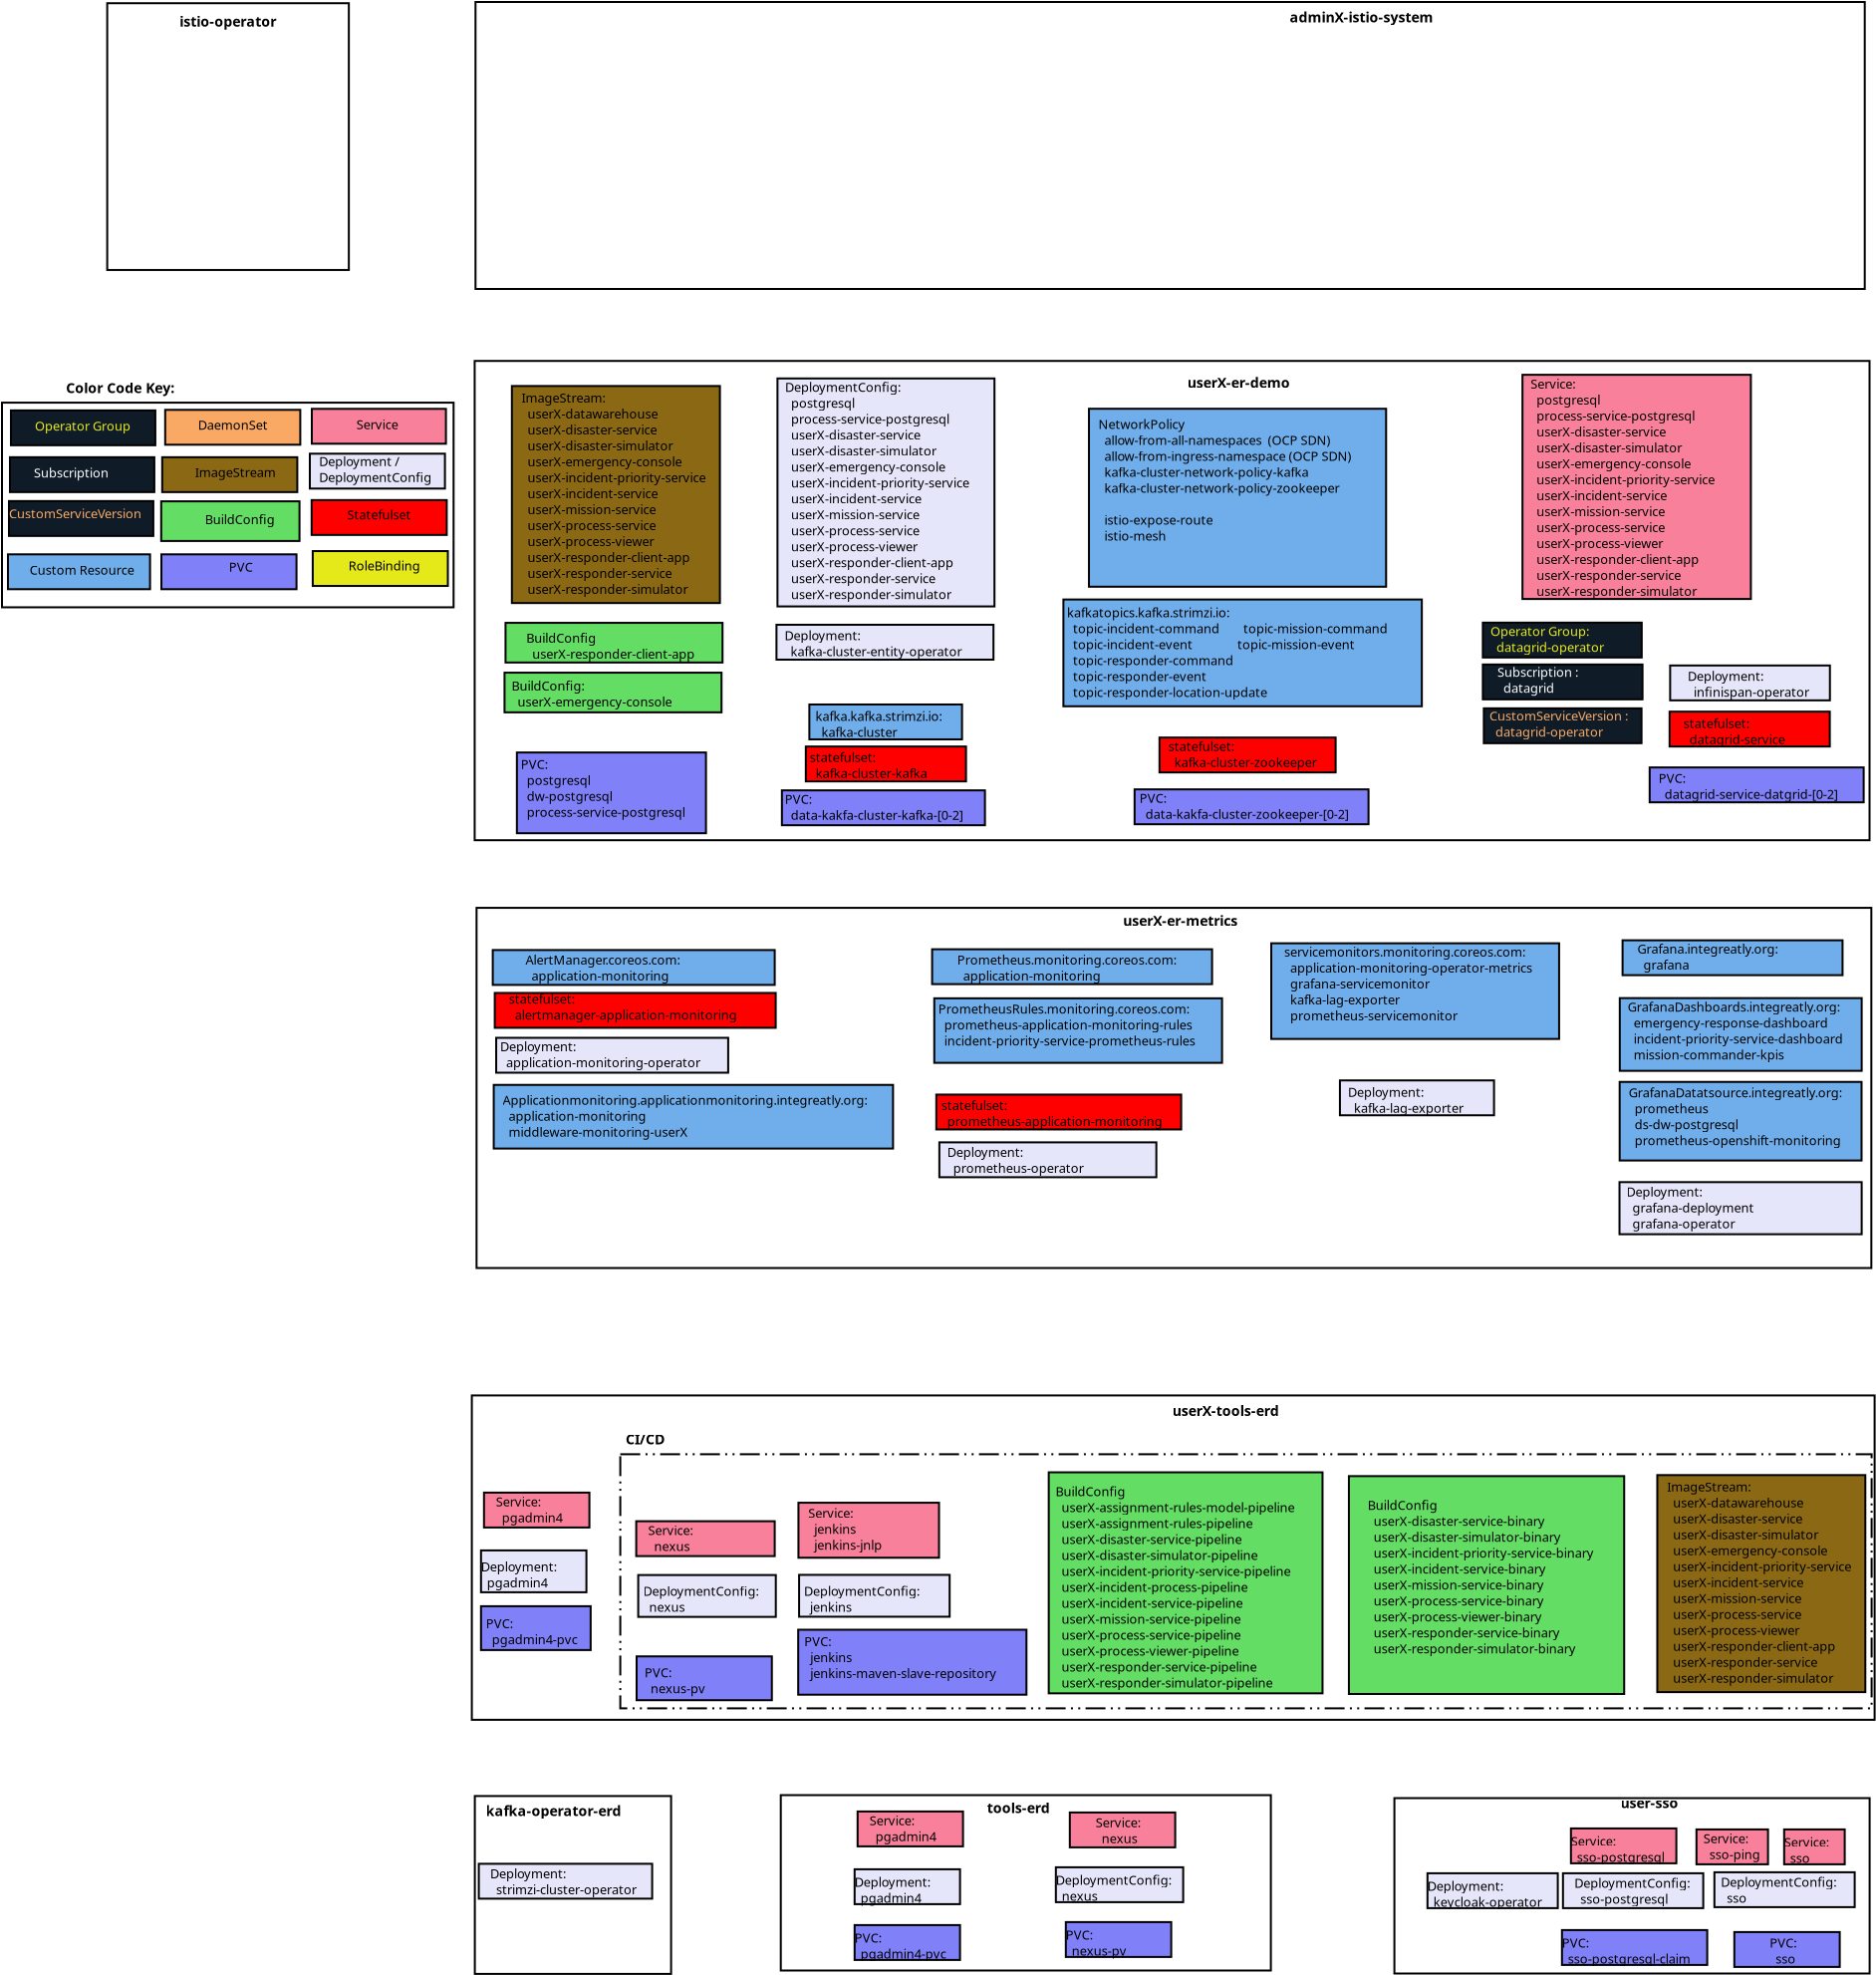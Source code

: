 <?xml version="1.0" encoding="UTF-8"?>
<dia:diagram xmlns:dia="http://www.lysator.liu.se/~alla/dia/">
  <dia:layer name="projects" visible="true">
    <dia:object type="Standard - Box" version="0" id="O0">
      <dia:attribute name="obj_pos">
        <dia:point val="0,24"/>
      </dia:attribute>
      <dia:attribute name="obj_bb">
        <dia:rectangle val="-0.05,23.95;9.9,32.975"/>
      </dia:attribute>
      <dia:attribute name="elem_corner">
        <dia:point val="0,24"/>
      </dia:attribute>
      <dia:attribute name="elem_width">
        <dia:real val="9.85"/>
      </dia:attribute>
      <dia:attribute name="elem_height">
        <dia:real val="8.925"/>
      </dia:attribute>
      <dia:attribute name="border_width">
        <dia:real val="0.1"/>
      </dia:attribute>
      <dia:attribute name="show_background">
        <dia:boolean val="false"/>
      </dia:attribute>
    </dia:object>
    <dia:object type="Standard - Text" version="1" id="O1">
      <dia:attribute name="obj_pos">
        <dia:point val="0.55,25"/>
      </dia:attribute>
      <dia:attribute name="obj_bb">
        <dia:rectangle val="0.55,24.345;8.123,25.166"/>
      </dia:attribute>
      <dia:attribute name="text">
        <dia:composite type="text">
          <dia:attribute name="string">
            <dia:string>#kafka-operator-erd#</dia:string>
          </dia:attribute>
          <dia:attribute name="font">
            <dia:font family="sans" style="80" name="Helvetica-Bold"/>
          </dia:attribute>
          <dia:attribute name="height">
            <dia:real val="0.882"/>
          </dia:attribute>
          <dia:attribute name="pos">
            <dia:point val="0.55,25"/>
          </dia:attribute>
          <dia:attribute name="color">
            <dia:color val="#000000"/>
          </dia:attribute>
          <dia:attribute name="alignment">
            <dia:enum val="0"/>
          </dia:attribute>
        </dia:composite>
      </dia:attribute>
      <dia:attribute name="valign">
        <dia:enum val="3"/>
      </dia:attribute>
    </dia:object>
    <dia:object type="Standard - Box" version="0" id="O2">
      <dia:attribute name="obj_pos">
        <dia:point val="15.355,23.955"/>
      </dia:attribute>
      <dia:attribute name="obj_bb">
        <dia:rectangle val="15.305,23.905;40,32.805"/>
      </dia:attribute>
      <dia:attribute name="elem_corner">
        <dia:point val="15.355,23.955"/>
      </dia:attribute>
      <dia:attribute name="elem_width">
        <dia:real val="24.595"/>
      </dia:attribute>
      <dia:attribute name="elem_height">
        <dia:real val="8.8"/>
      </dia:attribute>
      <dia:attribute name="border_width">
        <dia:real val="0.1"/>
      </dia:attribute>
      <dia:attribute name="show_background">
        <dia:boolean val="false"/>
      </dia:attribute>
    </dia:object>
    <dia:object type="Standard - Text" version="1" id="O3">
      <dia:attribute name="obj_pos">
        <dia:point val="25.705,24.855"/>
      </dia:attribute>
      <dia:attribute name="obj_bb">
        <dia:rectangle val="25.705,24.2;29.297,25.021"/>
      </dia:attribute>
      <dia:attribute name="text">
        <dia:composite type="text">
          <dia:attribute name="string">
            <dia:string>#tools-erd#</dia:string>
          </dia:attribute>
          <dia:attribute name="font">
            <dia:font family="sans" style="80" name="Helvetica-Bold"/>
          </dia:attribute>
          <dia:attribute name="height">
            <dia:real val="0.882"/>
          </dia:attribute>
          <dia:attribute name="pos">
            <dia:point val="25.705,24.855"/>
          </dia:attribute>
          <dia:attribute name="color">
            <dia:color val="#000000"/>
          </dia:attribute>
          <dia:attribute name="alignment">
            <dia:enum val="0"/>
          </dia:attribute>
        </dia:composite>
      </dia:attribute>
      <dia:attribute name="valign">
        <dia:enum val="3"/>
      </dia:attribute>
    </dia:object>
    <dia:object type="Standard - Box" version="0" id="O4">
      <dia:attribute name="obj_pos">
        <dia:point val="46.15,24.105"/>
      </dia:attribute>
      <dia:attribute name="obj_bb">
        <dia:rectangle val="46.1,24.055;70.05,32.955"/>
      </dia:attribute>
      <dia:attribute name="elem_corner">
        <dia:point val="46.15,24.105"/>
      </dia:attribute>
      <dia:attribute name="elem_width">
        <dia:real val="23.85"/>
      </dia:attribute>
      <dia:attribute name="elem_height">
        <dia:real val="8.8"/>
      </dia:attribute>
      <dia:attribute name="border_width">
        <dia:real val="0.1"/>
      </dia:attribute>
      <dia:attribute name="show_background">
        <dia:boolean val="false"/>
      </dia:attribute>
    </dia:object>
    <dia:object type="Standard - Text" version="1" id="O5">
      <dia:attribute name="obj_pos">
        <dia:point val="57.5,24.605"/>
      </dia:attribute>
      <dia:attribute name="obj_bb">
        <dia:rectangle val="57.5,23.95;60.865,24.771"/>
      </dia:attribute>
      <dia:attribute name="text">
        <dia:composite type="text">
          <dia:attribute name="string">
            <dia:string>#user-sso#</dia:string>
          </dia:attribute>
          <dia:attribute name="font">
            <dia:font family="sans" style="80" name="Helvetica-Bold"/>
          </dia:attribute>
          <dia:attribute name="height">
            <dia:real val="0.882"/>
          </dia:attribute>
          <dia:attribute name="pos">
            <dia:point val="57.5,24.605"/>
          </dia:attribute>
          <dia:attribute name="color">
            <dia:color val="#000000"/>
          </dia:attribute>
          <dia:attribute name="alignment">
            <dia:enum val="0"/>
          </dia:attribute>
        </dia:composite>
      </dia:attribute>
      <dia:attribute name="valign">
        <dia:enum val="3"/>
      </dia:attribute>
    </dia:object>
    <dia:object type="Standard - Box" version="0" id="O6">
      <dia:attribute name="obj_pos">
        <dia:point val="-0.15,3.9"/>
      </dia:attribute>
      <dia:attribute name="obj_bb">
        <dia:rectangle val="-0.2,3.85;70.3,20.225"/>
      </dia:attribute>
      <dia:attribute name="elem_corner">
        <dia:point val="-0.15,3.9"/>
      </dia:attribute>
      <dia:attribute name="elem_width">
        <dia:real val="70.4"/>
      </dia:attribute>
      <dia:attribute name="elem_height">
        <dia:real val="16.275"/>
      </dia:attribute>
      <dia:attribute name="border_width">
        <dia:real val="0.1"/>
      </dia:attribute>
      <dia:attribute name="show_background">
        <dia:boolean val="false"/>
      </dia:attribute>
    </dia:object>
    <dia:object type="Standard - Text" version="1" id="O7">
      <dia:attribute name="obj_pos">
        <dia:point val="35.01,4.93"/>
      </dia:attribute>
      <dia:attribute name="obj_bb">
        <dia:rectangle val="35.01,4.275;41.13,5.096"/>
      </dia:attribute>
      <dia:attribute name="text">
        <dia:composite type="text">
          <dia:attribute name="string">
            <dia:string>#userX-tools-erd#</dia:string>
          </dia:attribute>
          <dia:attribute name="font">
            <dia:font family="sans" style="80" name="Helvetica-Bold"/>
          </dia:attribute>
          <dia:attribute name="height">
            <dia:real val="0.882"/>
          </dia:attribute>
          <dia:attribute name="pos">
            <dia:point val="35.01,4.93"/>
          </dia:attribute>
          <dia:attribute name="color">
            <dia:color val="#000000"/>
          </dia:attribute>
          <dia:attribute name="alignment">
            <dia:enum val="0"/>
          </dia:attribute>
        </dia:composite>
      </dia:attribute>
      <dia:attribute name="valign">
        <dia:enum val="3"/>
      </dia:attribute>
    </dia:object>
    <dia:object type="Standard - Box" version="0" id="O8">
      <dia:attribute name="obj_pos">
        <dia:point val="0.087,-20.567"/>
      </dia:attribute>
      <dia:attribute name="obj_bb">
        <dia:rectangle val="0.037,-20.617;70.135,-2.444"/>
      </dia:attribute>
      <dia:attribute name="elem_corner">
        <dia:point val="0.087,-20.567"/>
      </dia:attribute>
      <dia:attribute name="elem_width">
        <dia:real val="69.999"/>
      </dia:attribute>
      <dia:attribute name="elem_height">
        <dia:real val="18.073"/>
      </dia:attribute>
      <dia:attribute name="border_width">
        <dia:real val="0.1"/>
      </dia:attribute>
      <dia:attribute name="show_background">
        <dia:boolean val="false"/>
      </dia:attribute>
    </dia:object>
    <dia:object type="Standard - Text" version="1" id="O9">
      <dia:attribute name="obj_pos">
        <dia:point val="32.53,-19.656"/>
      </dia:attribute>
      <dia:attribute name="obj_bb">
        <dia:rectangle val="32.53,-20.311;39.152,-19.489"/>
      </dia:attribute>
      <dia:attribute name="text">
        <dia:composite type="text">
          <dia:attribute name="string">
            <dia:string>#userX-er-metrics#</dia:string>
          </dia:attribute>
          <dia:attribute name="font">
            <dia:font family="sans" style="80" name="Helvetica-Bold"/>
          </dia:attribute>
          <dia:attribute name="height">
            <dia:real val="0.882"/>
          </dia:attribute>
          <dia:attribute name="pos">
            <dia:point val="32.53,-19.656"/>
          </dia:attribute>
          <dia:attribute name="color">
            <dia:color val="#000000"/>
          </dia:attribute>
          <dia:attribute name="alignment">
            <dia:enum val="0"/>
          </dia:attribute>
        </dia:composite>
      </dia:attribute>
      <dia:attribute name="valign">
        <dia:enum val="3"/>
      </dia:attribute>
    </dia:object>
    <dia:object type="Standard - Box" version="0" id="O10">
      <dia:attribute name="obj_pos">
        <dia:point val="-0.008,-48.009"/>
      </dia:attribute>
      <dia:attribute name="obj_bb">
        <dia:rectangle val="-0.058,-48.059;70.045,-23.91"/>
      </dia:attribute>
      <dia:attribute name="elem_corner">
        <dia:point val="-0.008,-48.009"/>
      </dia:attribute>
      <dia:attribute name="elem_width">
        <dia:real val="70.004"/>
      </dia:attribute>
      <dia:attribute name="elem_height">
        <dia:real val="24.049"/>
      </dia:attribute>
      <dia:attribute name="border_width">
        <dia:real val="0.1"/>
      </dia:attribute>
      <dia:attribute name="show_background">
        <dia:boolean val="false"/>
      </dia:attribute>
    </dia:object>
    <dia:object type="Standard - Text" version="1" id="O11">
      <dia:attribute name="obj_pos">
        <dia:point val="35.761,-46.663"/>
      </dia:attribute>
      <dia:attribute name="obj_bb">
        <dia:rectangle val="35.761,-47.318;41.609,-46.497"/>
      </dia:attribute>
      <dia:attribute name="text">
        <dia:composite type="text">
          <dia:attribute name="string">
            <dia:string>#userX-er-demo#</dia:string>
          </dia:attribute>
          <dia:attribute name="font">
            <dia:font family="sans" style="80" name="Helvetica-Bold"/>
          </dia:attribute>
          <dia:attribute name="height">
            <dia:real val="0.882"/>
          </dia:attribute>
          <dia:attribute name="pos">
            <dia:point val="35.761,-46.663"/>
          </dia:attribute>
          <dia:attribute name="color">
            <dia:color val="#000000"/>
          </dia:attribute>
          <dia:attribute name="alignment">
            <dia:enum val="0"/>
          </dia:attribute>
        </dia:composite>
      </dia:attribute>
      <dia:attribute name="valign">
        <dia:enum val="3"/>
      </dia:attribute>
    </dia:object>
    <dia:object type="Standard - Box" version="0" id="O12">
      <dia:attribute name="obj_pos">
        <dia:point val="-23.73,-45.916"/>
      </dia:attribute>
      <dia:attribute name="obj_bb">
        <dia:rectangle val="-23.78,-45.966;-1.016,-35.598"/>
      </dia:attribute>
      <dia:attribute name="elem_corner">
        <dia:point val="-23.73,-45.916"/>
      </dia:attribute>
      <dia:attribute name="elem_width">
        <dia:real val="22.664"/>
      </dia:attribute>
      <dia:attribute name="elem_height">
        <dia:real val="10.269"/>
      </dia:attribute>
      <dia:attribute name="border_width">
        <dia:real val="0.1"/>
      </dia:attribute>
      <dia:attribute name="show_background">
        <dia:boolean val="false"/>
      </dia:attribute>
    </dia:object>
    <dia:object type="Standard - Text" version="1" id="O13">
      <dia:attribute name="obj_pos">
        <dia:point val="-20.513,-46.393"/>
      </dia:attribute>
      <dia:attribute name="obj_bb">
        <dia:rectangle val="-20.513,-47.048;-14.205,-46.227"/>
      </dia:attribute>
      <dia:attribute name="text">
        <dia:composite type="text">
          <dia:attribute name="string">
            <dia:string>#Color Code Key:#</dia:string>
          </dia:attribute>
          <dia:attribute name="font">
            <dia:font family="sans" style="80" name="Helvetica-Bold"/>
          </dia:attribute>
          <dia:attribute name="height">
            <dia:real val="0.882"/>
          </dia:attribute>
          <dia:attribute name="pos">
            <dia:point val="-20.513,-46.393"/>
          </dia:attribute>
          <dia:attribute name="color">
            <dia:color val="#000000"/>
          </dia:attribute>
          <dia:attribute name="alignment">
            <dia:enum val="0"/>
          </dia:attribute>
        </dia:composite>
      </dia:attribute>
      <dia:attribute name="valign">
        <dia:enum val="3"/>
      </dia:attribute>
    </dia:object>
    <dia:object type="Standard - Box" version="0" id="O14">
      <dia:attribute name="obj_pos">
        <dia:point val="-18.449,-65.958"/>
      </dia:attribute>
      <dia:attribute name="obj_bb">
        <dia:rectangle val="-18.499,-66.008;-6.272,-52.523"/>
      </dia:attribute>
      <dia:attribute name="elem_corner">
        <dia:point val="-18.449,-65.958"/>
      </dia:attribute>
      <dia:attribute name="elem_width">
        <dia:real val="12.126"/>
      </dia:attribute>
      <dia:attribute name="elem_height">
        <dia:real val="13.385"/>
      </dia:attribute>
      <dia:attribute name="border_width">
        <dia:real val="0.1"/>
      </dia:attribute>
      <dia:attribute name="show_background">
        <dia:boolean val="false"/>
      </dia:attribute>
    </dia:object>
    <dia:object type="Standard - Text" version="1" id="O15">
      <dia:attribute name="obj_pos">
        <dia:point val="-14.822,-64.787"/>
      </dia:attribute>
      <dia:attribute name="obj_bb">
        <dia:rectangle val="-14.822,-65.442;-9.342,-64.621"/>
      </dia:attribute>
      <dia:attribute name="text">
        <dia:composite type="text">
          <dia:attribute name="string">
            <dia:string>#istio-operator#</dia:string>
          </dia:attribute>
          <dia:attribute name="font">
            <dia:font family="sans" style="80" name="Helvetica-Bold"/>
          </dia:attribute>
          <dia:attribute name="height">
            <dia:real val="0.882"/>
          </dia:attribute>
          <dia:attribute name="pos">
            <dia:point val="-14.822,-64.787"/>
          </dia:attribute>
          <dia:attribute name="color">
            <dia:color val="#000000"/>
          </dia:attribute>
          <dia:attribute name="alignment">
            <dia:enum val="0"/>
          </dia:attribute>
        </dia:composite>
      </dia:attribute>
      <dia:attribute name="valign">
        <dia:enum val="3"/>
      </dia:attribute>
    </dia:object>
    <dia:object type="Standard - Box" version="0" id="O16">
      <dia:attribute name="obj_pos">
        <dia:point val="0.034,-66.02"/>
      </dia:attribute>
      <dia:attribute name="obj_bb">
        <dia:rectangle val="-0.016,-66.07;69.805,-51.57"/>
      </dia:attribute>
      <dia:attribute name="elem_corner">
        <dia:point val="0.034,-66.02"/>
      </dia:attribute>
      <dia:attribute name="elem_width">
        <dia:real val="69.721"/>
      </dia:attribute>
      <dia:attribute name="elem_height">
        <dia:real val="14.4"/>
      </dia:attribute>
      <dia:attribute name="border_width">
        <dia:real val="0.1"/>
      </dia:attribute>
      <dia:attribute name="show_background">
        <dia:boolean val="false"/>
      </dia:attribute>
    </dia:object>
    <dia:object type="Standard - Text" version="1" id="O17">
      <dia:attribute name="obj_pos">
        <dia:point val="40.896,-64.999"/>
      </dia:attribute>
      <dia:attribute name="obj_bb">
        <dia:rectangle val="40.896,-65.654;49.006,-64.833"/>
      </dia:attribute>
      <dia:attribute name="text">
        <dia:composite type="text">
          <dia:attribute name="string">
            <dia:string>#adminX-istio-system#</dia:string>
          </dia:attribute>
          <dia:attribute name="font">
            <dia:font family="sans" style="80" name="Helvetica-Bold"/>
          </dia:attribute>
          <dia:attribute name="height">
            <dia:real val="0.882"/>
          </dia:attribute>
          <dia:attribute name="pos">
            <dia:point val="40.896,-64.999"/>
          </dia:attribute>
          <dia:attribute name="color">
            <dia:color val="#000000"/>
          </dia:attribute>
          <dia:attribute name="alignment">
            <dia:enum val="0"/>
          </dia:attribute>
        </dia:composite>
      </dia:attribute>
      <dia:attribute name="valign">
        <dia:enum val="3"/>
      </dia:attribute>
    </dia:object>
  </dia:layer>
  <dia:layer name="KEY" visible="true">
    <dia:object type="Standard - Box" version="0" id="O18">
      <dia:attribute name="obj_pos">
        <dia:point val="-8.28,-43.355"/>
      </dia:attribute>
      <dia:attribute name="obj_bb">
        <dia:rectangle val="-8.33,-43.405;-1.45,-41.555"/>
      </dia:attribute>
      <dia:attribute name="elem_corner">
        <dia:point val="-8.28,-43.355"/>
      </dia:attribute>
      <dia:attribute name="elem_width">
        <dia:real val="6.78"/>
      </dia:attribute>
      <dia:attribute name="elem_height">
        <dia:real val="1.75"/>
      </dia:attribute>
      <dia:attribute name="inner_color">
        <dia:color val="#e6e6fa"/>
      </dia:attribute>
      <dia:attribute name="show_background">
        <dia:boolean val="true"/>
      </dia:attribute>
    </dia:object>
    <dia:object type="Standard - Box" version="0" id="O19">
      <dia:attribute name="obj_pos">
        <dia:point val="-15.73,-38.305"/>
      </dia:attribute>
      <dia:attribute name="obj_bb">
        <dia:rectangle val="-15.78,-38.355;-8.9,-36.505"/>
      </dia:attribute>
      <dia:attribute name="elem_corner">
        <dia:point val="-15.73,-38.305"/>
      </dia:attribute>
      <dia:attribute name="elem_width">
        <dia:real val="6.78"/>
      </dia:attribute>
      <dia:attribute name="elem_height">
        <dia:real val="1.75"/>
      </dia:attribute>
      <dia:attribute name="border_width">
        <dia:real val="0.1"/>
      </dia:attribute>
      <dia:attribute name="inner_color">
        <dia:color val="#8080f8"/>
      </dia:attribute>
      <dia:attribute name="show_background">
        <dia:boolean val="true"/>
      </dia:attribute>
    </dia:object>
    <dia:object type="Standard - Box" version="0" id="O20">
      <dia:attribute name="obj_pos">
        <dia:point val="-8.18,-45.605"/>
      </dia:attribute>
      <dia:attribute name="obj_bb">
        <dia:rectangle val="-8.23,-45.655;-1.4,-43.805"/>
      </dia:attribute>
      <dia:attribute name="elem_corner">
        <dia:point val="-8.18,-45.605"/>
      </dia:attribute>
      <dia:attribute name="elem_width">
        <dia:real val="6.73"/>
      </dia:attribute>
      <dia:attribute name="elem_height">
        <dia:real val="1.75"/>
      </dia:attribute>
      <dia:attribute name="border_width">
        <dia:real val="0.1"/>
      </dia:attribute>
      <dia:attribute name="inner_color">
        <dia:color val="#f8809b"/>
      </dia:attribute>
      <dia:attribute name="show_background">
        <dia:boolean val="true"/>
      </dia:attribute>
    </dia:object>
    <dia:object type="Standard - Box" version="0" id="O21">
      <dia:attribute name="obj_pos">
        <dia:point val="-23.43,-38.305"/>
      </dia:attribute>
      <dia:attribute name="obj_bb">
        <dia:rectangle val="-23.48,-38.355;-16.25,-36.505"/>
      </dia:attribute>
      <dia:attribute name="elem_corner">
        <dia:point val="-23.43,-38.305"/>
      </dia:attribute>
      <dia:attribute name="elem_width">
        <dia:real val="7.13"/>
      </dia:attribute>
      <dia:attribute name="elem_height">
        <dia:real val="1.75"/>
      </dia:attribute>
      <dia:attribute name="inner_color">
        <dia:color val="#6faeeb"/>
      </dia:attribute>
      <dia:attribute name="show_background">
        <dia:boolean val="true"/>
      </dia:attribute>
    </dia:object>
    <dia:object type="Standard - Text" version="1" id="O22">
      <dia:attribute name="obj_pos">
        <dia:point val="-22.34,-37.28"/>
      </dia:attribute>
      <dia:attribute name="obj_bb">
        <dia:rectangle val="-22.34,-37.874;-16.75,-37.129"/>
      </dia:attribute>
      <dia:attribute name="text">
        <dia:composite type="text">
          <dia:attribute name="string">
            <dia:string>#Custom Resource#</dia:string>
          </dia:attribute>
          <dia:attribute name="font">
            <dia:font family="sans" style="0" name="Helvetica"/>
          </dia:attribute>
          <dia:attribute name="height">
            <dia:real val="0.8"/>
          </dia:attribute>
          <dia:attribute name="pos">
            <dia:point val="-22.34,-37.28"/>
          </dia:attribute>
          <dia:attribute name="color">
            <dia:color val="#000000"/>
          </dia:attribute>
          <dia:attribute name="alignment">
            <dia:enum val="0"/>
          </dia:attribute>
        </dia:composite>
      </dia:attribute>
      <dia:attribute name="valign">
        <dia:enum val="3"/>
      </dia:attribute>
    </dia:object>
    <dia:object type="Standard - Text" version="1" id="O23">
      <dia:attribute name="obj_pos">
        <dia:point val="-7.815,-42.73"/>
      </dia:attribute>
      <dia:attribute name="obj_bb">
        <dia:rectangle val="-7.815,-43.324;-1.843,-41.779"/>
      </dia:attribute>
      <dia:attribute name="text">
        <dia:composite type="text">
          <dia:attribute name="string">
            <dia:string>#Deployment /
DeploymentConfig#</dia:string>
          </dia:attribute>
          <dia:attribute name="font">
            <dia:font family="sans" style="0" name="Helvetica"/>
          </dia:attribute>
          <dia:attribute name="height">
            <dia:real val="0.8"/>
          </dia:attribute>
          <dia:attribute name="pos">
            <dia:point val="-7.815,-42.73"/>
          </dia:attribute>
          <dia:attribute name="color">
            <dia:color val="#000000"/>
          </dia:attribute>
          <dia:attribute name="alignment">
            <dia:enum val="0"/>
          </dia:attribute>
        </dia:composite>
      </dia:attribute>
      <dia:attribute name="valign">
        <dia:enum val="3"/>
      </dia:attribute>
    </dia:object>
    <dia:object type="Standard - Text" version="1" id="O24">
      <dia:attribute name="obj_pos">
        <dia:point val="-12.34,-37.43"/>
      </dia:attribute>
      <dia:attribute name="obj_bb">
        <dia:rectangle val="-12.34,-38.024;-11.07,-37.279"/>
      </dia:attribute>
      <dia:attribute name="text">
        <dia:composite type="text">
          <dia:attribute name="string">
            <dia:string>#PVC#</dia:string>
          </dia:attribute>
          <dia:attribute name="font">
            <dia:font family="sans" style="0" name="Helvetica"/>
          </dia:attribute>
          <dia:attribute name="height">
            <dia:real val="0.8"/>
          </dia:attribute>
          <dia:attribute name="pos">
            <dia:point val="-12.34,-37.43"/>
          </dia:attribute>
          <dia:attribute name="color">
            <dia:color val="#000000"/>
          </dia:attribute>
          <dia:attribute name="alignment">
            <dia:enum val="0"/>
          </dia:attribute>
        </dia:composite>
      </dia:attribute>
      <dia:attribute name="valign">
        <dia:enum val="3"/>
      </dia:attribute>
      <dia:connections>
        <dia:connection handle="0" to="O19" connection="8"/>
      </dia:connections>
    </dia:object>
    <dia:object type="Standard - Box" version="0" id="O25">
      <dia:attribute name="obj_pos">
        <dia:point val="-15.74,-40.965"/>
      </dia:attribute>
      <dia:attribute name="obj_bb">
        <dia:rectangle val="-15.79,-41.015;-8.75,-38.925"/>
      </dia:attribute>
      <dia:attribute name="elem_corner">
        <dia:point val="-15.74,-40.965"/>
      </dia:attribute>
      <dia:attribute name="elem_width">
        <dia:real val="6.94"/>
      </dia:attribute>
      <dia:attribute name="elem_height">
        <dia:real val="1.99"/>
      </dia:attribute>
      <dia:attribute name="border_width">
        <dia:real val="0.1"/>
      </dia:attribute>
      <dia:attribute name="inner_color">
        <dia:color val="#63dd63"/>
      </dia:attribute>
      <dia:attribute name="show_background">
        <dia:boolean val="true"/>
      </dia:attribute>
    </dia:object>
    <dia:object type="Standard - Text" version="1" id="O26">
      <dia:attribute name="obj_pos">
        <dia:point val="-13.545,-39.82"/>
      </dia:attribute>
      <dia:attribute name="obj_bb">
        <dia:rectangle val="-13.545,-40.414;-9.883,-39.669"/>
      </dia:attribute>
      <dia:attribute name="text">
        <dia:composite type="text">
          <dia:attribute name="string">
            <dia:string>#BuildConfig#</dia:string>
          </dia:attribute>
          <dia:attribute name="font">
            <dia:font family="sans" style="0" name="Helvetica"/>
          </dia:attribute>
          <dia:attribute name="height">
            <dia:real val="0.8"/>
          </dia:attribute>
          <dia:attribute name="pos">
            <dia:point val="-13.545,-39.82"/>
          </dia:attribute>
          <dia:attribute name="color">
            <dia:color val="#000000"/>
          </dia:attribute>
          <dia:attribute name="alignment">
            <dia:enum val="0"/>
          </dia:attribute>
        </dia:composite>
      </dia:attribute>
      <dia:attribute name="valign">
        <dia:enum val="3"/>
      </dia:attribute>
    </dia:object>
    <dia:object type="Standard - Box" version="0" id="O27">
      <dia:attribute name="obj_pos">
        <dia:point val="-15.69,-43.178"/>
      </dia:attribute>
      <dia:attribute name="obj_bb">
        <dia:rectangle val="-15.74,-43.228;-8.86,-41.378"/>
      </dia:attribute>
      <dia:attribute name="elem_corner">
        <dia:point val="-15.69,-43.178"/>
      </dia:attribute>
      <dia:attribute name="elem_width">
        <dia:real val="6.78"/>
      </dia:attribute>
      <dia:attribute name="elem_height">
        <dia:real val="1.75"/>
      </dia:attribute>
      <dia:attribute name="border_width">
        <dia:real val="0.1"/>
      </dia:attribute>
      <dia:attribute name="inner_color">
        <dia:color val="#8b6914"/>
      </dia:attribute>
      <dia:attribute name="show_background">
        <dia:boolean val="true"/>
      </dia:attribute>
    </dia:object>
    <dia:object type="Standard - Text" version="1" id="O28">
      <dia:attribute name="obj_pos">
        <dia:point val="-14.04,-42.184"/>
      </dia:attribute>
      <dia:attribute name="obj_bb">
        <dia:rectangle val="-14.04,-42.778;-9.715,-42.033"/>
      </dia:attribute>
      <dia:attribute name="text">
        <dia:composite type="text">
          <dia:attribute name="string">
            <dia:string>#ImageStream#</dia:string>
          </dia:attribute>
          <dia:attribute name="font">
            <dia:font family="sans" style="0" name="Helvetica"/>
          </dia:attribute>
          <dia:attribute name="height">
            <dia:real val="0.8"/>
          </dia:attribute>
          <dia:attribute name="pos">
            <dia:point val="-14.04,-42.184"/>
          </dia:attribute>
          <dia:attribute name="color">
            <dia:color val="#000000"/>
          </dia:attribute>
          <dia:attribute name="alignment">
            <dia:enum val="0"/>
          </dia:attribute>
        </dia:composite>
      </dia:attribute>
      <dia:attribute name="valign">
        <dia:enum val="3"/>
      </dia:attribute>
    </dia:object>
    <dia:object type="Standard - Box" version="0" id="O29">
      <dia:attribute name="obj_pos">
        <dia:point val="-8.19,-41.028"/>
      </dia:attribute>
      <dia:attribute name="obj_bb">
        <dia:rectangle val="-8.24,-41.078;-1.36,-39.228"/>
      </dia:attribute>
      <dia:attribute name="elem_corner">
        <dia:point val="-8.19,-41.028"/>
      </dia:attribute>
      <dia:attribute name="elem_width">
        <dia:real val="6.78"/>
      </dia:attribute>
      <dia:attribute name="elem_height">
        <dia:real val="1.75"/>
      </dia:attribute>
      <dia:attribute name="border_width">
        <dia:real val="0.1"/>
      </dia:attribute>
      <dia:attribute name="inner_color">
        <dia:color val="#ff0000"/>
      </dia:attribute>
      <dia:attribute name="show_background">
        <dia:boolean val="true"/>
      </dia:attribute>
    </dia:object>
    <dia:object type="Standard - Text" version="1" id="O30">
      <dia:attribute name="obj_pos">
        <dia:point val="-6.4,-40.053"/>
      </dia:attribute>
      <dia:attribute name="obj_bb">
        <dia:rectangle val="-6.4,-40.647;-2.92,-39.902"/>
      </dia:attribute>
      <dia:attribute name="text">
        <dia:composite type="text">
          <dia:attribute name="string">
            <dia:string>#Statefulset#</dia:string>
          </dia:attribute>
          <dia:attribute name="font">
            <dia:font family="sans" style="0" name="Helvetica"/>
          </dia:attribute>
          <dia:attribute name="height">
            <dia:real val="0.8"/>
          </dia:attribute>
          <dia:attribute name="pos">
            <dia:point val="-6.4,-40.053"/>
          </dia:attribute>
          <dia:attribute name="color">
            <dia:color val="#000000"/>
          </dia:attribute>
          <dia:attribute name="alignment">
            <dia:enum val="0"/>
          </dia:attribute>
        </dia:composite>
      </dia:attribute>
      <dia:attribute name="valign">
        <dia:enum val="3"/>
      </dia:attribute>
    </dia:object>
    <dia:object type="Standard - Text" version="1" id="O31">
      <dia:attribute name="obj_pos">
        <dia:point val="-5.94,-44.584"/>
      </dia:attribute>
      <dia:attribute name="obj_bb">
        <dia:rectangle val="-5.94,-45.178;-3.57,-44.433"/>
      </dia:attribute>
      <dia:attribute name="text">
        <dia:composite type="text">
          <dia:attribute name="string">
            <dia:string>#Service#</dia:string>
          </dia:attribute>
          <dia:attribute name="font">
            <dia:font family="sans" style="0" name="Helvetica"/>
          </dia:attribute>
          <dia:attribute name="height">
            <dia:real val="0.8"/>
          </dia:attribute>
          <dia:attribute name="pos">
            <dia:point val="-5.94,-44.584"/>
          </dia:attribute>
          <dia:attribute name="color">
            <dia:color val="#000000"/>
          </dia:attribute>
          <dia:attribute name="alignment">
            <dia:enum val="0"/>
          </dia:attribute>
        </dia:composite>
      </dia:attribute>
      <dia:attribute name="valign">
        <dia:enum val="3"/>
      </dia:attribute>
    </dia:object>
    <dia:object type="Standard - Box" version="0" id="O32">
      <dia:attribute name="obj_pos">
        <dia:point val="-15.54,-45.555"/>
      </dia:attribute>
      <dia:attribute name="obj_bb">
        <dia:rectangle val="-15.59,-45.605;-8.71,-43.755"/>
      </dia:attribute>
      <dia:attribute name="elem_corner">
        <dia:point val="-15.54,-45.555"/>
      </dia:attribute>
      <dia:attribute name="elem_width">
        <dia:real val="6.78"/>
      </dia:attribute>
      <dia:attribute name="elem_height">
        <dia:real val="1.75"/>
      </dia:attribute>
      <dia:attribute name="border_width">
        <dia:real val="0.1"/>
      </dia:attribute>
      <dia:attribute name="inner_color">
        <dia:color val="#faa964"/>
      </dia:attribute>
      <dia:attribute name="show_background">
        <dia:boolean val="true"/>
      </dia:attribute>
    </dia:object>
    <dia:object type="Standard - Text" version="1" id="O33">
      <dia:attribute name="obj_pos">
        <dia:point val="-13.89,-44.561"/>
      </dia:attribute>
      <dia:attribute name="obj_bb">
        <dia:rectangle val="-13.89,-45.155;-10.138,-44.41"/>
      </dia:attribute>
      <dia:attribute name="text">
        <dia:composite type="text">
          <dia:attribute name="string">
            <dia:string>#DaemonSet#</dia:string>
          </dia:attribute>
          <dia:attribute name="font">
            <dia:font family="sans" style="0" name="Helvetica"/>
          </dia:attribute>
          <dia:attribute name="height">
            <dia:real val="0.8"/>
          </dia:attribute>
          <dia:attribute name="pos">
            <dia:point val="-13.89,-44.561"/>
          </dia:attribute>
          <dia:attribute name="color">
            <dia:color val="#000000"/>
          </dia:attribute>
          <dia:attribute name="alignment">
            <dia:enum val="0"/>
          </dia:attribute>
        </dia:composite>
      </dia:attribute>
      <dia:attribute name="valign">
        <dia:enum val="3"/>
      </dia:attribute>
    </dia:object>
    <dia:object type="Standard - Box" version="0" id="O34">
      <dia:attribute name="obj_pos">
        <dia:point val="-8.134,-38.468"/>
      </dia:attribute>
      <dia:attribute name="obj_bb">
        <dia:rectangle val="-8.184,-38.518;-1.304,-36.668"/>
      </dia:attribute>
      <dia:attribute name="elem_corner">
        <dia:point val="-8.134,-38.468"/>
      </dia:attribute>
      <dia:attribute name="elem_width">
        <dia:real val="6.78"/>
      </dia:attribute>
      <dia:attribute name="elem_height">
        <dia:real val="1.75"/>
      </dia:attribute>
      <dia:attribute name="border_width">
        <dia:real val="0.1"/>
      </dia:attribute>
      <dia:attribute name="inner_color">
        <dia:color val="#e6e919"/>
      </dia:attribute>
      <dia:attribute name="show_background">
        <dia:boolean val="true"/>
      </dia:attribute>
    </dia:object>
    <dia:object type="Standard - Text" version="1" id="O35">
      <dia:attribute name="obj_pos">
        <dia:point val="-6.344,-37.493"/>
      </dia:attribute>
      <dia:attribute name="obj_bb">
        <dia:rectangle val="-6.344,-38.087;-2.544,-37.342"/>
      </dia:attribute>
      <dia:attribute name="text">
        <dia:composite type="text">
          <dia:attribute name="string">
            <dia:string>#RoleBinding#</dia:string>
          </dia:attribute>
          <dia:attribute name="font">
            <dia:font family="sans" style="0" name="Helvetica"/>
          </dia:attribute>
          <dia:attribute name="height">
            <dia:real val="0.8"/>
          </dia:attribute>
          <dia:attribute name="pos">
            <dia:point val="-6.344,-37.493"/>
          </dia:attribute>
          <dia:attribute name="color">
            <dia:color val="#000000"/>
          </dia:attribute>
          <dia:attribute name="alignment">
            <dia:enum val="0"/>
          </dia:attribute>
        </dia:composite>
      </dia:attribute>
      <dia:attribute name="valign">
        <dia:enum val="3"/>
      </dia:attribute>
    </dia:object>
    <dia:object type="Standard - Box" version="0" id="O36">
      <dia:attribute name="obj_pos">
        <dia:point val="-23.33,-43.178"/>
      </dia:attribute>
      <dia:attribute name="obj_bb">
        <dia:rectangle val="-23.38,-43.228;-16.035,-41.378"/>
      </dia:attribute>
      <dia:attribute name="elem_corner">
        <dia:point val="-23.33,-43.178"/>
      </dia:attribute>
      <dia:attribute name="elem_width">
        <dia:real val="7.245"/>
      </dia:attribute>
      <dia:attribute name="elem_height">
        <dia:real val="1.75"/>
      </dia:attribute>
      <dia:attribute name="border_width">
        <dia:real val="0.1"/>
      </dia:attribute>
      <dia:attribute name="inner_color">
        <dia:color val="#0f1c28"/>
      </dia:attribute>
      <dia:attribute name="show_background">
        <dia:boolean val="true"/>
      </dia:attribute>
    </dia:object>
    <dia:object type="Standard - Text" version="1" id="O37">
      <dia:attribute name="obj_pos">
        <dia:point val="-22.125,-42.153"/>
      </dia:attribute>
      <dia:attribute name="obj_bb">
        <dia:rectangle val="-22.125,-42.747;-18.148,-42.002"/>
      </dia:attribute>
      <dia:attribute name="text">
        <dia:composite type="text">
          <dia:attribute name="string">
            <dia:string>#Subscription#</dia:string>
          </dia:attribute>
          <dia:attribute name="font">
            <dia:font family="sans" style="0" name="Helvetica"/>
          </dia:attribute>
          <dia:attribute name="height">
            <dia:real val="0.8"/>
          </dia:attribute>
          <dia:attribute name="pos">
            <dia:point val="-22.125,-42.153"/>
          </dia:attribute>
          <dia:attribute name="color">
            <dia:color val="#ffffff"/>
          </dia:attribute>
          <dia:attribute name="alignment">
            <dia:enum val="0"/>
          </dia:attribute>
        </dia:composite>
      </dia:attribute>
      <dia:attribute name="valign">
        <dia:enum val="3"/>
      </dia:attribute>
    </dia:object>
    <dia:object type="Standard - Box" version="0" id="O38">
      <dia:attribute name="obj_pos">
        <dia:point val="-23.28,-45.528"/>
      </dia:attribute>
      <dia:attribute name="obj_bb">
        <dia:rectangle val="-23.33,-45.578;-15.985,-43.728"/>
      </dia:attribute>
      <dia:attribute name="elem_corner">
        <dia:point val="-23.28,-45.528"/>
      </dia:attribute>
      <dia:attribute name="elem_width">
        <dia:real val="7.245"/>
      </dia:attribute>
      <dia:attribute name="elem_height">
        <dia:real val="1.75"/>
      </dia:attribute>
      <dia:attribute name="border_width">
        <dia:real val="0.1"/>
      </dia:attribute>
      <dia:attribute name="inner_color">
        <dia:color val="#0f1c28"/>
      </dia:attribute>
      <dia:attribute name="show_background">
        <dia:boolean val="true"/>
      </dia:attribute>
    </dia:object>
    <dia:object type="Standard - Text" version="1" id="O39">
      <dia:attribute name="obj_pos">
        <dia:point val="-22.075,-44.503"/>
      </dia:attribute>
      <dia:attribute name="obj_bb">
        <dia:rectangle val="-22.075,-45.097;-17.055,-44.352"/>
      </dia:attribute>
      <dia:attribute name="text">
        <dia:composite type="text">
          <dia:attribute name="string">
            <dia:string>#Operator Group#</dia:string>
          </dia:attribute>
          <dia:attribute name="font">
            <dia:font family="sans" style="0" name="Helvetica"/>
          </dia:attribute>
          <dia:attribute name="height">
            <dia:real val="0.8"/>
          </dia:attribute>
          <dia:attribute name="pos">
            <dia:point val="-22.075,-44.503"/>
          </dia:attribute>
          <dia:attribute name="color">
            <dia:color val="#e6e919"/>
          </dia:attribute>
          <dia:attribute name="alignment">
            <dia:enum val="0"/>
          </dia:attribute>
        </dia:composite>
      </dia:attribute>
      <dia:attribute name="valign">
        <dia:enum val="3"/>
      </dia:attribute>
    </dia:object>
    <dia:object type="Standard - Box" version="0" id="O40">
      <dia:attribute name="obj_pos">
        <dia:point val="-23.38,-40.978"/>
      </dia:attribute>
      <dia:attribute name="obj_bb">
        <dia:rectangle val="-23.43,-41.028;-16.085,-39.178"/>
      </dia:attribute>
      <dia:attribute name="elem_corner">
        <dia:point val="-23.38,-40.978"/>
      </dia:attribute>
      <dia:attribute name="elem_width">
        <dia:real val="7.245"/>
      </dia:attribute>
      <dia:attribute name="elem_height">
        <dia:real val="1.75"/>
      </dia:attribute>
      <dia:attribute name="border_width">
        <dia:real val="0.1"/>
      </dia:attribute>
      <dia:attribute name="inner_color">
        <dia:color val="#0f1c28"/>
      </dia:attribute>
      <dia:attribute name="show_background">
        <dia:boolean val="true"/>
      </dia:attribute>
    </dia:object>
    <dia:object type="Standard - Text" version="1" id="O41">
      <dia:attribute name="obj_pos">
        <dia:point val="-23.38,-40.103"/>
      </dia:attribute>
      <dia:attribute name="obj_bb">
        <dia:rectangle val="-23.38,-40.697;-16.207,-39.952"/>
      </dia:attribute>
      <dia:attribute name="text">
        <dia:composite type="text">
          <dia:attribute name="string">
            <dia:string>#CustomServiceVersion#</dia:string>
          </dia:attribute>
          <dia:attribute name="font">
            <dia:font family="sans" style="0" name="Helvetica"/>
          </dia:attribute>
          <dia:attribute name="height">
            <dia:real val="0.8"/>
          </dia:attribute>
          <dia:attribute name="pos">
            <dia:point val="-23.38,-40.103"/>
          </dia:attribute>
          <dia:attribute name="color">
            <dia:color val="#faa964"/>
          </dia:attribute>
          <dia:attribute name="alignment">
            <dia:enum val="0"/>
          </dia:attribute>
        </dia:composite>
      </dia:attribute>
      <dia:attribute name="valign">
        <dia:enum val="3"/>
      </dia:attribute>
      <dia:connections>
        <dia:connection handle="0" to="O40" connection="3"/>
      </dia:connections>
    </dia:object>
  </dia:layer>
  <dia:layer name="kafka-operator-erd" visible="true">
    <dia:object type="Standard - Box" version="0" id="O42">
      <dia:attribute name="obj_pos">
        <dia:point val="0.2,27.4"/>
      </dia:attribute>
      <dia:attribute name="obj_bb">
        <dia:rectangle val="0.15,27.35;8.95,29.2"/>
      </dia:attribute>
      <dia:attribute name="elem_corner">
        <dia:point val="0.2,27.4"/>
      </dia:attribute>
      <dia:attribute name="elem_width">
        <dia:real val="8.7"/>
      </dia:attribute>
      <dia:attribute name="elem_height">
        <dia:real val="1.75"/>
      </dia:attribute>
      <dia:attribute name="inner_color">
        <dia:color val="#e6e6fa"/>
      </dia:attribute>
      <dia:attribute name="show_background">
        <dia:boolean val="true"/>
      </dia:attribute>
    </dia:object>
    <dia:object type="Standard - Text" version="1" id="O43">
      <dia:attribute name="obj_pos">
        <dia:point val="0.775,28.125"/>
      </dia:attribute>
      <dia:attribute name="obj_bb">
        <dia:rectangle val="0.775,27.531;8.7,29.076"/>
      </dia:attribute>
      <dia:attribute name="text">
        <dia:composite type="text">
          <dia:attribute name="string">
            <dia:string>#Deployment:
  strimzi-cluster-operator#</dia:string>
          </dia:attribute>
          <dia:attribute name="font">
            <dia:font family="sans" style="0" name="Helvetica"/>
          </dia:attribute>
          <dia:attribute name="height">
            <dia:real val="0.8"/>
          </dia:attribute>
          <dia:attribute name="pos">
            <dia:point val="0.775,28.125"/>
          </dia:attribute>
          <dia:attribute name="color">
            <dia:color val="#000000"/>
          </dia:attribute>
          <dia:attribute name="alignment">
            <dia:enum val="0"/>
          </dia:attribute>
        </dia:composite>
      </dia:attribute>
      <dia:attribute name="valign">
        <dia:enum val="3"/>
      </dia:attribute>
    </dia:object>
  </dia:layer>
  <dia:layer name="tools-erd" visible="true">
    <dia:object type="Standard - Box" version="0" id="O44">
      <dia:attribute name="obj_pos">
        <dia:point val="19.06,27.675"/>
      </dia:attribute>
      <dia:attribute name="obj_bb">
        <dia:rectangle val="19.01,27.625;24.4,29.475"/>
      </dia:attribute>
      <dia:attribute name="elem_corner">
        <dia:point val="19.06,27.675"/>
      </dia:attribute>
      <dia:attribute name="elem_width">
        <dia:real val="5.29"/>
      </dia:attribute>
      <dia:attribute name="elem_height">
        <dia:real val="1.75"/>
      </dia:attribute>
      <dia:attribute name="inner_color">
        <dia:color val="#e6e6fa"/>
      </dia:attribute>
      <dia:attribute name="show_background">
        <dia:boolean val="true"/>
      </dia:attribute>
    </dia:object>
    <dia:object type="Standard - Text" version="1" id="O45">
      <dia:attribute name="obj_pos">
        <dia:point val="19.06,28.55"/>
      </dia:attribute>
      <dia:attribute name="obj_bb">
        <dia:rectangle val="19.06,27.956;23.192,29.501"/>
      </dia:attribute>
      <dia:attribute name="text">
        <dia:composite type="text">
          <dia:attribute name="string">
            <dia:string>#Deployment:
  pgadmin4#</dia:string>
          </dia:attribute>
          <dia:attribute name="font">
            <dia:font family="sans" style="0" name="Helvetica"/>
          </dia:attribute>
          <dia:attribute name="height">
            <dia:real val="0.8"/>
          </dia:attribute>
          <dia:attribute name="pos">
            <dia:point val="19.06,28.55"/>
          </dia:attribute>
          <dia:attribute name="color">
            <dia:color val="#000000"/>
          </dia:attribute>
          <dia:attribute name="alignment">
            <dia:enum val="0"/>
          </dia:attribute>
        </dia:composite>
      </dia:attribute>
      <dia:attribute name="valign">
        <dia:enum val="3"/>
      </dia:attribute>
      <dia:connections>
        <dia:connection handle="0" to="O44" connection="3"/>
      </dia:connections>
    </dia:object>
    <dia:object type="Standard - Box" version="0" id="O46">
      <dia:attribute name="obj_pos">
        <dia:point val="29.16,27.575"/>
      </dia:attribute>
      <dia:attribute name="obj_bb">
        <dia:rectangle val="29.11,27.525;35.6,29.375"/>
      </dia:attribute>
      <dia:attribute name="elem_corner">
        <dia:point val="29.16,27.575"/>
      </dia:attribute>
      <dia:attribute name="elem_width">
        <dia:real val="6.39"/>
      </dia:attribute>
      <dia:attribute name="elem_height">
        <dia:real val="1.75"/>
      </dia:attribute>
      <dia:attribute name="inner_color">
        <dia:color val="#e6e6fa"/>
      </dia:attribute>
      <dia:attribute name="show_background">
        <dia:boolean val="true"/>
      </dia:attribute>
    </dia:object>
    <dia:object type="Standard - Text" version="1" id="O47">
      <dia:attribute name="obj_pos">
        <dia:point val="29.16,28.45"/>
      </dia:attribute>
      <dia:attribute name="obj_bb">
        <dia:rectangle val="29.16,27.856;35.347,29.401"/>
      </dia:attribute>
      <dia:attribute name="text">
        <dia:composite type="text">
          <dia:attribute name="string">
            <dia:string>#DeploymentConfig:
  nexus#</dia:string>
          </dia:attribute>
          <dia:attribute name="font">
            <dia:font family="sans" style="0" name="Helvetica"/>
          </dia:attribute>
          <dia:attribute name="height">
            <dia:real val="0.8"/>
          </dia:attribute>
          <dia:attribute name="pos">
            <dia:point val="29.16,28.45"/>
          </dia:attribute>
          <dia:attribute name="color">
            <dia:color val="#000000"/>
          </dia:attribute>
          <dia:attribute name="alignment">
            <dia:enum val="0"/>
          </dia:attribute>
        </dia:composite>
      </dia:attribute>
      <dia:attribute name="valign">
        <dia:enum val="3"/>
      </dia:attribute>
      <dia:connections>
        <dia:connection handle="0" to="O46" connection="3"/>
      </dia:connections>
    </dia:object>
    <dia:object type="Standard - Box" version="0" id="O48">
      <dia:attribute name="obj_pos">
        <dia:point val="19.06,30.475"/>
      </dia:attribute>
      <dia:attribute name="obj_bb">
        <dia:rectangle val="19.01,30.425;24.4,32.275"/>
      </dia:attribute>
      <dia:attribute name="elem_corner">
        <dia:point val="19.06,30.475"/>
      </dia:attribute>
      <dia:attribute name="elem_width">
        <dia:real val="5.29"/>
      </dia:attribute>
      <dia:attribute name="elem_height">
        <dia:real val="1.75"/>
      </dia:attribute>
      <dia:attribute name="border_width">
        <dia:real val="0.1"/>
      </dia:attribute>
      <dia:attribute name="inner_color">
        <dia:color val="#8080f8"/>
      </dia:attribute>
      <dia:attribute name="show_background">
        <dia:boolean val="true"/>
      </dia:attribute>
    </dia:object>
    <dia:object type="Standard - Text" version="1" id="O49">
      <dia:attribute name="obj_pos">
        <dia:point val="19.06,31.35"/>
      </dia:attribute>
      <dia:attribute name="obj_bb">
        <dia:rectangle val="19.06,30.756;24.062,32.301"/>
      </dia:attribute>
      <dia:attribute name="text">
        <dia:composite type="text">
          <dia:attribute name="string">
            <dia:string>#PVC:
  pgadmin4-pvc#</dia:string>
          </dia:attribute>
          <dia:attribute name="font">
            <dia:font family="sans" style="0" name="Helvetica"/>
          </dia:attribute>
          <dia:attribute name="height">
            <dia:real val="0.8"/>
          </dia:attribute>
          <dia:attribute name="pos">
            <dia:point val="19.06,31.35"/>
          </dia:attribute>
          <dia:attribute name="color">
            <dia:color val="#000000"/>
          </dia:attribute>
          <dia:attribute name="alignment">
            <dia:enum val="0"/>
          </dia:attribute>
        </dia:composite>
      </dia:attribute>
      <dia:attribute name="valign">
        <dia:enum val="3"/>
      </dia:attribute>
      <dia:connections>
        <dia:connection handle="0" to="O48" connection="3"/>
      </dia:connections>
    </dia:object>
    <dia:object type="Standard - Box" version="0" id="O50">
      <dia:attribute name="obj_pos">
        <dia:point val="29.66,30.325"/>
      </dia:attribute>
      <dia:attribute name="obj_bb">
        <dia:rectangle val="29.61,30.275;35,32.125"/>
      </dia:attribute>
      <dia:attribute name="elem_corner">
        <dia:point val="29.66,30.325"/>
      </dia:attribute>
      <dia:attribute name="elem_width">
        <dia:real val="5.29"/>
      </dia:attribute>
      <dia:attribute name="elem_height">
        <dia:real val="1.75"/>
      </dia:attribute>
      <dia:attribute name="border_width">
        <dia:real val="0.1"/>
      </dia:attribute>
      <dia:attribute name="inner_color">
        <dia:color val="#8080f8"/>
      </dia:attribute>
      <dia:attribute name="show_background">
        <dia:boolean val="true"/>
      </dia:attribute>
    </dia:object>
    <dia:object type="Standard - Text" version="1" id="O51">
      <dia:attribute name="obj_pos">
        <dia:point val="29.66,31.2"/>
      </dia:attribute>
      <dia:attribute name="obj_bb">
        <dia:rectangle val="29.66,30.606;32.987,32.151"/>
      </dia:attribute>
      <dia:attribute name="text">
        <dia:composite type="text">
          <dia:attribute name="string">
            <dia:string>#PVC:
  nexus-pv#</dia:string>
          </dia:attribute>
          <dia:attribute name="font">
            <dia:font family="sans" style="0" name="Helvetica"/>
          </dia:attribute>
          <dia:attribute name="height">
            <dia:real val="0.8"/>
          </dia:attribute>
          <dia:attribute name="pos">
            <dia:point val="29.66,31.2"/>
          </dia:attribute>
          <dia:attribute name="color">
            <dia:color val="#000000"/>
          </dia:attribute>
          <dia:attribute name="alignment">
            <dia:enum val="0"/>
          </dia:attribute>
        </dia:composite>
      </dia:attribute>
      <dia:attribute name="valign">
        <dia:enum val="3"/>
      </dia:attribute>
      <dia:connections>
        <dia:connection handle="0" to="O50" connection="3"/>
      </dia:connections>
    </dia:object>
    <dia:object type="Standard - Box" version="0" id="O52">
      <dia:attribute name="obj_pos">
        <dia:point val="19.21,24.775"/>
      </dia:attribute>
      <dia:attribute name="obj_bb">
        <dia:rectangle val="19.16,24.725;24.55,26.575"/>
      </dia:attribute>
      <dia:attribute name="elem_corner">
        <dia:point val="19.21,24.775"/>
      </dia:attribute>
      <dia:attribute name="elem_width">
        <dia:real val="5.29"/>
      </dia:attribute>
      <dia:attribute name="elem_height">
        <dia:real val="1.75"/>
      </dia:attribute>
      <dia:attribute name="border_width">
        <dia:real val="0.1"/>
      </dia:attribute>
      <dia:attribute name="inner_color">
        <dia:color val="#f8809b"/>
      </dia:attribute>
      <dia:attribute name="show_background">
        <dia:boolean val="true"/>
      </dia:attribute>
    </dia:object>
    <dia:object type="Standard - Text" version="1" id="O53">
      <dia:attribute name="obj_pos">
        <dia:point val="19.81,25.469"/>
      </dia:attribute>
      <dia:attribute name="obj_bb">
        <dia:rectangle val="19.81,24.875;23.442,26.42"/>
      </dia:attribute>
      <dia:attribute name="text">
        <dia:composite type="text">
          <dia:attribute name="string">
            <dia:string>#Service:
  pgadmin4#</dia:string>
          </dia:attribute>
          <dia:attribute name="font">
            <dia:font family="sans" style="0" name="Helvetica"/>
          </dia:attribute>
          <dia:attribute name="height">
            <dia:real val="0.8"/>
          </dia:attribute>
          <dia:attribute name="pos">
            <dia:point val="19.81,25.469"/>
          </dia:attribute>
          <dia:attribute name="color">
            <dia:color val="#000000"/>
          </dia:attribute>
          <dia:attribute name="alignment">
            <dia:enum val="0"/>
          </dia:attribute>
        </dia:composite>
      </dia:attribute>
      <dia:attribute name="valign">
        <dia:enum val="3"/>
      </dia:attribute>
    </dia:object>
    <dia:object type="Standard - Box" version="0" id="O54">
      <dia:attribute name="obj_pos">
        <dia:point val="29.86,24.825"/>
      </dia:attribute>
      <dia:attribute name="obj_bb">
        <dia:rectangle val="29.81,24.775;35.2,26.625"/>
      </dia:attribute>
      <dia:attribute name="elem_corner">
        <dia:point val="29.86,24.825"/>
      </dia:attribute>
      <dia:attribute name="elem_width">
        <dia:real val="5.29"/>
      </dia:attribute>
      <dia:attribute name="elem_height">
        <dia:real val="1.75"/>
      </dia:attribute>
      <dia:attribute name="border_width">
        <dia:real val="0.1"/>
      </dia:attribute>
      <dia:attribute name="inner_color">
        <dia:color val="#f8809b"/>
      </dia:attribute>
      <dia:attribute name="show_background">
        <dia:boolean val="true"/>
      </dia:attribute>
    </dia:object>
    <dia:object type="Standard - Text" version="1" id="O55">
      <dia:attribute name="obj_pos">
        <dia:point val="31.16,25.569"/>
      </dia:attribute>
      <dia:attribute name="obj_bb">
        <dia:rectangle val="31.16,24.975;33.745,26.52"/>
      </dia:attribute>
      <dia:attribute name="text">
        <dia:composite type="text">
          <dia:attribute name="string">
            <dia:string>#Service:
  nexus#</dia:string>
          </dia:attribute>
          <dia:attribute name="font">
            <dia:font family="sans" style="0" name="Helvetica"/>
          </dia:attribute>
          <dia:attribute name="height">
            <dia:real val="0.8"/>
          </dia:attribute>
          <dia:attribute name="pos">
            <dia:point val="31.16,25.569"/>
          </dia:attribute>
          <dia:attribute name="color">
            <dia:color val="#000000"/>
          </dia:attribute>
          <dia:attribute name="alignment">
            <dia:enum val="0"/>
          </dia:attribute>
        </dia:composite>
      </dia:attribute>
      <dia:attribute name="valign">
        <dia:enum val="3"/>
      </dia:attribute>
    </dia:object>
  </dia:layer>
  <dia:layer name="user-sso" visible="true">
    <dia:object type="Standard - Box" version="0" id="O56">
      <dia:attribute name="obj_pos">
        <dia:point val="47.81,27.875"/>
      </dia:attribute>
      <dia:attribute name="obj_bb">
        <dia:rectangle val="47.76,27.825;54.4,29.675"/>
      </dia:attribute>
      <dia:attribute name="elem_corner">
        <dia:point val="47.81,27.875"/>
      </dia:attribute>
      <dia:attribute name="elem_width">
        <dia:real val="6.54"/>
      </dia:attribute>
      <dia:attribute name="elem_height">
        <dia:real val="1.75"/>
      </dia:attribute>
      <dia:attribute name="inner_color">
        <dia:color val="#e6e6fa"/>
      </dia:attribute>
      <dia:attribute name="show_background">
        <dia:boolean val="true"/>
      </dia:attribute>
    </dia:object>
    <dia:object type="Standard - Text" version="1" id="O57">
      <dia:attribute name="obj_pos">
        <dia:point val="47.81,28.75"/>
      </dia:attribute>
      <dia:attribute name="obj_bb">
        <dia:rectangle val="47.81,28.156;54.02,29.701"/>
      </dia:attribute>
      <dia:attribute name="text">
        <dia:composite type="text">
          <dia:attribute name="string">
            <dia:string>#Deployment:
  keycloak-operator#</dia:string>
          </dia:attribute>
          <dia:attribute name="font">
            <dia:font family="sans" style="0" name="Helvetica"/>
          </dia:attribute>
          <dia:attribute name="height">
            <dia:real val="0.8"/>
          </dia:attribute>
          <dia:attribute name="pos">
            <dia:point val="47.81,28.75"/>
          </dia:attribute>
          <dia:attribute name="color">
            <dia:color val="#000000"/>
          </dia:attribute>
          <dia:attribute name="alignment">
            <dia:enum val="0"/>
          </dia:attribute>
        </dia:composite>
      </dia:attribute>
      <dia:attribute name="valign">
        <dia:enum val="3"/>
      </dia:attribute>
      <dia:connections>
        <dia:connection handle="0" to="O56" connection="3"/>
      </dia:connections>
    </dia:object>
    <dia:object type="Standard - Box" version="0" id="O58">
      <dia:attribute name="obj_pos">
        <dia:point val="54.61,27.875"/>
      </dia:attribute>
      <dia:attribute name="obj_bb">
        <dia:rectangle val="54.56,27.825;61.7,29.675"/>
      </dia:attribute>
      <dia:attribute name="elem_corner">
        <dia:point val="54.61,27.875"/>
      </dia:attribute>
      <dia:attribute name="elem_width">
        <dia:real val="7.04"/>
      </dia:attribute>
      <dia:attribute name="elem_height">
        <dia:real val="1.75"/>
      </dia:attribute>
      <dia:attribute name="inner_color">
        <dia:color val="#e6e6fa"/>
      </dia:attribute>
      <dia:attribute name="show_background">
        <dia:boolean val="true"/>
      </dia:attribute>
    </dia:object>
    <dia:object type="Standard - Text" version="1" id="O59">
      <dia:attribute name="obj_pos">
        <dia:point val="55.185,28.6"/>
      </dia:attribute>
      <dia:attribute name="obj_bb">
        <dia:rectangle val="55.185,28.006;61.373,29.551"/>
      </dia:attribute>
      <dia:attribute name="text">
        <dia:composite type="text">
          <dia:attribute name="string">
            <dia:string>#DeploymentConfig:
  sso-postgresql#</dia:string>
          </dia:attribute>
          <dia:attribute name="font">
            <dia:font family="sans" style="0" name="Helvetica"/>
          </dia:attribute>
          <dia:attribute name="height">
            <dia:real val="0.8"/>
          </dia:attribute>
          <dia:attribute name="pos">
            <dia:point val="55.185,28.6"/>
          </dia:attribute>
          <dia:attribute name="color">
            <dia:color val="#000000"/>
          </dia:attribute>
          <dia:attribute name="alignment">
            <dia:enum val="0"/>
          </dia:attribute>
        </dia:composite>
      </dia:attribute>
      <dia:attribute name="valign">
        <dia:enum val="3"/>
      </dia:attribute>
    </dia:object>
    <dia:object type="Standard - Box" version="0" id="O60">
      <dia:attribute name="obj_pos">
        <dia:point val="62.21,27.825"/>
      </dia:attribute>
      <dia:attribute name="obj_bb">
        <dia:rectangle val="62.16,27.775;69.3,29.625"/>
      </dia:attribute>
      <dia:attribute name="elem_corner">
        <dia:point val="62.21,27.825"/>
      </dia:attribute>
      <dia:attribute name="elem_width">
        <dia:real val="7.04"/>
      </dia:attribute>
      <dia:attribute name="elem_height">
        <dia:real val="1.75"/>
      </dia:attribute>
      <dia:attribute name="inner_color">
        <dia:color val="#e6e6fa"/>
      </dia:attribute>
      <dia:attribute name="show_background">
        <dia:boolean val="true"/>
      </dia:attribute>
    </dia:object>
    <dia:object type="Standard - Text" version="1" id="O61">
      <dia:attribute name="obj_pos">
        <dia:point val="62.535,28.55"/>
      </dia:attribute>
      <dia:attribute name="obj_bb">
        <dia:rectangle val="62.535,27.956;68.722,29.501"/>
      </dia:attribute>
      <dia:attribute name="text">
        <dia:composite type="text">
          <dia:attribute name="string">
            <dia:string>#DeploymentConfig:
  sso#</dia:string>
          </dia:attribute>
          <dia:attribute name="font">
            <dia:font family="sans" style="0" name="Helvetica"/>
          </dia:attribute>
          <dia:attribute name="height">
            <dia:real val="0.8"/>
          </dia:attribute>
          <dia:attribute name="pos">
            <dia:point val="62.535,28.55"/>
          </dia:attribute>
          <dia:attribute name="color">
            <dia:color val="#000000"/>
          </dia:attribute>
          <dia:attribute name="alignment">
            <dia:enum val="0"/>
          </dia:attribute>
        </dia:composite>
      </dia:attribute>
      <dia:attribute name="valign">
        <dia:enum val="3"/>
      </dia:attribute>
    </dia:object>
    <dia:object type="Standard - Box" version="0" id="O62">
      <dia:attribute name="obj_pos">
        <dia:point val="54.56,30.725"/>
      </dia:attribute>
      <dia:attribute name="obj_bb">
        <dia:rectangle val="54.51,30.675;61.9,32.525"/>
      </dia:attribute>
      <dia:attribute name="elem_corner">
        <dia:point val="54.56,30.725"/>
      </dia:attribute>
      <dia:attribute name="elem_width">
        <dia:real val="7.29"/>
      </dia:attribute>
      <dia:attribute name="elem_height">
        <dia:real val="1.75"/>
      </dia:attribute>
      <dia:attribute name="border_width">
        <dia:real val="0.1"/>
      </dia:attribute>
      <dia:attribute name="inner_color">
        <dia:color val="#8080f8"/>
      </dia:attribute>
      <dia:attribute name="show_background">
        <dia:boolean val="true"/>
      </dia:attribute>
    </dia:object>
    <dia:object type="Standard - Text" version="1" id="O63">
      <dia:attribute name="obj_pos">
        <dia:point val="54.56,31.6"/>
      </dia:attribute>
      <dia:attribute name="obj_bb">
        <dia:rectangle val="54.56,31.006;61.568,32.551"/>
      </dia:attribute>
      <dia:attribute name="text">
        <dia:composite type="text">
          <dia:attribute name="string">
            <dia:string>#PVC:
  sso-postgresql-claim#</dia:string>
          </dia:attribute>
          <dia:attribute name="font">
            <dia:font family="sans" style="0" name="Helvetica"/>
          </dia:attribute>
          <dia:attribute name="height">
            <dia:real val="0.8"/>
          </dia:attribute>
          <dia:attribute name="pos">
            <dia:point val="54.56,31.6"/>
          </dia:attribute>
          <dia:attribute name="color">
            <dia:color val="#000000"/>
          </dia:attribute>
          <dia:attribute name="alignment">
            <dia:enum val="0"/>
          </dia:attribute>
        </dia:composite>
      </dia:attribute>
      <dia:attribute name="valign">
        <dia:enum val="3"/>
      </dia:attribute>
      <dia:connections>
        <dia:connection handle="0" to="O62" connection="3"/>
      </dia:connections>
    </dia:object>
    <dia:object type="Standard - Box" version="0" id="O64">
      <dia:attribute name="obj_pos">
        <dia:point val="63.21,30.825"/>
      </dia:attribute>
      <dia:attribute name="obj_bb">
        <dia:rectangle val="63.16,30.775;68.55,32.625"/>
      </dia:attribute>
      <dia:attribute name="elem_corner">
        <dia:point val="63.21,30.825"/>
      </dia:attribute>
      <dia:attribute name="elem_width">
        <dia:real val="5.29"/>
      </dia:attribute>
      <dia:attribute name="elem_height">
        <dia:real val="1.75"/>
      </dia:attribute>
      <dia:attribute name="border_width">
        <dia:real val="0.1"/>
      </dia:attribute>
      <dia:attribute name="inner_color">
        <dia:color val="#8080f8"/>
      </dia:attribute>
      <dia:attribute name="show_background">
        <dia:boolean val="true"/>
      </dia:attribute>
    </dia:object>
    <dia:object type="Standard - Text" version="1" id="O65">
      <dia:attribute name="obj_pos">
        <dia:point val="64.985,31.6"/>
      </dia:attribute>
      <dia:attribute name="obj_bb">
        <dia:rectangle val="64.985,31.006;66.47,32.551"/>
      </dia:attribute>
      <dia:attribute name="text">
        <dia:composite type="text">
          <dia:attribute name="string">
            <dia:string>#PVC:
  sso#</dia:string>
          </dia:attribute>
          <dia:attribute name="font">
            <dia:font family="sans" style="0" name="Helvetica"/>
          </dia:attribute>
          <dia:attribute name="height">
            <dia:real val="0.8"/>
          </dia:attribute>
          <dia:attribute name="pos">
            <dia:point val="64.985,31.6"/>
          </dia:attribute>
          <dia:attribute name="color">
            <dia:color val="#000000"/>
          </dia:attribute>
          <dia:attribute name="alignment">
            <dia:enum val="0"/>
          </dia:attribute>
        </dia:composite>
      </dia:attribute>
      <dia:attribute name="valign">
        <dia:enum val="3"/>
      </dia:attribute>
    </dia:object>
    <dia:object type="Standard - Box" version="0" id="O66">
      <dia:attribute name="obj_pos">
        <dia:point val="55.01,25.625"/>
      </dia:attribute>
      <dia:attribute name="obj_bb">
        <dia:rectangle val="54.96,25.575;60.35,27.425"/>
      </dia:attribute>
      <dia:attribute name="elem_corner">
        <dia:point val="55.01,25.625"/>
      </dia:attribute>
      <dia:attribute name="elem_width">
        <dia:real val="5.29"/>
      </dia:attribute>
      <dia:attribute name="elem_height">
        <dia:real val="1.75"/>
      </dia:attribute>
      <dia:attribute name="border_width">
        <dia:real val="0.1"/>
      </dia:attribute>
      <dia:attribute name="inner_color">
        <dia:color val="#f8809b"/>
      </dia:attribute>
      <dia:attribute name="show_background">
        <dia:boolean val="true"/>
      </dia:attribute>
    </dia:object>
    <dia:object type="Standard - Text" version="1" id="O67">
      <dia:attribute name="obj_pos">
        <dia:point val="55.01,26.5"/>
      </dia:attribute>
      <dia:attribute name="obj_bb">
        <dia:rectangle val="55.01,25.906;60.065,27.451"/>
      </dia:attribute>
      <dia:attribute name="text">
        <dia:composite type="text">
          <dia:attribute name="string">
            <dia:string>#Service:
  sso-postgresql#</dia:string>
          </dia:attribute>
          <dia:attribute name="font">
            <dia:font family="sans" style="0" name="Helvetica"/>
          </dia:attribute>
          <dia:attribute name="height">
            <dia:real val="0.8"/>
          </dia:attribute>
          <dia:attribute name="pos">
            <dia:point val="55.01,26.5"/>
          </dia:attribute>
          <dia:attribute name="color">
            <dia:color val="#000000"/>
          </dia:attribute>
          <dia:attribute name="alignment">
            <dia:enum val="0"/>
          </dia:attribute>
        </dia:composite>
      </dia:attribute>
      <dia:attribute name="valign">
        <dia:enum val="3"/>
      </dia:attribute>
      <dia:connections>
        <dia:connection handle="0" to="O66" connection="3"/>
      </dia:connections>
    </dia:object>
    <dia:object type="Standard - Box" version="0" id="O68">
      <dia:attribute name="obj_pos">
        <dia:point val="65.71,25.675"/>
      </dia:attribute>
      <dia:attribute name="obj_bb">
        <dia:rectangle val="65.66,25.625;68.8,27.475"/>
      </dia:attribute>
      <dia:attribute name="elem_corner">
        <dia:point val="65.71,25.675"/>
      </dia:attribute>
      <dia:attribute name="elem_width">
        <dia:real val="3.04"/>
      </dia:attribute>
      <dia:attribute name="elem_height">
        <dia:real val="1.75"/>
      </dia:attribute>
      <dia:attribute name="border_width">
        <dia:real val="0.1"/>
      </dia:attribute>
      <dia:attribute name="inner_color">
        <dia:color val="#f8809b"/>
      </dia:attribute>
      <dia:attribute name="show_background">
        <dia:boolean val="true"/>
      </dia:attribute>
    </dia:object>
    <dia:object type="Standard - Text" version="1" id="O69">
      <dia:attribute name="obj_pos">
        <dia:point val="65.71,26.55"/>
      </dia:attribute>
      <dia:attribute name="obj_bb">
        <dia:rectangle val="65.71,25.956;68.295,27.501"/>
      </dia:attribute>
      <dia:attribute name="text">
        <dia:composite type="text">
          <dia:attribute name="string">
            <dia:string>#Service:
  sso#</dia:string>
          </dia:attribute>
          <dia:attribute name="font">
            <dia:font family="sans" style="0" name="Helvetica"/>
          </dia:attribute>
          <dia:attribute name="height">
            <dia:real val="0.8"/>
          </dia:attribute>
          <dia:attribute name="pos">
            <dia:point val="65.71,26.55"/>
          </dia:attribute>
          <dia:attribute name="color">
            <dia:color val="#000000"/>
          </dia:attribute>
          <dia:attribute name="alignment">
            <dia:enum val="0"/>
          </dia:attribute>
        </dia:composite>
      </dia:attribute>
      <dia:attribute name="valign">
        <dia:enum val="3"/>
      </dia:attribute>
      <dia:connections>
        <dia:connection handle="0" to="O68" connection="3"/>
      </dia:connections>
    </dia:object>
    <dia:object type="Standard - Box" version="0" id="O70">
      <dia:attribute name="obj_pos">
        <dia:point val="61.31,25.675"/>
      </dia:attribute>
      <dia:attribute name="obj_bb">
        <dia:rectangle val="61.26,25.625;64.95,27.475"/>
      </dia:attribute>
      <dia:attribute name="elem_corner">
        <dia:point val="61.31,25.675"/>
      </dia:attribute>
      <dia:attribute name="elem_width">
        <dia:real val="3.59"/>
      </dia:attribute>
      <dia:attribute name="elem_height">
        <dia:real val="1.75"/>
      </dia:attribute>
      <dia:attribute name="border_width">
        <dia:real val="0.1"/>
      </dia:attribute>
      <dia:attribute name="inner_color">
        <dia:color val="#f8809b"/>
      </dia:attribute>
      <dia:attribute name="show_background">
        <dia:boolean val="true"/>
      </dia:attribute>
    </dia:object>
    <dia:object type="Standard - Text" version="1" id="O71">
      <dia:attribute name="obj_pos">
        <dia:point val="61.66,26.369"/>
      </dia:attribute>
      <dia:attribute name="obj_bb">
        <dia:rectangle val="61.66,25.775;64.76,27.32"/>
      </dia:attribute>
      <dia:attribute name="text">
        <dia:composite type="text">
          <dia:attribute name="string">
            <dia:string>#Service:
  sso-ping#</dia:string>
          </dia:attribute>
          <dia:attribute name="font">
            <dia:font family="sans" style="0" name="Helvetica"/>
          </dia:attribute>
          <dia:attribute name="height">
            <dia:real val="0.8"/>
          </dia:attribute>
          <dia:attribute name="pos">
            <dia:point val="61.66,26.369"/>
          </dia:attribute>
          <dia:attribute name="color">
            <dia:color val="#000000"/>
          </dia:attribute>
          <dia:attribute name="alignment">
            <dia:enum val="0"/>
          </dia:attribute>
        </dia:composite>
      </dia:attribute>
      <dia:attribute name="valign">
        <dia:enum val="3"/>
      </dia:attribute>
    </dia:object>
  </dia:layer>
  <dia:layer name="userX-tools-erd (Binary)" visible="true">
    <dia:object type="Standard - Box" version="0" id="O72">
      <dia:attribute name="obj_pos">
        <dia:point val="0.31,11.675"/>
      </dia:attribute>
      <dia:attribute name="obj_bb">
        <dia:rectangle val="0.26,11.625;5.65,13.825"/>
      </dia:attribute>
      <dia:attribute name="elem_corner">
        <dia:point val="0.31,11.675"/>
      </dia:attribute>
      <dia:attribute name="elem_width">
        <dia:real val="5.29"/>
      </dia:attribute>
      <dia:attribute name="elem_height">
        <dia:real val="2.1"/>
      </dia:attribute>
      <dia:attribute name="inner_color">
        <dia:color val="#e6e6fa"/>
      </dia:attribute>
      <dia:attribute name="show_background">
        <dia:boolean val="true"/>
      </dia:attribute>
    </dia:object>
    <dia:object type="Standard - Text" version="1" id="O73">
      <dia:attribute name="obj_pos">
        <dia:point val="0.31,12.725"/>
      </dia:attribute>
      <dia:attribute name="obj_bb">
        <dia:rectangle val="0.31,12.131;4.442,13.676"/>
      </dia:attribute>
      <dia:attribute name="text">
        <dia:composite type="text">
          <dia:attribute name="string">
            <dia:string>#Deployment:
  pgadmin4#</dia:string>
          </dia:attribute>
          <dia:attribute name="font">
            <dia:font family="sans" style="0" name="Helvetica"/>
          </dia:attribute>
          <dia:attribute name="height">
            <dia:real val="0.8"/>
          </dia:attribute>
          <dia:attribute name="pos">
            <dia:point val="0.31,12.725"/>
          </dia:attribute>
          <dia:attribute name="color">
            <dia:color val="#000000"/>
          </dia:attribute>
          <dia:attribute name="alignment">
            <dia:enum val="0"/>
          </dia:attribute>
        </dia:composite>
      </dia:attribute>
      <dia:attribute name="valign">
        <dia:enum val="3"/>
      </dia:attribute>
      <dia:connections>
        <dia:connection handle="0" to="O72" connection="3"/>
      </dia:connections>
    </dia:object>
    <dia:object type="Standard - Box" version="0" id="O74">
      <dia:attribute name="obj_pos">
        <dia:point val="0.31,14.475"/>
      </dia:attribute>
      <dia:attribute name="obj_bb">
        <dia:rectangle val="0.26,14.425;5.863,16.725"/>
      </dia:attribute>
      <dia:attribute name="elem_corner">
        <dia:point val="0.31,14.475"/>
      </dia:attribute>
      <dia:attribute name="elem_width">
        <dia:real val="5.503"/>
      </dia:attribute>
      <dia:attribute name="elem_height">
        <dia:real val="2.2"/>
      </dia:attribute>
      <dia:attribute name="border_width">
        <dia:real val="0.1"/>
      </dia:attribute>
      <dia:attribute name="inner_color">
        <dia:color val="#8080f8"/>
      </dia:attribute>
      <dia:attribute name="show_background">
        <dia:boolean val="true"/>
      </dia:attribute>
    </dia:object>
    <dia:object type="Standard - Text" version="1" id="O75">
      <dia:attribute name="obj_pos">
        <dia:point val="0.56,15.575"/>
      </dia:attribute>
      <dia:attribute name="obj_bb">
        <dia:rectangle val="0.56,14.981;5.562,16.526"/>
      </dia:attribute>
      <dia:attribute name="text">
        <dia:composite type="text">
          <dia:attribute name="string">
            <dia:string>#PVC:
  pgadmin4-pvc#</dia:string>
          </dia:attribute>
          <dia:attribute name="font">
            <dia:font family="sans" style="0" name="Helvetica"/>
          </dia:attribute>
          <dia:attribute name="height">
            <dia:real val="0.8"/>
          </dia:attribute>
          <dia:attribute name="pos">
            <dia:point val="0.56,15.575"/>
          </dia:attribute>
          <dia:attribute name="color">
            <dia:color val="#000000"/>
          </dia:attribute>
          <dia:attribute name="alignment">
            <dia:enum val="0"/>
          </dia:attribute>
        </dia:composite>
      </dia:attribute>
      <dia:attribute name="valign">
        <dia:enum val="3"/>
      </dia:attribute>
    </dia:object>
    <dia:object type="Standard - Box" version="0" id="O76">
      <dia:attribute name="obj_pos">
        <dia:point val="0.46,8.775"/>
      </dia:attribute>
      <dia:attribute name="obj_bb">
        <dia:rectangle val="0.41,8.725;5.8,10.575"/>
      </dia:attribute>
      <dia:attribute name="elem_corner">
        <dia:point val="0.46,8.775"/>
      </dia:attribute>
      <dia:attribute name="elem_width">
        <dia:real val="5.29"/>
      </dia:attribute>
      <dia:attribute name="elem_height">
        <dia:real val="1.75"/>
      </dia:attribute>
      <dia:attribute name="border_width">
        <dia:real val="0.1"/>
      </dia:attribute>
      <dia:attribute name="inner_color">
        <dia:color val="#f8809b"/>
      </dia:attribute>
      <dia:attribute name="show_background">
        <dia:boolean val="true"/>
      </dia:attribute>
    </dia:object>
    <dia:object type="Standard - Text" version="1" id="O77">
      <dia:attribute name="obj_pos">
        <dia:point val="1.06,9.469"/>
      </dia:attribute>
      <dia:attribute name="obj_bb">
        <dia:rectangle val="1.06,8.875;4.692,10.42"/>
      </dia:attribute>
      <dia:attribute name="text">
        <dia:composite type="text">
          <dia:attribute name="string">
            <dia:string>#Service:
  pgadmin4#</dia:string>
          </dia:attribute>
          <dia:attribute name="font">
            <dia:font family="sans" style="0" name="Helvetica"/>
          </dia:attribute>
          <dia:attribute name="height">
            <dia:real val="0.8"/>
          </dia:attribute>
          <dia:attribute name="pos">
            <dia:point val="1.06,9.469"/>
          </dia:attribute>
          <dia:attribute name="color">
            <dia:color val="#000000"/>
          </dia:attribute>
          <dia:attribute name="alignment">
            <dia:enum val="0"/>
          </dia:attribute>
        </dia:composite>
      </dia:attribute>
      <dia:attribute name="valign">
        <dia:enum val="3"/>
      </dia:attribute>
    </dia:object>
  </dia:layer>
  <dia:layer name="userX-tools-erd (CI/CD)" visible="true">
    <dia:object type="Standard - Box" version="0" id="O78">
      <dia:attribute name="obj_pos">
        <dia:point val="28.803,7.757"/>
      </dia:attribute>
      <dia:attribute name="obj_bb">
        <dia:rectangle val="28.753,7.707;42.593,18.897"/>
      </dia:attribute>
      <dia:attribute name="elem_corner">
        <dia:point val="28.803,7.757"/>
      </dia:attribute>
      <dia:attribute name="elem_width">
        <dia:real val="13.74"/>
      </dia:attribute>
      <dia:attribute name="elem_height">
        <dia:real val="11.09"/>
      </dia:attribute>
      <dia:attribute name="border_width">
        <dia:real val="0.1"/>
      </dia:attribute>
      <dia:attribute name="inner_color">
        <dia:color val="#63dd63"/>
      </dia:attribute>
      <dia:attribute name="show_background">
        <dia:boolean val="true"/>
      </dia:attribute>
    </dia:object>
    <dia:object type="Standard - Text" version="1" id="O79">
      <dia:attribute name="obj_pos">
        <dia:point val="29.148,8.952"/>
      </dia:attribute>
      <dia:attribute name="obj_bb">
        <dia:rectangle val="29.148,8.358;42.106,18.703"/>
      </dia:attribute>
      <dia:attribute name="text">
        <dia:composite type="text">
          <dia:attribute name="string">
            <dia:string>#BuildConfig
  userX-assignment-rules-model-pipeline
  userX-assignment-rules-pipeline
  userX-disaster-service-pipeline
  userX-disaster-simulator-pipeline
  userX-incident-priority-service-pipeline
  userX-incident-process-pipeline
  userX-incident-service-pipeline
  userX-mission-service-pipeline
  userX-process-service-pipeline
  userX-process-viewer-pipeline
  userX-responder-service-pipeline
  userX-responder-simulator-pipeline #</dia:string>
          </dia:attribute>
          <dia:attribute name="font">
            <dia:font family="sans" style="0" name="Helvetica"/>
          </dia:attribute>
          <dia:attribute name="height">
            <dia:real val="0.8"/>
          </dia:attribute>
          <dia:attribute name="pos">
            <dia:point val="29.148,8.952"/>
          </dia:attribute>
          <dia:attribute name="color">
            <dia:color val="#000000"/>
          </dia:attribute>
          <dia:attribute name="alignment">
            <dia:enum val="0"/>
          </dia:attribute>
        </dia:composite>
      </dia:attribute>
      <dia:attribute name="valign">
        <dia:enum val="3"/>
      </dia:attribute>
    </dia:object>
    <dia:object type="Standard - Box" version="0" id="O80">
      <dia:attribute name="obj_pos">
        <dia:point val="43.867,7.948"/>
      </dia:attribute>
      <dia:attribute name="obj_bb">
        <dia:rectangle val="43.817,7.898;57.732,18.929"/>
      </dia:attribute>
      <dia:attribute name="elem_corner">
        <dia:point val="43.867,7.948"/>
      </dia:attribute>
      <dia:attribute name="elem_width">
        <dia:real val="13.815"/>
      </dia:attribute>
      <dia:attribute name="elem_height">
        <dia:real val="10.931"/>
      </dia:attribute>
      <dia:attribute name="border_width">
        <dia:real val="0.1"/>
      </dia:attribute>
      <dia:attribute name="inner_color">
        <dia:color val="#63dd63"/>
      </dia:attribute>
      <dia:attribute name="show_background">
        <dia:boolean val="true"/>
      </dia:attribute>
    </dia:object>
    <dia:object type="Standard - Text" version="1" id="O81">
      <dia:attribute name="obj_pos">
        <dia:point val="44.812,9.643"/>
      </dia:attribute>
      <dia:attribute name="obj_bb">
        <dia:rectangle val="44.812,9.049;57.127,16.994"/>
      </dia:attribute>
      <dia:attribute name="text">
        <dia:composite type="text">
          <dia:attribute name="string">
            <dia:string>#BuildConfig
  userX-disaster-service-binary
  userX-disaster-simulator-binary
  userX-incident-priority-service-binary
  userX-incident-service-binary
  userX-mission-service-binary
  userX-process-service-binary
  userX-process-viewer-binary
  userX-responder-service-binary
  userX-responder-simulator-binary #</dia:string>
          </dia:attribute>
          <dia:attribute name="font">
            <dia:font family="sans" style="0" name="Helvetica"/>
          </dia:attribute>
          <dia:attribute name="height">
            <dia:real val="0.8"/>
          </dia:attribute>
          <dia:attribute name="pos">
            <dia:point val="44.812,9.643"/>
          </dia:attribute>
          <dia:attribute name="color">
            <dia:color val="#000000"/>
          </dia:attribute>
          <dia:attribute name="alignment">
            <dia:enum val="0"/>
          </dia:attribute>
        </dia:composite>
      </dia:attribute>
      <dia:attribute name="valign">
        <dia:enum val="3"/>
      </dia:attribute>
    </dia:object>
    <dia:object type="Standard - Box" version="0" id="O82">
      <dia:attribute name="obj_pos">
        <dia:point val="16.229,15.655"/>
      </dia:attribute>
      <dia:attribute name="obj_bb">
        <dia:rectangle val="16.179,15.605;27.734,18.965"/>
      </dia:attribute>
      <dia:attribute name="elem_corner">
        <dia:point val="16.229,15.655"/>
      </dia:attribute>
      <dia:attribute name="elem_width">
        <dia:real val="11.455"/>
      </dia:attribute>
      <dia:attribute name="elem_height">
        <dia:real val="3.26"/>
      </dia:attribute>
      <dia:attribute name="border_width">
        <dia:real val="0.1"/>
      </dia:attribute>
      <dia:attribute name="inner_color">
        <dia:color val="#8080f8"/>
      </dia:attribute>
      <dia:attribute name="show_background">
        <dia:boolean val="true"/>
      </dia:attribute>
    </dia:object>
    <dia:object type="Standard - Text" version="1" id="O83">
      <dia:attribute name="obj_pos">
        <dia:point val="16.529,16.485"/>
      </dia:attribute>
      <dia:attribute name="obj_bb">
        <dia:rectangle val="16.529,15.891;26.999,18.236"/>
      </dia:attribute>
      <dia:attribute name="text">
        <dia:composite type="text">
          <dia:attribute name="string">
            <dia:string>#PVC:
  jenkins
  jenkins-maven-slave-repository#</dia:string>
          </dia:attribute>
          <dia:attribute name="font">
            <dia:font family="sans" style="0" name="Helvetica"/>
          </dia:attribute>
          <dia:attribute name="height">
            <dia:real val="0.8"/>
          </dia:attribute>
          <dia:attribute name="pos">
            <dia:point val="16.529,16.485"/>
          </dia:attribute>
          <dia:attribute name="color">
            <dia:color val="#000000"/>
          </dia:attribute>
          <dia:attribute name="alignment">
            <dia:enum val="0"/>
          </dia:attribute>
        </dia:composite>
      </dia:attribute>
      <dia:attribute name="valign">
        <dia:enum val="3"/>
      </dia:attribute>
    </dia:object>
    <dia:object type="Standard - Box" version="0" id="O84">
      <dia:attribute name="obj_pos">
        <dia:point val="16.274,12.903"/>
      </dia:attribute>
      <dia:attribute name="obj_bb">
        <dia:rectangle val="16.224,12.853;23.879,15.053"/>
      </dia:attribute>
      <dia:attribute name="elem_corner">
        <dia:point val="16.274,12.903"/>
      </dia:attribute>
      <dia:attribute name="elem_width">
        <dia:real val="7.555"/>
      </dia:attribute>
      <dia:attribute name="elem_height">
        <dia:real val="2.1"/>
      </dia:attribute>
      <dia:attribute name="inner_color">
        <dia:color val="#e6e6fa"/>
      </dia:attribute>
      <dia:attribute name="show_background">
        <dia:boolean val="true"/>
      </dia:attribute>
    </dia:object>
    <dia:object type="Standard - Text" version="1" id="O85">
      <dia:attribute name="obj_pos">
        <dia:point val="16.524,13.953"/>
      </dia:attribute>
      <dia:attribute name="obj_bb">
        <dia:rectangle val="16.524,13.359;22.712,14.904"/>
      </dia:attribute>
      <dia:attribute name="text">
        <dia:composite type="text">
          <dia:attribute name="string">
            <dia:string>#DeploymentConfig:
  jenkins#</dia:string>
          </dia:attribute>
          <dia:attribute name="font">
            <dia:font family="sans" style="0" name="Helvetica"/>
          </dia:attribute>
          <dia:attribute name="height">
            <dia:real val="0.8"/>
          </dia:attribute>
          <dia:attribute name="pos">
            <dia:point val="16.524,13.953"/>
          </dia:attribute>
          <dia:attribute name="color">
            <dia:color val="#000000"/>
          </dia:attribute>
          <dia:attribute name="alignment">
            <dia:enum val="0"/>
          </dia:attribute>
        </dia:composite>
      </dia:attribute>
      <dia:attribute name="valign">
        <dia:enum val="3"/>
      </dia:attribute>
    </dia:object>
    <dia:object type="Standard - Box" version="0" id="O86">
      <dia:attribute name="obj_pos">
        <dia:point val="16.241,9.283"/>
      </dia:attribute>
      <dia:attribute name="obj_bb">
        <dia:rectangle val="16.191,9.233;23.346,12.093"/>
      </dia:attribute>
      <dia:attribute name="elem_corner">
        <dia:point val="16.241,9.283"/>
      </dia:attribute>
      <dia:attribute name="elem_width">
        <dia:real val="7.055"/>
      </dia:attribute>
      <dia:attribute name="elem_height">
        <dia:real val="2.76"/>
      </dia:attribute>
      <dia:attribute name="border_width">
        <dia:real val="0.1"/>
      </dia:attribute>
      <dia:attribute name="inner_color">
        <dia:color val="#f8809b"/>
      </dia:attribute>
      <dia:attribute name="show_background">
        <dia:boolean val="true"/>
      </dia:attribute>
    </dia:object>
    <dia:object type="Standard - Text" version="1" id="O87">
      <dia:attribute name="obj_pos">
        <dia:point val="16.735,10.048"/>
      </dia:attribute>
      <dia:attribute name="obj_bb">
        <dia:rectangle val="16.735,9.454;20.8,11.799"/>
      </dia:attribute>
      <dia:attribute name="text">
        <dia:composite type="text">
          <dia:attribute name="string">
            <dia:string>#Service:
  jenkins
  jenkins-jnlp#</dia:string>
          </dia:attribute>
          <dia:attribute name="font">
            <dia:font family="sans" style="0" name="Helvetica"/>
          </dia:attribute>
          <dia:attribute name="height">
            <dia:real val="0.8"/>
          </dia:attribute>
          <dia:attribute name="pos">
            <dia:point val="16.735,10.048"/>
          </dia:attribute>
          <dia:attribute name="color">
            <dia:color val="#000000"/>
          </dia:attribute>
          <dia:attribute name="alignment">
            <dia:enum val="0"/>
          </dia:attribute>
        </dia:composite>
      </dia:attribute>
      <dia:attribute name="valign">
        <dia:enum val="3"/>
      </dia:attribute>
    </dia:object>
    <dia:object type="Standard - Box" version="0" id="O88">
      <dia:attribute name="obj_pos">
        <dia:point val="8.12,16.992"/>
      </dia:attribute>
      <dia:attribute name="obj_bb">
        <dia:rectangle val="8.07,16.942;14.958,19.242"/>
      </dia:attribute>
      <dia:attribute name="elem_corner">
        <dia:point val="8.12,16.992"/>
      </dia:attribute>
      <dia:attribute name="elem_width">
        <dia:real val="6.787"/>
      </dia:attribute>
      <dia:attribute name="elem_height">
        <dia:real val="2.2"/>
      </dia:attribute>
      <dia:attribute name="border_width">
        <dia:real val="0.1"/>
      </dia:attribute>
      <dia:attribute name="inner_color">
        <dia:color val="#8080f8"/>
      </dia:attribute>
      <dia:attribute name="show_background">
        <dia:boolean val="true"/>
      </dia:attribute>
    </dia:object>
    <dia:object type="Standard - Text" version="1" id="O89">
      <dia:attribute name="obj_pos">
        <dia:point val="8.52,18.042"/>
      </dia:attribute>
      <dia:attribute name="obj_bb">
        <dia:rectangle val="8.52,17.448;11.848,18.993"/>
      </dia:attribute>
      <dia:attribute name="text">
        <dia:composite type="text">
          <dia:attribute name="string">
            <dia:string>#PVC:
  nexus-pv#</dia:string>
          </dia:attribute>
          <dia:attribute name="font">
            <dia:font family="sans" style="0" name="Helvetica"/>
          </dia:attribute>
          <dia:attribute name="height">
            <dia:real val="0.8"/>
          </dia:attribute>
          <dia:attribute name="pos">
            <dia:point val="8.52,18.042"/>
          </dia:attribute>
          <dia:attribute name="color">
            <dia:color val="#000000"/>
          </dia:attribute>
          <dia:attribute name="alignment">
            <dia:enum val="0"/>
          </dia:attribute>
        </dia:composite>
      </dia:attribute>
      <dia:attribute name="valign">
        <dia:enum val="3"/>
      </dia:attribute>
    </dia:object>
    <dia:object type="Standard - Box" version="0" id="O90">
      <dia:attribute name="obj_pos">
        <dia:point val="8.2,12.911"/>
      </dia:attribute>
      <dia:attribute name="obj_bb">
        <dia:rectangle val="8.15,12.861;15.155,15.061"/>
      </dia:attribute>
      <dia:attribute name="elem_corner">
        <dia:point val="8.2,12.911"/>
      </dia:attribute>
      <dia:attribute name="elem_width">
        <dia:real val="6.905"/>
      </dia:attribute>
      <dia:attribute name="elem_height">
        <dia:real val="2.1"/>
      </dia:attribute>
      <dia:attribute name="inner_color">
        <dia:color val="#e6e6fa"/>
      </dia:attribute>
      <dia:attribute name="show_background">
        <dia:boolean val="true"/>
      </dia:attribute>
    </dia:object>
    <dia:object type="Standard - Text" version="1" id="O91">
      <dia:attribute name="obj_pos">
        <dia:point val="8.45,13.961"/>
      </dia:attribute>
      <dia:attribute name="obj_bb">
        <dia:rectangle val="8.45,13.367;14.637,14.912"/>
      </dia:attribute>
      <dia:attribute name="text">
        <dia:composite type="text">
          <dia:attribute name="string">
            <dia:string>#DeploymentConfig:
  nexus#</dia:string>
          </dia:attribute>
          <dia:attribute name="font">
            <dia:font family="sans" style="0" name="Helvetica"/>
          </dia:attribute>
          <dia:attribute name="height">
            <dia:real val="0.8"/>
          </dia:attribute>
          <dia:attribute name="pos">
            <dia:point val="8.45,13.961"/>
          </dia:attribute>
          <dia:attribute name="color">
            <dia:color val="#000000"/>
          </dia:attribute>
          <dia:attribute name="alignment">
            <dia:enum val="0"/>
          </dia:attribute>
        </dia:composite>
      </dia:attribute>
      <dia:attribute name="valign">
        <dia:enum val="3"/>
      </dia:attribute>
    </dia:object>
    <dia:object type="Standard - Box" version="0" id="O92">
      <dia:attribute name="obj_pos">
        <dia:point val="8.1,10.211"/>
      </dia:attribute>
      <dia:attribute name="obj_bb">
        <dia:rectangle val="8.05,10.161;15.099,12.011"/>
      </dia:attribute>
      <dia:attribute name="elem_corner">
        <dia:point val="8.1,10.211"/>
      </dia:attribute>
      <dia:attribute name="elem_width">
        <dia:real val="6.95"/>
      </dia:attribute>
      <dia:attribute name="elem_height">
        <dia:real val="1.75"/>
      </dia:attribute>
      <dia:attribute name="border_width">
        <dia:real val="0.1"/>
      </dia:attribute>
      <dia:attribute name="inner_color">
        <dia:color val="#f8809b"/>
      </dia:attribute>
      <dia:attribute name="show_background">
        <dia:boolean val="true"/>
      </dia:attribute>
    </dia:object>
    <dia:object type="Standard - Text" version="1" id="O93">
      <dia:attribute name="obj_pos">
        <dia:point val="8.7,10.905"/>
      </dia:attribute>
      <dia:attribute name="obj_bb">
        <dia:rectangle val="8.7,10.311;11.285,11.856"/>
      </dia:attribute>
      <dia:attribute name="text">
        <dia:composite type="text">
          <dia:attribute name="string">
            <dia:string>#Service:
  nexus#</dia:string>
          </dia:attribute>
          <dia:attribute name="font">
            <dia:font family="sans" style="0" name="Helvetica"/>
          </dia:attribute>
          <dia:attribute name="height">
            <dia:real val="0.8"/>
          </dia:attribute>
          <dia:attribute name="pos">
            <dia:point val="8.7,10.905"/>
          </dia:attribute>
          <dia:attribute name="color">
            <dia:color val="#000000"/>
          </dia:attribute>
          <dia:attribute name="alignment">
            <dia:enum val="0"/>
          </dia:attribute>
        </dia:composite>
      </dia:attribute>
      <dia:attribute name="valign">
        <dia:enum val="3"/>
      </dia:attribute>
    </dia:object>
    <dia:object type="Standard - Box" version="0" id="O94">
      <dia:attribute name="obj_pos">
        <dia:point val="59.344,7.896"/>
      </dia:attribute>
      <dia:attribute name="obj_bb">
        <dia:rectangle val="59.294,7.846;69.834,18.836"/>
      </dia:attribute>
      <dia:attribute name="elem_corner">
        <dia:point val="59.344,7.896"/>
      </dia:attribute>
      <dia:attribute name="elem_width">
        <dia:real val="10.44"/>
      </dia:attribute>
      <dia:attribute name="elem_height">
        <dia:real val="10.89"/>
      </dia:attribute>
      <dia:attribute name="border_width">
        <dia:real val="0.1"/>
      </dia:attribute>
      <dia:attribute name="inner_color">
        <dia:color val="#8b6914"/>
      </dia:attribute>
      <dia:attribute name="show_background">
        <dia:boolean val="true"/>
      </dia:attribute>
    </dia:object>
    <dia:object type="Standard - Text" version="1" id="O95">
      <dia:attribute name="obj_pos">
        <dia:point val="59.834,8.721"/>
      </dia:attribute>
      <dia:attribute name="obj_bb">
        <dia:rectangle val="59.834,8.127;69.894,18.472"/>
      </dia:attribute>
      <dia:attribute name="text">
        <dia:composite type="text">
          <dia:attribute name="string">
            <dia:string>#ImageStream:
  userX-datawarehouse
  userX-disaster-service
  userX-disaster-simulator
  userX-emergency-console
  userX-incident-priority-service
  userX-incident-service
  userX-mission-service
  userX-process-service
  userX-process-viewer
  userX-responder-client-app
  userX-responder-service
  userX-responder-simulator#</dia:string>
          </dia:attribute>
          <dia:attribute name="font">
            <dia:font family="sans" style="0" name="Helvetica"/>
          </dia:attribute>
          <dia:attribute name="height">
            <dia:real val="0.8"/>
          </dia:attribute>
          <dia:attribute name="pos">
            <dia:point val="59.834,8.721"/>
          </dia:attribute>
          <dia:attribute name="color">
            <dia:color val="#000000"/>
          </dia:attribute>
          <dia:attribute name="alignment">
            <dia:enum val="0"/>
          </dia:attribute>
        </dia:composite>
      </dia:attribute>
      <dia:attribute name="valign">
        <dia:enum val="3"/>
      </dia:attribute>
    </dia:object>
    <dia:object type="Standard - Box" version="0" id="O96">
      <dia:attribute name="obj_pos">
        <dia:point val="7.3,6.85"/>
      </dia:attribute>
      <dia:attribute name="obj_bb">
        <dia:rectangle val="7.25,6.8;70.15,19.65"/>
      </dia:attribute>
      <dia:attribute name="elem_corner">
        <dia:point val="7.3,6.85"/>
      </dia:attribute>
      <dia:attribute name="elem_width">
        <dia:real val="62.8"/>
      </dia:attribute>
      <dia:attribute name="elem_height">
        <dia:real val="12.75"/>
      </dia:attribute>
      <dia:attribute name="border_width">
        <dia:real val="0.1"/>
      </dia:attribute>
      <dia:attribute name="show_background">
        <dia:boolean val="false"/>
      </dia:attribute>
      <dia:attribute name="line_style">
        <dia:enum val="3"/>
      </dia:attribute>
    </dia:object>
    <dia:object type="Standard - Text" version="1" id="O97">
      <dia:attribute name="obj_pos">
        <dia:point val="7.57,6.355"/>
      </dia:attribute>
      <dia:attribute name="obj_bb">
        <dia:rectangle val="7.57,5.7;9.955,6.521"/>
      </dia:attribute>
      <dia:attribute name="text">
        <dia:composite type="text">
          <dia:attribute name="string">
            <dia:string>#CI/CD #</dia:string>
          </dia:attribute>
          <dia:attribute name="font">
            <dia:font family="sans" style="80" name="Helvetica-Bold"/>
          </dia:attribute>
          <dia:attribute name="height">
            <dia:real val="0.882"/>
          </dia:attribute>
          <dia:attribute name="pos">
            <dia:point val="7.57,6.355"/>
          </dia:attribute>
          <dia:attribute name="color">
            <dia:color val="#000000"/>
          </dia:attribute>
          <dia:attribute name="alignment">
            <dia:enum val="0"/>
          </dia:attribute>
        </dia:composite>
      </dia:attribute>
      <dia:attribute name="valign">
        <dia:enum val="3"/>
      </dia:attribute>
    </dia:object>
  </dia:layer>
  <dia:layer name="userX-er-metrics" visible="true" active="true">
    <dia:object type="Standard - Box" version="0" id="O98">
      <dia:attribute name="obj_pos">
        <dia:point val="1.072,-14.045"/>
      </dia:attribute>
      <dia:attribute name="obj_bb">
        <dia:rectangle val="1.022,-14.095;12.766,-12.245"/>
      </dia:attribute>
      <dia:attribute name="elem_corner">
        <dia:point val="1.072,-14.045"/>
      </dia:attribute>
      <dia:attribute name="elem_width">
        <dia:real val="11.643"/>
      </dia:attribute>
      <dia:attribute name="elem_height">
        <dia:real val="1.75"/>
      </dia:attribute>
      <dia:attribute name="inner_color">
        <dia:color val="#e6e6fa"/>
      </dia:attribute>
      <dia:attribute name="show_background">
        <dia:boolean val="true"/>
      </dia:attribute>
    </dia:object>
    <dia:object type="Standard - Text" version="1" id="O99">
      <dia:attribute name="obj_pos">
        <dia:point val="1.272,-13.37"/>
      </dia:attribute>
      <dia:attribute name="obj_bb">
        <dia:rectangle val="1.272,-13.964;11.93,-12.419"/>
      </dia:attribute>
      <dia:attribute name="text">
        <dia:composite type="text">
          <dia:attribute name="string">
            <dia:string>#Deployment:
  application-monitoring-operator#</dia:string>
          </dia:attribute>
          <dia:attribute name="font">
            <dia:font family="sans" style="0" name="Helvetica"/>
          </dia:attribute>
          <dia:attribute name="height">
            <dia:real val="0.8"/>
          </dia:attribute>
          <dia:attribute name="pos">
            <dia:point val="1.272,-13.37"/>
          </dia:attribute>
          <dia:attribute name="color">
            <dia:color val="#000000"/>
          </dia:attribute>
          <dia:attribute name="alignment">
            <dia:enum val="0"/>
          </dia:attribute>
        </dia:composite>
      </dia:attribute>
      <dia:attribute name="valign">
        <dia:enum val="3"/>
      </dia:attribute>
    </dia:object>
    <dia:object type="Standard - Box" version="0" id="O100">
      <dia:attribute name="obj_pos">
        <dia:point val="43.416,-11.908"/>
      </dia:attribute>
      <dia:attribute name="obj_bb">
        <dia:rectangle val="43.366,-11.958;51.2,-10.108"/>
      </dia:attribute>
      <dia:attribute name="elem_corner">
        <dia:point val="43.416,-11.908"/>
      </dia:attribute>
      <dia:attribute name="elem_width">
        <dia:real val="7.734"/>
      </dia:attribute>
      <dia:attribute name="elem_height">
        <dia:real val="1.75"/>
      </dia:attribute>
      <dia:attribute name="inner_color">
        <dia:color val="#e6e6fa"/>
      </dia:attribute>
      <dia:attribute name="show_background">
        <dia:boolean val="true"/>
      </dia:attribute>
    </dia:object>
    <dia:object type="Standard - Text" version="1" id="O101">
      <dia:attribute name="obj_pos">
        <dia:point val="43.816,-11.083"/>
      </dia:attribute>
      <dia:attribute name="obj_bb">
        <dia:rectangle val="43.816,-11.677;50.121,-10.132"/>
      </dia:attribute>
      <dia:attribute name="text">
        <dia:composite type="text">
          <dia:attribute name="string">
            <dia:string>#Deployment:
  kafka-lag-exporter#</dia:string>
          </dia:attribute>
          <dia:attribute name="font">
            <dia:font family="sans" style="0" name="Helvetica"/>
          </dia:attribute>
          <dia:attribute name="height">
            <dia:real val="0.8"/>
          </dia:attribute>
          <dia:attribute name="pos">
            <dia:point val="43.816,-11.083"/>
          </dia:attribute>
          <dia:attribute name="color">
            <dia:color val="#000000"/>
          </dia:attribute>
          <dia:attribute name="alignment">
            <dia:enum val="0"/>
          </dia:attribute>
        </dia:composite>
      </dia:attribute>
      <dia:attribute name="valign">
        <dia:enum val="3"/>
      </dia:attribute>
    </dia:object>
    <dia:object type="Standard - Box" version="0" id="O102">
      <dia:attribute name="obj_pos">
        <dia:point val="23.313,-8.8"/>
      </dia:attribute>
      <dia:attribute name="obj_bb">
        <dia:rectangle val="23.263,-8.851;34.253,-7.0"/>
      </dia:attribute>
      <dia:attribute name="elem_corner">
        <dia:point val="23.313,-8.8"/>
      </dia:attribute>
      <dia:attribute name="elem_width">
        <dia:real val="10.89"/>
      </dia:attribute>
      <dia:attribute name="elem_height">
        <dia:real val="1.75"/>
      </dia:attribute>
      <dia:attribute name="inner_color">
        <dia:color val="#e6e6fa"/>
      </dia:attribute>
      <dia:attribute name="show_background">
        <dia:boolean val="true"/>
      </dia:attribute>
    </dia:object>
    <dia:object type="Standard - Text" version="1" id="O103">
      <dia:attribute name="obj_pos">
        <dia:point val="23.713,-8.075"/>
      </dia:attribute>
      <dia:attribute name="obj_bb">
        <dia:rectangle val="23.713,-8.67;30.971,-7.125"/>
      </dia:attribute>
      <dia:attribute name="text">
        <dia:composite type="text">
          <dia:attribute name="string">
            <dia:string>#Deployment:
  prometheus-operator#</dia:string>
          </dia:attribute>
          <dia:attribute name="font">
            <dia:font family="sans" style="0" name="Helvetica"/>
          </dia:attribute>
          <dia:attribute name="height">
            <dia:real val="0.8"/>
          </dia:attribute>
          <dia:attribute name="pos">
            <dia:point val="23.713,-8.075"/>
          </dia:attribute>
          <dia:attribute name="color">
            <dia:color val="#000000"/>
          </dia:attribute>
          <dia:attribute name="alignment">
            <dia:enum val="0"/>
          </dia:attribute>
        </dia:composite>
      </dia:attribute>
      <dia:attribute name="valign">
        <dia:enum val="3"/>
      </dia:attribute>
    </dia:object>
    <dia:object type="Standard - Box" version="0" id="O104">
      <dia:attribute name="obj_pos">
        <dia:point val="57.447,-6.804"/>
      </dia:attribute>
      <dia:attribute name="obj_bb">
        <dia:rectangle val="57.397,-6.854;69.65,-4.139"/>
      </dia:attribute>
      <dia:attribute name="elem_corner">
        <dia:point val="57.447,-6.804"/>
      </dia:attribute>
      <dia:attribute name="elem_width">
        <dia:real val="12.154"/>
      </dia:attribute>
      <dia:attribute name="elem_height">
        <dia:real val="2.614"/>
      </dia:attribute>
      <dia:attribute name="inner_color">
        <dia:color val="#e6e6fa"/>
      </dia:attribute>
      <dia:attribute name="show_background">
        <dia:boolean val="true"/>
      </dia:attribute>
    </dia:object>
    <dia:object type="Standard - Text" version="1" id="O105">
      <dia:attribute name="obj_pos">
        <dia:point val="57.797,-6.079"/>
      </dia:attribute>
      <dia:attribute name="obj_bb">
        <dia:rectangle val="57.797,-6.673;64.742,-4.328"/>
      </dia:attribute>
      <dia:attribute name="text">
        <dia:composite type="text">
          <dia:attribute name="string">
            <dia:string>#Deployment:
  grafana-deployment
  grafana-operator#</dia:string>
          </dia:attribute>
          <dia:attribute name="font">
            <dia:font family="sans" style="0" name="Helvetica"/>
          </dia:attribute>
          <dia:attribute name="height">
            <dia:real val="0.8"/>
          </dia:attribute>
          <dia:attribute name="pos">
            <dia:point val="57.797,-6.079"/>
          </dia:attribute>
          <dia:attribute name="color">
            <dia:color val="#000000"/>
          </dia:attribute>
          <dia:attribute name="alignment">
            <dia:enum val="0"/>
          </dia:attribute>
        </dia:composite>
      </dia:attribute>
      <dia:attribute name="valign">
        <dia:enum val="3"/>
      </dia:attribute>
    </dia:object>
    <dia:object type="Standard - Box" version="0" id="O106">
      <dia:attribute name="obj_pos">
        <dia:point val="0.9,-18.45"/>
      </dia:attribute>
      <dia:attribute name="obj_bb">
        <dia:rectangle val="0.85,-18.5;15.1,-16.65"/>
      </dia:attribute>
      <dia:attribute name="elem_corner">
        <dia:point val="0.9,-18.45"/>
      </dia:attribute>
      <dia:attribute name="elem_width">
        <dia:real val="14.15"/>
      </dia:attribute>
      <dia:attribute name="elem_height">
        <dia:real val="1.75"/>
      </dia:attribute>
      <dia:attribute name="inner_color">
        <dia:color val="#6faeeb"/>
      </dia:attribute>
      <dia:attribute name="show_background">
        <dia:boolean val="true"/>
      </dia:attribute>
    </dia:object>
    <dia:object type="Standard - Text" version="1" id="O107">
      <dia:attribute name="obj_pos">
        <dia:point val="2.544,-17.725"/>
      </dia:attribute>
      <dia:attribute name="obj_bb">
        <dia:rectangle val="2.544,-18.32;10.919,-16.774"/>
      </dia:attribute>
      <dia:attribute name="text">
        <dia:composite type="text">
          <dia:attribute name="string">
            <dia:string>#AlertManager.coreos.com:
  application-monitoring#</dia:string>
          </dia:attribute>
          <dia:attribute name="font">
            <dia:font family="sans" style="0" name="Helvetica"/>
          </dia:attribute>
          <dia:attribute name="height">
            <dia:real val="0.8"/>
          </dia:attribute>
          <dia:attribute name="pos">
            <dia:point val="2.544,-17.725"/>
          </dia:attribute>
          <dia:attribute name="color">
            <dia:color val="#000000"/>
          </dia:attribute>
          <dia:attribute name="alignment">
            <dia:enum val="0"/>
          </dia:attribute>
        </dia:composite>
      </dia:attribute>
      <dia:attribute name="valign">
        <dia:enum val="3"/>
      </dia:attribute>
    </dia:object>
    <dia:object type="Standard - Box" version="0" id="O108">
      <dia:attribute name="obj_pos">
        <dia:point val="57.461,-16.038"/>
      </dia:attribute>
      <dia:attribute name="obj_bb">
        <dia:rectangle val="57.411,-16.088;69.651,-12.339"/>
      </dia:attribute>
      <dia:attribute name="elem_corner">
        <dia:point val="57.461,-16.038"/>
      </dia:attribute>
      <dia:attribute name="elem_width">
        <dia:real val="12.14"/>
      </dia:attribute>
      <dia:attribute name="elem_height">
        <dia:real val="3.649"/>
      </dia:attribute>
      <dia:attribute name="inner_color">
        <dia:color val="#6faeeb"/>
      </dia:attribute>
      <dia:attribute name="show_background">
        <dia:boolean val="true"/>
      </dia:attribute>
    </dia:object>
    <dia:object type="Standard - Text" version="1" id="O109">
      <dia:attribute name="obj_pos">
        <dia:point val="57.861,-15.363"/>
      </dia:attribute>
      <dia:attribute name="obj_bb">
        <dia:rectangle val="57.861,-15.957;69.509,-12.812"/>
      </dia:attribute>
      <dia:attribute name="text">
        <dia:composite type="text">
          <dia:attribute name="string">
            <dia:string>#GrafanaDashboards.integreatly.org:
  emergency-response-dashboard
  incident-priority-service-dashboard
  mission-commander-kpis#</dia:string>
          </dia:attribute>
          <dia:attribute name="font">
            <dia:font family="sans" style="0" name="Helvetica"/>
          </dia:attribute>
          <dia:attribute name="height">
            <dia:real val="0.8"/>
          </dia:attribute>
          <dia:attribute name="pos">
            <dia:point val="57.861,-15.363"/>
          </dia:attribute>
          <dia:attribute name="color">
            <dia:color val="#000000"/>
          </dia:attribute>
          <dia:attribute name="alignment">
            <dia:enum val="0"/>
          </dia:attribute>
        </dia:composite>
      </dia:attribute>
      <dia:attribute name="valign">
        <dia:enum val="3"/>
      </dia:attribute>
    </dia:object>
    <dia:object type="Standard - Box" version="0" id="O110">
      <dia:attribute name="obj_pos">
        <dia:point val="57.601,-18.939"/>
      </dia:attribute>
      <dia:attribute name="obj_bb">
        <dia:rectangle val="57.551,-18.989;68.691,-17.139"/>
      </dia:attribute>
      <dia:attribute name="elem_corner">
        <dia:point val="57.601,-18.939"/>
      </dia:attribute>
      <dia:attribute name="elem_width">
        <dia:real val="11.04"/>
      </dia:attribute>
      <dia:attribute name="elem_height">
        <dia:real val="1.75"/>
      </dia:attribute>
      <dia:attribute name="inner_color">
        <dia:color val="#6faeeb"/>
      </dia:attribute>
      <dia:attribute name="show_background">
        <dia:boolean val="true"/>
      </dia:attribute>
    </dia:object>
    <dia:object type="Standard - Text" version="1" id="O111">
      <dia:attribute name="obj_pos">
        <dia:point val="58.351,-18.264"/>
      </dia:attribute>
      <dia:attribute name="obj_bb">
        <dia:rectangle val="58.351,-18.858;65.976,-17.313"/>
      </dia:attribute>
      <dia:attribute name="text">
        <dia:composite type="text">
          <dia:attribute name="string">
            <dia:string>#Grafana.integreatly.org:
  grafana#</dia:string>
          </dia:attribute>
          <dia:attribute name="font">
            <dia:font family="sans" style="0" name="Helvetica"/>
          </dia:attribute>
          <dia:attribute name="height">
            <dia:real val="0.8"/>
          </dia:attribute>
          <dia:attribute name="pos">
            <dia:point val="58.351,-18.264"/>
          </dia:attribute>
          <dia:attribute name="color">
            <dia:color val="#000000"/>
          </dia:attribute>
          <dia:attribute name="alignment">
            <dia:enum val="0"/>
          </dia:attribute>
        </dia:composite>
      </dia:attribute>
      <dia:attribute name="valign">
        <dia:enum val="3"/>
      </dia:attribute>
    </dia:object>
    <dia:object type="Standard - Box" version="0" id="O112">
      <dia:attribute name="obj_pos">
        <dia:point val="23.058,-16.028"/>
      </dia:attribute>
      <dia:attribute name="obj_bb">
        <dia:rectangle val="23.008,-16.078;37.55,-12.739"/>
      </dia:attribute>
      <dia:attribute name="elem_corner">
        <dia:point val="23.058,-16.028"/>
      </dia:attribute>
      <dia:attribute name="elem_width">
        <dia:real val="14.442"/>
      </dia:attribute>
      <dia:attribute name="elem_height">
        <dia:real val="3.238"/>
      </dia:attribute>
      <dia:attribute name="inner_color">
        <dia:color val="#6faeeb"/>
      </dia:attribute>
      <dia:attribute name="show_background">
        <dia:boolean val="true"/>
      </dia:attribute>
    </dia:object>
    <dia:object type="Standard - Text" version="1" id="O113">
      <dia:attribute name="obj_pos">
        <dia:point val="23.258,-15.253"/>
      </dia:attribute>
      <dia:attribute name="obj_bb">
        <dia:rectangle val="23.258,-15.847;37.173,-13.502"/>
      </dia:attribute>
      <dia:attribute name="text">
        <dia:composite type="text">
          <dia:attribute name="string">
            <dia:string>#PrometheusRules.monitoring.coreos.com:
  prometheus-application-monitoring-rules
  incident-priority-service-prometheus-rules#</dia:string>
          </dia:attribute>
          <dia:attribute name="font">
            <dia:font family="sans" style="0" name="Helvetica"/>
          </dia:attribute>
          <dia:attribute name="height">
            <dia:real val="0.8"/>
          </dia:attribute>
          <dia:attribute name="pos">
            <dia:point val="23.258,-15.253"/>
          </dia:attribute>
          <dia:attribute name="color">
            <dia:color val="#000000"/>
          </dia:attribute>
          <dia:attribute name="alignment">
            <dia:enum val="0"/>
          </dia:attribute>
        </dia:composite>
      </dia:attribute>
      <dia:attribute name="valign">
        <dia:enum val="3"/>
      </dia:attribute>
    </dia:object>
    <dia:object type="Standard - Box" version="0" id="O114">
      <dia:attribute name="obj_pos">
        <dia:point val="22.95,-18.489"/>
      </dia:attribute>
      <dia:attribute name="obj_bb">
        <dia:rectangle val="22.9,-18.54;37.05,-16.689"/>
      </dia:attribute>
      <dia:attribute name="elem_corner">
        <dia:point val="22.95,-18.489"/>
      </dia:attribute>
      <dia:attribute name="elem_width">
        <dia:real val="14.05"/>
      </dia:attribute>
      <dia:attribute name="elem_height">
        <dia:real val="1.75"/>
      </dia:attribute>
      <dia:attribute name="inner_color">
        <dia:color val="#6faeeb"/>
      </dia:attribute>
      <dia:attribute name="show_background">
        <dia:boolean val="true"/>
      </dia:attribute>
    </dia:object>
    <dia:object type="Standard - Text" version="1" id="O115">
      <dia:attribute name="obj_pos">
        <dia:point val="24.212,-17.715"/>
      </dia:attribute>
      <dia:attribute name="obj_bb">
        <dia:rectangle val="24.212,-18.309;35.832,-16.764"/>
      </dia:attribute>
      <dia:attribute name="text">
        <dia:composite type="text">
          <dia:attribute name="string">
            <dia:string>#Prometheus.monitoring.coreos.com:
  application-monitoring#</dia:string>
          </dia:attribute>
          <dia:attribute name="font">
            <dia:font family="sans" style="0" name="Helvetica"/>
          </dia:attribute>
          <dia:attribute name="height">
            <dia:real val="0.8"/>
          </dia:attribute>
          <dia:attribute name="pos">
            <dia:point val="24.212,-17.715"/>
          </dia:attribute>
          <dia:attribute name="color">
            <dia:color val="#000000"/>
          </dia:attribute>
          <dia:attribute name="alignment">
            <dia:enum val="0"/>
          </dia:attribute>
        </dia:composite>
      </dia:attribute>
      <dia:attribute name="valign">
        <dia:enum val="3"/>
      </dia:attribute>
    </dia:object>
    <dia:object type="Standard - Box" version="0" id="O116">
      <dia:attribute name="obj_pos">
        <dia:point val="0.949,-11.683"/>
      </dia:attribute>
      <dia:attribute name="obj_bb">
        <dia:rectangle val="0.899,-11.733;21.039,-8.439"/>
      </dia:attribute>
      <dia:attribute name="elem_corner">
        <dia:point val="0.949,-11.683"/>
      </dia:attribute>
      <dia:attribute name="elem_width">
        <dia:real val="20.04"/>
      </dia:attribute>
      <dia:attribute name="elem_height">
        <dia:real val="3.194"/>
      </dia:attribute>
      <dia:attribute name="inner_color">
        <dia:color val="#6faeeb"/>
      </dia:attribute>
      <dia:attribute name="show_background">
        <dia:boolean val="true"/>
      </dia:attribute>
    </dia:object>
    <dia:object type="Standard - Text" version="1" id="O117">
      <dia:attribute name="obj_pos">
        <dia:point val="1.399,-10.686"/>
      </dia:attribute>
      <dia:attribute name="obj_bb">
        <dia:rectangle val="1.399,-11.28;20.757,-8.935"/>
      </dia:attribute>
      <dia:attribute name="text">
        <dia:composite type="text">
          <dia:attribute name="string">
            <dia:string>#Applicationmonitoring.applicationmonitoring.integreatly.org:
  application-monitoring
  middleware-monitoring-userX#</dia:string>
          </dia:attribute>
          <dia:attribute name="font">
            <dia:font family="sans" style="0" name="Helvetica"/>
          </dia:attribute>
          <dia:attribute name="height">
            <dia:real val="0.8"/>
          </dia:attribute>
          <dia:attribute name="pos">
            <dia:point val="1.399,-10.686"/>
          </dia:attribute>
          <dia:attribute name="color">
            <dia:color val="#000000"/>
          </dia:attribute>
          <dia:attribute name="alignment">
            <dia:enum val="0"/>
          </dia:attribute>
        </dia:composite>
      </dia:attribute>
      <dia:attribute name="valign">
        <dia:enum val="3"/>
      </dia:attribute>
    </dia:object>
    <dia:object type="Standard - Box" version="0" id="O118">
      <dia:attribute name="obj_pos">
        <dia:point val="57.455,-11.833"/>
      </dia:attribute>
      <dia:attribute name="obj_bb">
        <dia:rectangle val="57.405,-11.883;69.645,-7.839"/>
      </dia:attribute>
      <dia:attribute name="elem_corner">
        <dia:point val="57.455,-11.833"/>
      </dia:attribute>
      <dia:attribute name="elem_width">
        <dia:real val="12.14"/>
      </dia:attribute>
      <dia:attribute name="elem_height">
        <dia:real val="3.944"/>
      </dia:attribute>
      <dia:attribute name="inner_color">
        <dia:color val="#6faeeb"/>
      </dia:attribute>
      <dia:attribute name="show_background">
        <dia:boolean val="true"/>
      </dia:attribute>
    </dia:object>
    <dia:object type="Standard - Text" version="1" id="O119">
      <dia:attribute name="obj_pos">
        <dia:point val="57.905,-11.058"/>
      </dia:attribute>
      <dia:attribute name="obj_bb">
        <dia:rectangle val="57.905,-11.652;69.435,-8.507"/>
      </dia:attribute>
      <dia:attribute name="text">
        <dia:composite type="text">
          <dia:attribute name="string">
            <dia:string>#GrafanaDatatsource.integreatly.org:
  prometheus
  ds-dw-postgresql
  prometheus-openshift-monitoring#</dia:string>
          </dia:attribute>
          <dia:attribute name="font">
            <dia:font family="sans" style="0" name="Helvetica"/>
          </dia:attribute>
          <dia:attribute name="height">
            <dia:real val="0.8"/>
          </dia:attribute>
          <dia:attribute name="pos">
            <dia:point val="57.905,-11.058"/>
          </dia:attribute>
          <dia:attribute name="color">
            <dia:color val="#000000"/>
          </dia:attribute>
          <dia:attribute name="alignment">
            <dia:enum val="0"/>
          </dia:attribute>
        </dia:composite>
      </dia:attribute>
      <dia:attribute name="valign">
        <dia:enum val="3"/>
      </dia:attribute>
    </dia:object>
    <dia:object type="Standard - Box" version="0" id="O120">
      <dia:attribute name="obj_pos">
        <dia:point val="1,-16.297"/>
      </dia:attribute>
      <dia:attribute name="obj_bb">
        <dia:rectangle val="0.95,-16.347;15.15,-14.497"/>
      </dia:attribute>
      <dia:attribute name="elem_corner">
        <dia:point val="1,-16.297"/>
      </dia:attribute>
      <dia:attribute name="elem_width">
        <dia:real val="14.1"/>
      </dia:attribute>
      <dia:attribute name="elem_height">
        <dia:real val="1.75"/>
      </dia:attribute>
      <dia:attribute name="border_width">
        <dia:real val="0.1"/>
      </dia:attribute>
      <dia:attribute name="inner_color">
        <dia:color val="#ff0000"/>
      </dia:attribute>
      <dia:attribute name="show_background">
        <dia:boolean val="true"/>
      </dia:attribute>
    </dia:object>
    <dia:object type="Standard - Text" version="1" id="O121">
      <dia:attribute name="obj_pos">
        <dia:point val="1.71,-15.753"/>
      </dia:attribute>
      <dia:attribute name="obj_bb">
        <dia:rectangle val="1.71,-16.347;13.915,-14.802"/>
      </dia:attribute>
      <dia:attribute name="text">
        <dia:composite type="text">
          <dia:attribute name="string">
            <dia:string>#statefulset:
  alertmanager-application-monitoring#</dia:string>
          </dia:attribute>
          <dia:attribute name="font">
            <dia:font family="sans" style="0" name="Helvetica"/>
          </dia:attribute>
          <dia:attribute name="height">
            <dia:real val="0.8"/>
          </dia:attribute>
          <dia:attribute name="pos">
            <dia:point val="1.71,-15.753"/>
          </dia:attribute>
          <dia:attribute name="color">
            <dia:color val="#000000"/>
          </dia:attribute>
          <dia:attribute name="alignment">
            <dia:enum val="0"/>
          </dia:attribute>
        </dia:composite>
      </dia:attribute>
      <dia:attribute name="valign">
        <dia:enum val="3"/>
      </dia:attribute>
    </dia:object>
    <dia:object type="Standard - Box" version="0" id="O122">
      <dia:attribute name="obj_pos">
        <dia:point val="23.16,-11.197"/>
      </dia:attribute>
      <dia:attribute name="obj_bb">
        <dia:rectangle val="23.11,-11.247;35.5,-9.397"/>
      </dia:attribute>
      <dia:attribute name="elem_corner">
        <dia:point val="23.16,-11.197"/>
      </dia:attribute>
      <dia:attribute name="elem_width">
        <dia:real val="12.29"/>
      </dia:attribute>
      <dia:attribute name="elem_height">
        <dia:real val="1.75"/>
      </dia:attribute>
      <dia:attribute name="border_width">
        <dia:real val="0.1"/>
      </dia:attribute>
      <dia:attribute name="inner_color">
        <dia:color val="#ff0000"/>
      </dia:attribute>
      <dia:attribute name="show_background">
        <dia:boolean val="true"/>
      </dia:attribute>
    </dia:object>
    <dia:object type="Standard - Text" version="1" id="O123">
      <dia:attribute name="obj_pos">
        <dia:point val="23.41,-10.422"/>
      </dia:attribute>
      <dia:attribute name="obj_bb">
        <dia:rectangle val="23.41,-11.016;35.155,-9.471"/>
      </dia:attribute>
      <dia:attribute name="text">
        <dia:composite type="text">
          <dia:attribute name="string">
            <dia:string>#statefulset:
  prometheus-application-monitoring#</dia:string>
          </dia:attribute>
          <dia:attribute name="font">
            <dia:font family="sans" style="0" name="Helvetica"/>
          </dia:attribute>
          <dia:attribute name="height">
            <dia:real val="0.8"/>
          </dia:attribute>
          <dia:attribute name="pos">
            <dia:point val="23.41,-10.422"/>
          </dia:attribute>
          <dia:attribute name="color">
            <dia:color val="#000000"/>
          </dia:attribute>
          <dia:attribute name="alignment">
            <dia:enum val="0"/>
          </dia:attribute>
        </dia:composite>
      </dia:attribute>
      <dia:attribute name="valign">
        <dia:enum val="3"/>
      </dia:attribute>
    </dia:object>
    <dia:object type="Standard - Box" version="0" id="O124">
      <dia:attribute name="obj_pos">
        <dia:point val="39.97,-18.789"/>
      </dia:attribute>
      <dia:attribute name="obj_bb">
        <dia:rectangle val="39.92,-18.839;54.466,-13.939"/>
      </dia:attribute>
      <dia:attribute name="elem_corner">
        <dia:point val="39.97,-18.789"/>
      </dia:attribute>
      <dia:attribute name="elem_width">
        <dia:real val="14.446"/>
      </dia:attribute>
      <dia:attribute name="elem_height">
        <dia:real val="4.8"/>
      </dia:attribute>
      <dia:attribute name="inner_color">
        <dia:color val="#6faeeb"/>
      </dia:attribute>
      <dia:attribute name="show_background">
        <dia:boolean val="true"/>
      </dia:attribute>
    </dia:object>
    <dia:object type="Standard - Text" version="1" id="O125">
      <dia:attribute name="obj_pos">
        <dia:point val="40.62,-18.114"/>
      </dia:attribute>
      <dia:attribute name="obj_bb">
        <dia:rectangle val="40.62,-18.708;53.86,-14.763"/>
      </dia:attribute>
      <dia:attribute name="text">
        <dia:composite type="text">
          <dia:attribute name="string">
            <dia:string>#servicemonitors.monitoring.coreos.com:
  application-monitoring-operator-metrics
  grafana-servicemonitor
  kafka-lag-exporter
  prometheus-servicemonitor#</dia:string>
          </dia:attribute>
          <dia:attribute name="font">
            <dia:font family="sans" style="0" name="Helvetica"/>
          </dia:attribute>
          <dia:attribute name="height">
            <dia:real val="0.8"/>
          </dia:attribute>
          <dia:attribute name="pos">
            <dia:point val="40.62,-18.114"/>
          </dia:attribute>
          <dia:attribute name="color">
            <dia:color val="#000000"/>
          </dia:attribute>
          <dia:attribute name="alignment">
            <dia:enum val="0"/>
          </dia:attribute>
        </dia:composite>
      </dia:attribute>
      <dia:attribute name="valign">
        <dia:enum val="3"/>
      </dia:attribute>
    </dia:object>
  </dia:layer>
  <dia:layer name="userX-er-demo" visible="true">
    <dia:object type="Standard - Box" version="0" id="O126">
      <dia:attribute name="obj_pos">
        <dia:point val="16.789,-30.771"/>
      </dia:attribute>
      <dia:attribute name="obj_bb">
        <dia:rectangle val="16.739,-30.821;24.5,-28.971"/>
      </dia:attribute>
      <dia:attribute name="elem_corner">
        <dia:point val="16.789,-30.771"/>
      </dia:attribute>
      <dia:attribute name="elem_width">
        <dia:real val="7.662"/>
      </dia:attribute>
      <dia:attribute name="elem_height">
        <dia:real val="1.75"/>
      </dia:attribute>
      <dia:attribute name="inner_color">
        <dia:color val="#6faeeb"/>
      </dia:attribute>
      <dia:attribute name="show_background">
        <dia:boolean val="true"/>
      </dia:attribute>
    </dia:object>
    <dia:object type="Standard - Text" version="1" id="O127">
      <dia:attribute name="obj_pos">
        <dia:point val="17.089,-29.946"/>
      </dia:attribute>
      <dia:attribute name="obj_bb">
        <dia:rectangle val="17.089,-30.54;24.099,-28.995"/>
      </dia:attribute>
      <dia:attribute name="text">
        <dia:composite type="text">
          <dia:attribute name="string">
            <dia:string>#kafka.kafka.strimzi.io:
  kafka-cluster#</dia:string>
          </dia:attribute>
          <dia:attribute name="font">
            <dia:font family="sans" style="0" name="Helvetica"/>
          </dia:attribute>
          <dia:attribute name="height">
            <dia:real val="0.8"/>
          </dia:attribute>
          <dia:attribute name="pos">
            <dia:point val="17.089,-29.946"/>
          </dia:attribute>
          <dia:attribute name="color">
            <dia:color val="#000000"/>
          </dia:attribute>
          <dia:attribute name="alignment">
            <dia:enum val="0"/>
          </dia:attribute>
        </dia:composite>
      </dia:attribute>
      <dia:attribute name="valign">
        <dia:enum val="3"/>
      </dia:attribute>
    </dia:object>
    <dia:object type="Standard - Box" version="0" id="O128">
      <dia:attribute name="obj_pos">
        <dia:point val="29.539,-36.039"/>
      </dia:attribute>
      <dia:attribute name="obj_bb">
        <dia:rectangle val="29.489,-36.089;47.577,-30.631"/>
      </dia:attribute>
      <dia:attribute name="elem_corner">
        <dia:point val="29.539,-36.039"/>
      </dia:attribute>
      <dia:attribute name="elem_width">
        <dia:real val="17.988"/>
      </dia:attribute>
      <dia:attribute name="elem_height">
        <dia:real val="5.358"/>
      </dia:attribute>
      <dia:attribute name="inner_color">
        <dia:color val="#6faeeb"/>
      </dia:attribute>
      <dia:attribute name="show_background">
        <dia:boolean val="true"/>
      </dia:attribute>
    </dia:object>
    <dia:object type="Standard - Text" version="1" id="O129">
      <dia:attribute name="obj_pos">
        <dia:point val="29.714,-35.146"/>
      </dia:attribute>
      <dia:attribute name="obj_bb">
        <dia:rectangle val="29.714,-35.74;47.219,-30.995"/>
      </dia:attribute>
      <dia:attribute name="text">
        <dia:composite type="text">
          <dia:attribute name="string">
            <dia:string>#kafkatopics.kafka.strimzi.io:
  topic-incident-command        topic-mission-command
  topic-incident-event               topic-mission-event
  topic-responder-command
  topic-responder-event
  topic-responder-location-update#</dia:string>
          </dia:attribute>
          <dia:attribute name="font">
            <dia:font family="sans" style="0" name="Helvetica"/>
          </dia:attribute>
          <dia:attribute name="height">
            <dia:real val="0.8"/>
          </dia:attribute>
          <dia:attribute name="pos">
            <dia:point val="29.714,-35.146"/>
          </dia:attribute>
          <dia:attribute name="color">
            <dia:color val="#000000"/>
          </dia:attribute>
          <dia:attribute name="alignment">
            <dia:enum val="0"/>
          </dia:attribute>
        </dia:composite>
      </dia:attribute>
      <dia:attribute name="valign">
        <dia:enum val="3"/>
      </dia:attribute>
    </dia:object>
    <dia:object type="Standard - Box" version="0" id="O130">
      <dia:attribute name="obj_pos">
        <dia:point val="15.411,-26.462"/>
      </dia:attribute>
      <dia:attribute name="obj_bb">
        <dia:rectangle val="15.361,-26.512;25.651,-24.662"/>
      </dia:attribute>
      <dia:attribute name="elem_corner">
        <dia:point val="15.411,-26.462"/>
      </dia:attribute>
      <dia:attribute name="elem_width">
        <dia:real val="10.19"/>
      </dia:attribute>
      <dia:attribute name="elem_height">
        <dia:real val="1.75"/>
      </dia:attribute>
      <dia:attribute name="border_width">
        <dia:real val="0.1"/>
      </dia:attribute>
      <dia:attribute name="inner_color">
        <dia:color val="#8080f8"/>
      </dia:attribute>
      <dia:attribute name="show_background">
        <dia:boolean val="true"/>
      </dia:attribute>
    </dia:object>
    <dia:object type="Standard - Text" version="1" id="O131">
      <dia:attribute name="obj_pos">
        <dia:point val="15.561,-25.787"/>
      </dia:attribute>
      <dia:attribute name="obj_bb">
        <dia:rectangle val="15.561,-26.381;25.479,-24.836"/>
      </dia:attribute>
      <dia:attribute name="text">
        <dia:composite type="text">
          <dia:attribute name="string">
            <dia:string>#PVC:
  data-kakfa-cluster-kafka-[0-2]#</dia:string>
          </dia:attribute>
          <dia:attribute name="font">
            <dia:font family="sans" style="0" name="Helvetica"/>
          </dia:attribute>
          <dia:attribute name="height">
            <dia:real val="0.8"/>
          </dia:attribute>
          <dia:attribute name="pos">
            <dia:point val="15.561,-25.787"/>
          </dia:attribute>
          <dia:attribute name="color">
            <dia:color val="#000000"/>
          </dia:attribute>
          <dia:attribute name="alignment">
            <dia:enum val="0"/>
          </dia:attribute>
        </dia:composite>
      </dia:attribute>
      <dia:attribute name="valign">
        <dia:enum val="3"/>
      </dia:attribute>
    </dia:object>
    <dia:object type="Standard - Box" version="0" id="O132">
      <dia:attribute name="obj_pos">
        <dia:point val="2.111,-28.362"/>
      </dia:attribute>
      <dia:attribute name="obj_bb">
        <dia:rectangle val="2.061,-28.412;11.65,-24.261"/>
      </dia:attribute>
      <dia:attribute name="elem_corner">
        <dia:point val="2.111,-28.362"/>
      </dia:attribute>
      <dia:attribute name="elem_width">
        <dia:real val="9.489"/>
      </dia:attribute>
      <dia:attribute name="elem_height">
        <dia:real val="4.051"/>
      </dia:attribute>
      <dia:attribute name="border_width">
        <dia:real val="0.1"/>
      </dia:attribute>
      <dia:attribute name="inner_color">
        <dia:color val="#8080f8"/>
      </dia:attribute>
      <dia:attribute name="show_background">
        <dia:boolean val="true"/>
      </dia:attribute>
    </dia:object>
    <dia:object type="Standard - Text" version="1" id="O133">
      <dia:attribute name="obj_pos">
        <dia:point val="2.311,-27.537"/>
      </dia:attribute>
      <dia:attribute name="obj_bb">
        <dia:rectangle val="2.311,-28.131;11.286,-24.986"/>
      </dia:attribute>
      <dia:attribute name="text">
        <dia:composite type="text">
          <dia:attribute name="string">
            <dia:string>#PVC:
  postgresql
  dw-postgresql
  process-service-postgresql#</dia:string>
          </dia:attribute>
          <dia:attribute name="font">
            <dia:font family="sans" style="0" name="Helvetica"/>
          </dia:attribute>
          <dia:attribute name="height">
            <dia:real val="0.8"/>
          </dia:attribute>
          <dia:attribute name="pos">
            <dia:point val="2.311,-27.537"/>
          </dia:attribute>
          <dia:attribute name="color">
            <dia:color val="#000000"/>
          </dia:attribute>
          <dia:attribute name="alignment">
            <dia:enum val="0"/>
          </dia:attribute>
        </dia:composite>
      </dia:attribute>
      <dia:attribute name="valign">
        <dia:enum val="3"/>
      </dia:attribute>
    </dia:object>
    <dia:object type="Standard - Box" version="0" id="O134">
      <dia:attribute name="obj_pos">
        <dia:point val="33.111,-26.512"/>
      </dia:attribute>
      <dia:attribute name="obj_bb">
        <dia:rectangle val="33.061,-26.562;44.901,-24.712"/>
      </dia:attribute>
      <dia:attribute name="elem_corner">
        <dia:point val="33.111,-26.512"/>
      </dia:attribute>
      <dia:attribute name="elem_width">
        <dia:real val="11.74"/>
      </dia:attribute>
      <dia:attribute name="elem_height">
        <dia:real val="1.75"/>
      </dia:attribute>
      <dia:attribute name="border_width">
        <dia:real val="0.1"/>
      </dia:attribute>
      <dia:attribute name="inner_color">
        <dia:color val="#8080f8"/>
      </dia:attribute>
      <dia:attribute name="show_background">
        <dia:boolean val="true"/>
      </dia:attribute>
    </dia:object>
    <dia:object type="Standard - Text" version="1" id="O135">
      <dia:attribute name="obj_pos">
        <dia:point val="33.361,-25.837"/>
      </dia:attribute>
      <dia:attribute name="obj_bb">
        <dia:rectangle val="33.361,-26.431;44.831,-24.886"/>
      </dia:attribute>
      <dia:attribute name="text">
        <dia:composite type="text">
          <dia:attribute name="string">
            <dia:string>#PVC:
  data-kakfa-cluster-zookeeper-[0-2]#</dia:string>
          </dia:attribute>
          <dia:attribute name="font">
            <dia:font family="sans" style="0" name="Helvetica"/>
          </dia:attribute>
          <dia:attribute name="height">
            <dia:real val="0.8"/>
          </dia:attribute>
          <dia:attribute name="pos">
            <dia:point val="33.361,-25.837"/>
          </dia:attribute>
          <dia:attribute name="color">
            <dia:color val="#000000"/>
          </dia:attribute>
          <dia:attribute name="alignment">
            <dia:enum val="0"/>
          </dia:attribute>
        </dia:composite>
      </dia:attribute>
      <dia:attribute name="valign">
        <dia:enum val="3"/>
      </dia:attribute>
    </dia:object>
    <dia:object type="Standard - Box" version="0" id="O136">
      <dia:attribute name="obj_pos">
        <dia:point val="58.961,-27.612"/>
      </dia:attribute>
      <dia:attribute name="obj_bb">
        <dia:rectangle val="58.911,-27.662;69.751,-25.812"/>
      </dia:attribute>
      <dia:attribute name="elem_corner">
        <dia:point val="58.961,-27.612"/>
      </dia:attribute>
      <dia:attribute name="elem_width">
        <dia:real val="10.74"/>
      </dia:attribute>
      <dia:attribute name="elem_height">
        <dia:real val="1.75"/>
      </dia:attribute>
      <dia:attribute name="border_width">
        <dia:real val="0.1"/>
      </dia:attribute>
      <dia:attribute name="inner_color">
        <dia:color val="#8080f8"/>
      </dia:attribute>
      <dia:attribute name="show_background">
        <dia:boolean val="true"/>
      </dia:attribute>
    </dia:object>
    <dia:object type="Standard - Text" version="1" id="O137">
      <dia:attribute name="obj_pos">
        <dia:point val="59.411,-26.837"/>
      </dia:attribute>
      <dia:attribute name="obj_bb">
        <dia:rectangle val="59.411,-27.431;69.349,-25.886"/>
      </dia:attribute>
      <dia:attribute name="text">
        <dia:composite type="text">
          <dia:attribute name="string">
            <dia:string>#PVC:
  datagrid-service-datgrid-[0-2]#</dia:string>
          </dia:attribute>
          <dia:attribute name="font">
            <dia:font family="sans" style="0" name="Helvetica"/>
          </dia:attribute>
          <dia:attribute name="height">
            <dia:real val="0.8"/>
          </dia:attribute>
          <dia:attribute name="pos">
            <dia:point val="59.411,-26.837"/>
          </dia:attribute>
          <dia:attribute name="color">
            <dia:color val="#000000"/>
          </dia:attribute>
          <dia:attribute name="alignment">
            <dia:enum val="0"/>
          </dia:attribute>
        </dia:composite>
      </dia:attribute>
      <dia:attribute name="valign">
        <dia:enum val="3"/>
      </dia:attribute>
    </dia:object>
    <dia:object type="Standard - Box" version="0" id="O138">
      <dia:attribute name="obj_pos">
        <dia:point val="59.961,-30.412"/>
      </dia:attribute>
      <dia:attribute name="obj_bb">
        <dia:rectangle val="59.911,-30.462;68.051,-28.612"/>
      </dia:attribute>
      <dia:attribute name="elem_corner">
        <dia:point val="59.961,-30.412"/>
      </dia:attribute>
      <dia:attribute name="elem_width">
        <dia:real val="8.04"/>
      </dia:attribute>
      <dia:attribute name="elem_height">
        <dia:real val="1.75"/>
      </dia:attribute>
      <dia:attribute name="border_width">
        <dia:real val="0.1"/>
      </dia:attribute>
      <dia:attribute name="inner_color">
        <dia:color val="#ff0000"/>
      </dia:attribute>
      <dia:attribute name="show_background">
        <dia:boolean val="true"/>
      </dia:attribute>
    </dia:object>
    <dia:object type="Standard - Text" version="1" id="O139">
      <dia:attribute name="obj_pos">
        <dia:point val="60.661,-29.587"/>
      </dia:attribute>
      <dia:attribute name="obj_bb">
        <dia:rectangle val="60.661,-30.181;66.289,-28.636"/>
      </dia:attribute>
      <dia:attribute name="text">
        <dia:composite type="text">
          <dia:attribute name="string">
            <dia:string>#statefulset:
  datagrid-service#</dia:string>
          </dia:attribute>
          <dia:attribute name="font">
            <dia:font family="sans" style="0" name="Helvetica"/>
          </dia:attribute>
          <dia:attribute name="height">
            <dia:real val="0.8"/>
          </dia:attribute>
          <dia:attribute name="pos">
            <dia:point val="60.661,-29.587"/>
          </dia:attribute>
          <dia:attribute name="color">
            <dia:color val="#000000"/>
          </dia:attribute>
          <dia:attribute name="alignment">
            <dia:enum val="0"/>
          </dia:attribute>
        </dia:composite>
      </dia:attribute>
      <dia:attribute name="valign">
        <dia:enum val="3"/>
      </dia:attribute>
    </dia:object>
    <dia:object type="Standard - Box" version="0" id="O140">
      <dia:attribute name="obj_pos">
        <dia:point val="16.611,-28.662"/>
      </dia:attribute>
      <dia:attribute name="obj_bb">
        <dia:rectangle val="16.561,-28.712;24.701,-26.862"/>
      </dia:attribute>
      <dia:attribute name="elem_corner">
        <dia:point val="16.611,-28.662"/>
      </dia:attribute>
      <dia:attribute name="elem_width">
        <dia:real val="8.04"/>
      </dia:attribute>
      <dia:attribute name="elem_height">
        <dia:real val="1.75"/>
      </dia:attribute>
      <dia:attribute name="border_width">
        <dia:real val="0.1"/>
      </dia:attribute>
      <dia:attribute name="inner_color">
        <dia:color val="#ff0000"/>
      </dia:attribute>
      <dia:attribute name="show_background">
        <dia:boolean val="true"/>
      </dia:attribute>
    </dia:object>
    <dia:object type="Standard - Text" version="1" id="O141">
      <dia:attribute name="obj_pos">
        <dia:point val="16.811,-27.887"/>
      </dia:attribute>
      <dia:attribute name="obj_bb">
        <dia:rectangle val="16.811,-28.481;23.271,-26.936"/>
      </dia:attribute>
      <dia:attribute name="text">
        <dia:composite type="text">
          <dia:attribute name="string">
            <dia:string>#statefulset:
  kafka-cluster-kafka#</dia:string>
          </dia:attribute>
          <dia:attribute name="font">
            <dia:font family="sans" style="0" name="Helvetica"/>
          </dia:attribute>
          <dia:attribute name="height">
            <dia:real val="0.8"/>
          </dia:attribute>
          <dia:attribute name="pos">
            <dia:point val="16.811,-27.887"/>
          </dia:attribute>
          <dia:attribute name="color">
            <dia:color val="#000000"/>
          </dia:attribute>
          <dia:attribute name="alignment">
            <dia:enum val="0"/>
          </dia:attribute>
        </dia:composite>
      </dia:attribute>
      <dia:attribute name="valign">
        <dia:enum val="3"/>
      </dia:attribute>
    </dia:object>
    <dia:object type="Standard - Box" version="0" id="O142">
      <dia:attribute name="obj_pos">
        <dia:point val="34.361,-29.112"/>
      </dia:attribute>
      <dia:attribute name="obj_bb">
        <dia:rectangle val="34.311,-29.162;43.251,-27.312"/>
      </dia:attribute>
      <dia:attribute name="elem_corner">
        <dia:point val="34.361,-29.112"/>
      </dia:attribute>
      <dia:attribute name="elem_width">
        <dia:real val="8.84"/>
      </dia:attribute>
      <dia:attribute name="elem_height">
        <dia:real val="1.75"/>
      </dia:attribute>
      <dia:attribute name="border_width">
        <dia:real val="0.1"/>
      </dia:attribute>
      <dia:attribute name="inner_color">
        <dia:color val="#ff0000"/>
      </dia:attribute>
      <dia:attribute name="show_background">
        <dia:boolean val="true"/>
      </dia:attribute>
    </dia:object>
    <dia:object type="Standard - Text" version="1" id="O143">
      <dia:attribute name="obj_pos">
        <dia:point val="34.811,-28.437"/>
      </dia:attribute>
      <dia:attribute name="obj_bb">
        <dia:rectangle val="34.811,-29.031;42.864,-27.486"/>
      </dia:attribute>
      <dia:attribute name="text">
        <dia:composite type="text">
          <dia:attribute name="string">
            <dia:string>#statefulset:
  kafka-cluster-zookeeper#</dia:string>
          </dia:attribute>
          <dia:attribute name="font">
            <dia:font family="sans" style="0" name="Helvetica"/>
          </dia:attribute>
          <dia:attribute name="height">
            <dia:real val="0.8"/>
          </dia:attribute>
          <dia:attribute name="pos">
            <dia:point val="34.811,-28.437"/>
          </dia:attribute>
          <dia:attribute name="color">
            <dia:color val="#000000"/>
          </dia:attribute>
          <dia:attribute name="alignment">
            <dia:enum val="0"/>
          </dia:attribute>
        </dia:composite>
      </dia:attribute>
      <dia:attribute name="valign">
        <dia:enum val="3"/>
      </dia:attribute>
    </dia:object>
    <dia:object type="Standard - Box" version="0" id="O144">
      <dia:attribute name="obj_pos">
        <dia:point val="15.139,-34.771"/>
      </dia:attribute>
      <dia:attribute name="obj_bb">
        <dia:rectangle val="15.089,-34.821;26.079,-32.971"/>
      </dia:attribute>
      <dia:attribute name="elem_corner">
        <dia:point val="15.139,-34.771"/>
      </dia:attribute>
      <dia:attribute name="elem_width">
        <dia:real val="10.89"/>
      </dia:attribute>
      <dia:attribute name="elem_height">
        <dia:real val="1.75"/>
      </dia:attribute>
      <dia:attribute name="inner_color">
        <dia:color val="#e6e6fa"/>
      </dia:attribute>
      <dia:attribute name="show_background">
        <dia:boolean val="true"/>
      </dia:attribute>
    </dia:object>
    <dia:object type="Standard - Text" version="1" id="O145">
      <dia:attribute name="obj_pos">
        <dia:point val="15.539,-33.996"/>
      </dia:attribute>
      <dia:attribute name="obj_bb">
        <dia:rectangle val="15.539,-34.59;25.111,-33.045"/>
      </dia:attribute>
      <dia:attribute name="text">
        <dia:composite type="text">
          <dia:attribute name="string">
            <dia:string>#Deployment:
  kafka-cluster-entity-operator#</dia:string>
          </dia:attribute>
          <dia:attribute name="font">
            <dia:font family="sans" style="0" name="Helvetica"/>
          </dia:attribute>
          <dia:attribute name="height">
            <dia:real val="0.8"/>
          </dia:attribute>
          <dia:attribute name="pos">
            <dia:point val="15.539,-33.996"/>
          </dia:attribute>
          <dia:attribute name="color">
            <dia:color val="#000000"/>
          </dia:attribute>
          <dia:attribute name="alignment">
            <dia:enum val="0"/>
          </dia:attribute>
        </dia:composite>
      </dia:attribute>
      <dia:attribute name="valign">
        <dia:enum val="3"/>
      </dia:attribute>
    </dia:object>
    <dia:object type="Standard - Box" version="0" id="O146">
      <dia:attribute name="obj_pos">
        <dia:point val="15.189,-47.131"/>
      </dia:attribute>
      <dia:attribute name="obj_bb">
        <dia:rectangle val="15.139,-47.181;26.129,-35.641"/>
      </dia:attribute>
      <dia:attribute name="elem_corner">
        <dia:point val="15.189,-47.131"/>
      </dia:attribute>
      <dia:attribute name="elem_width">
        <dia:real val="10.89"/>
      </dia:attribute>
      <dia:attribute name="elem_height">
        <dia:real val="11.44"/>
      </dia:attribute>
      <dia:attribute name="inner_color">
        <dia:color val="#e6e6fa"/>
      </dia:attribute>
      <dia:attribute name="show_background">
        <dia:boolean val="true"/>
      </dia:attribute>
    </dia:object>
    <dia:object type="Standard - Text" version="1" id="O147">
      <dia:attribute name="obj_pos">
        <dia:point val="15.564,-46.456"/>
      </dia:attribute>
      <dia:attribute name="obj_bb">
        <dia:rectangle val="15.564,-47.05;25.624,-35.906"/>
      </dia:attribute>
      <dia:attribute name="text">
        <dia:composite type="text">
          <dia:attribute name="string">
            <dia:string>#DeploymentConfig:
  postgresql
  process-service-postgresql
  userX-disaster-service
  userX-disaster-simulator
  userX-emergency-console
  userX-incident-priority-service
  userX-incident-service
  userX-mission-service
  userX-process-service
  userX-process-viewer
  userX-responder-client-app
  userX-responder-service
  userX-responder-simulator#</dia:string>
          </dia:attribute>
          <dia:attribute name="font">
            <dia:font family="sans" style="0" name="Helvetica"/>
          </dia:attribute>
          <dia:attribute name="height">
            <dia:real val="0.8"/>
          </dia:attribute>
          <dia:attribute name="pos">
            <dia:point val="15.564,-46.456"/>
          </dia:attribute>
          <dia:attribute name="color">
            <dia:color val="#000000"/>
          </dia:attribute>
          <dia:attribute name="alignment">
            <dia:enum val="0"/>
          </dia:attribute>
        </dia:composite>
      </dia:attribute>
      <dia:attribute name="valign">
        <dia:enum val="3"/>
      </dia:attribute>
    </dia:object>
    <dia:object type="Standard - Box" version="0" id="O148">
      <dia:attribute name="obj_pos">
        <dia:point val="52.578,-47.314"/>
      </dia:attribute>
      <dia:attribute name="obj_bb">
        <dia:rectangle val="52.528,-47.364;64.089,-36.014"/>
      </dia:attribute>
      <dia:attribute name="elem_corner">
        <dia:point val="52.578,-47.314"/>
      </dia:attribute>
      <dia:attribute name="elem_width">
        <dia:real val="11.462"/>
      </dia:attribute>
      <dia:attribute name="elem_height">
        <dia:real val="11.25"/>
      </dia:attribute>
      <dia:attribute name="border_width">
        <dia:real val="0.1"/>
      </dia:attribute>
      <dia:attribute name="inner_color">
        <dia:color val="#f8809b"/>
      </dia:attribute>
      <dia:attribute name="show_background">
        <dia:boolean val="true"/>
      </dia:attribute>
    </dia:object>
    <dia:object type="Standard - Text" version="1" id="O149">
      <dia:attribute name="obj_pos">
        <dia:point val="52.978,-46.62"/>
      </dia:attribute>
      <dia:attribute name="obj_bb">
        <dia:rectangle val="52.978,-47.214;63.038,-36.069"/>
      </dia:attribute>
      <dia:attribute name="text">
        <dia:composite type="text">
          <dia:attribute name="string">
            <dia:string>#Service:
  postgresql
  process-service-postgresql
  userX-disaster-service
  userX-disaster-simulator
  userX-emergency-console
  userX-incident-priority-service
  userX-incident-service
  userX-mission-service
  userX-process-service
  userX-process-viewer
  userX-responder-client-app
  userX-responder-service
  userX-responder-simulator#</dia:string>
          </dia:attribute>
          <dia:attribute name="font">
            <dia:font family="sans" style="0" name="Helvetica"/>
          </dia:attribute>
          <dia:attribute name="height">
            <dia:real val="0.8"/>
          </dia:attribute>
          <dia:attribute name="pos">
            <dia:point val="52.978,-46.62"/>
          </dia:attribute>
          <dia:attribute name="color">
            <dia:color val="#000000"/>
          </dia:attribute>
          <dia:attribute name="alignment">
            <dia:enum val="0"/>
          </dia:attribute>
        </dia:composite>
      </dia:attribute>
      <dia:attribute name="valign">
        <dia:enum val="3"/>
      </dia:attribute>
    </dia:object>
    <dia:object type="Standard - Box" version="0" id="O150">
      <dia:attribute name="obj_pos">
        <dia:point val="1.491,-32.367"/>
      </dia:attribute>
      <dia:attribute name="obj_bb">
        <dia:rectangle val="1.441,-32.417;12.431,-30.327"/>
      </dia:attribute>
      <dia:attribute name="elem_corner">
        <dia:point val="1.491,-32.367"/>
      </dia:attribute>
      <dia:attribute name="elem_width">
        <dia:real val="10.89"/>
      </dia:attribute>
      <dia:attribute name="elem_height">
        <dia:real val="1.99"/>
      </dia:attribute>
      <dia:attribute name="border_width">
        <dia:real val="0.1"/>
      </dia:attribute>
      <dia:attribute name="inner_color">
        <dia:color val="#63dd63"/>
      </dia:attribute>
      <dia:attribute name="show_background">
        <dia:boolean val="true"/>
      </dia:attribute>
    </dia:object>
    <dia:object type="Standard - Text" version="1" id="O151">
      <dia:attribute name="obj_pos">
        <dia:point val="1.841,-31.472"/>
      </dia:attribute>
      <dia:attribute name="obj_bb">
        <dia:rectangle val="1.841,-32.066;10.549,-30.521"/>
      </dia:attribute>
      <dia:attribute name="text">
        <dia:composite type="text">
          <dia:attribute name="string">
            <dia:string>#BuildConfig:
  userX-emergency-console#</dia:string>
          </dia:attribute>
          <dia:attribute name="font">
            <dia:font family="sans" style="0" name="Helvetica"/>
          </dia:attribute>
          <dia:attribute name="height">
            <dia:real val="0.8"/>
          </dia:attribute>
          <dia:attribute name="pos">
            <dia:point val="1.841,-31.472"/>
          </dia:attribute>
          <dia:attribute name="color">
            <dia:color val="#000000"/>
          </dia:attribute>
          <dia:attribute name="alignment">
            <dia:enum val="0"/>
          </dia:attribute>
        </dia:composite>
      </dia:attribute>
      <dia:attribute name="valign">
        <dia:enum val="3"/>
      </dia:attribute>
    </dia:object>
    <dia:object type="Standard - Box" version="0" id="O152">
      <dia:attribute name="obj_pos">
        <dia:point val="1.541,-34.867"/>
      </dia:attribute>
      <dia:attribute name="obj_bb">
        <dia:rectangle val="1.491,-34.917;12.481,-32.827"/>
      </dia:attribute>
      <dia:attribute name="elem_corner">
        <dia:point val="1.541,-34.867"/>
      </dia:attribute>
      <dia:attribute name="elem_width">
        <dia:real val="10.89"/>
      </dia:attribute>
      <dia:attribute name="elem_height">
        <dia:real val="1.99"/>
      </dia:attribute>
      <dia:attribute name="border_width">
        <dia:real val="0.1"/>
      </dia:attribute>
      <dia:attribute name="inner_color">
        <dia:color val="#63dd63"/>
      </dia:attribute>
      <dia:attribute name="show_background">
        <dia:boolean val="true"/>
      </dia:attribute>
    </dia:object>
    <dia:object type="Standard - Text" version="1" id="O153">
      <dia:attribute name="obj_pos">
        <dia:point val="2.586,-33.872"/>
      </dia:attribute>
      <dia:attribute name="obj_bb">
        <dia:rectangle val="2.586,-34.466;11.656,-32.921"/>
      </dia:attribute>
      <dia:attribute name="text">
        <dia:composite type="text">
          <dia:attribute name="string">
            <dia:string>#BuildConfig
  userX-responder-client-app#</dia:string>
          </dia:attribute>
          <dia:attribute name="font">
            <dia:font family="sans" style="0" name="Helvetica"/>
          </dia:attribute>
          <dia:attribute name="height">
            <dia:real val="0.8"/>
          </dia:attribute>
          <dia:attribute name="pos">
            <dia:point val="2.586,-33.872"/>
          </dia:attribute>
          <dia:attribute name="color">
            <dia:color val="#000000"/>
          </dia:attribute>
          <dia:attribute name="alignment">
            <dia:enum val="0"/>
          </dia:attribute>
        </dia:composite>
      </dia:attribute>
      <dia:attribute name="valign">
        <dia:enum val="3"/>
      </dia:attribute>
    </dia:object>
    <dia:object type="Standard - Box" version="0" id="O154">
      <dia:attribute name="obj_pos">
        <dia:point val="1.86,-46.751"/>
      </dia:attribute>
      <dia:attribute name="obj_bb">
        <dia:rectangle val="1.81,-46.801;12.35,-35.811"/>
      </dia:attribute>
      <dia:attribute name="elem_corner">
        <dia:point val="1.86,-46.751"/>
      </dia:attribute>
      <dia:attribute name="elem_width">
        <dia:real val="10.44"/>
      </dia:attribute>
      <dia:attribute name="elem_height">
        <dia:real val="10.89"/>
      </dia:attribute>
      <dia:attribute name="border_width">
        <dia:real val="0.1"/>
      </dia:attribute>
      <dia:attribute name="inner_color">
        <dia:color val="#8b6914"/>
      </dia:attribute>
      <dia:attribute name="show_background">
        <dia:boolean val="true"/>
      </dia:attribute>
    </dia:object>
    <dia:object type="Standard - Text" version="1" id="O155">
      <dia:attribute name="obj_pos">
        <dia:point val="2.35,-45.926"/>
      </dia:attribute>
      <dia:attribute name="obj_bb">
        <dia:rectangle val="2.35,-46.52;12.41,-36.175"/>
      </dia:attribute>
      <dia:attribute name="text">
        <dia:composite type="text">
          <dia:attribute name="string">
            <dia:string>#ImageStream:
  userX-datawarehouse
  userX-disaster-service
  userX-disaster-simulator
  userX-emergency-console
  userX-incident-priority-service
  userX-incident-service
  userX-mission-service
  userX-process-service
  userX-process-viewer
  userX-responder-client-app
  userX-responder-service
  userX-responder-simulator#</dia:string>
          </dia:attribute>
          <dia:attribute name="font">
            <dia:font family="sans" style="0" name="Helvetica"/>
          </dia:attribute>
          <dia:attribute name="height">
            <dia:real val="0.8"/>
          </dia:attribute>
          <dia:attribute name="pos">
            <dia:point val="2.35,-45.926"/>
          </dia:attribute>
          <dia:attribute name="color">
            <dia:color val="#000000"/>
          </dia:attribute>
          <dia:attribute name="alignment">
            <dia:enum val="0"/>
          </dia:attribute>
        </dia:composite>
      </dia:attribute>
      <dia:attribute name="valign">
        <dia:enum val="3"/>
      </dia:attribute>
    </dia:object>
    <dia:object type="Standard - Box" version="0" id="O156">
      <dia:attribute name="obj_pos">
        <dia:point val="30.822,-45.61"/>
      </dia:attribute>
      <dia:attribute name="obj_bb">
        <dia:rectangle val="30.772,-45.66;45.784,-36.63"/>
      </dia:attribute>
      <dia:attribute name="elem_corner">
        <dia:point val="30.822,-45.61"/>
      </dia:attribute>
      <dia:attribute name="elem_width">
        <dia:real val="14.912"/>
      </dia:attribute>
      <dia:attribute name="elem_height">
        <dia:real val="8.93"/>
      </dia:attribute>
      <dia:attribute name="inner_color">
        <dia:color val="#6faeeb"/>
      </dia:attribute>
      <dia:attribute name="show_background">
        <dia:boolean val="true"/>
      </dia:attribute>
    </dia:object>
    <dia:object type="Standard - Text" version="1" id="O157">
      <dia:attribute name="obj_pos">
        <dia:point val="31.292,-44.594"/>
      </dia:attribute>
      <dia:attribute name="obj_bb">
        <dia:rectangle val="31.292,-45.188;45.157,-38.843"/>
      </dia:attribute>
      <dia:attribute name="text">
        <dia:composite type="text">
          <dia:attribute name="string">
            <dia:string>#NetworkPolicy
  allow-from-all-namespaces  (OCP SDN)
  allow-from-ingress-namespace (OCP SDN)
  kafka-cluster-network-policy-kafka
  kafka-cluster-network-policy-zookeeper

  istio-expose-route
  istio-mesh#</dia:string>
          </dia:attribute>
          <dia:attribute name="font">
            <dia:font family="sans" style="0" name="Helvetica"/>
          </dia:attribute>
          <dia:attribute name="height">
            <dia:real val="0.8"/>
          </dia:attribute>
          <dia:attribute name="pos">
            <dia:point val="31.292,-44.594"/>
          </dia:attribute>
          <dia:attribute name="color">
            <dia:color val="#000000"/>
          </dia:attribute>
          <dia:attribute name="alignment">
            <dia:enum val="0"/>
          </dia:attribute>
        </dia:composite>
      </dia:attribute>
      <dia:attribute name="valign">
        <dia:enum val="3"/>
      </dia:attribute>
    </dia:object>
    <dia:object type="Standard - Box" version="0" id="O158">
      <dia:attribute name="obj_pos">
        <dia:point val="59.989,-32.728"/>
      </dia:attribute>
      <dia:attribute name="obj_bb">
        <dia:rectangle val="59.939,-32.778;68.056,-30.928"/>
      </dia:attribute>
      <dia:attribute name="elem_corner">
        <dia:point val="59.989,-32.728"/>
      </dia:attribute>
      <dia:attribute name="elem_width">
        <dia:real val="8.018"/>
      </dia:attribute>
      <dia:attribute name="elem_height">
        <dia:real val="1.75"/>
      </dia:attribute>
      <dia:attribute name="inner_color">
        <dia:color val="#e6e6fa"/>
      </dia:attribute>
      <dia:attribute name="show_background">
        <dia:boolean val="true"/>
      </dia:attribute>
    </dia:object>
    <dia:object type="Standard - Text" version="1" id="O159">
      <dia:attribute name="obj_pos">
        <dia:point val="60.866,-31.953"/>
      </dia:attribute>
      <dia:attribute name="obj_bb">
        <dia:rectangle val="60.866,-32.547;67.374,-31.002"/>
      </dia:attribute>
      <dia:attribute name="text">
        <dia:composite type="text">
          <dia:attribute name="string">
            <dia:string>#Deployment:
  infinispan-operator#</dia:string>
          </dia:attribute>
          <dia:attribute name="font">
            <dia:font family="sans" style="0" name="Helvetica"/>
          </dia:attribute>
          <dia:attribute name="height">
            <dia:real val="0.8"/>
          </dia:attribute>
          <dia:attribute name="pos">
            <dia:point val="60.866,-31.953"/>
          </dia:attribute>
          <dia:attribute name="color">
            <dia:color val="#000000"/>
          </dia:attribute>
          <dia:attribute name="alignment">
            <dia:enum val="0"/>
          </dia:attribute>
        </dia:composite>
      </dia:attribute>
      <dia:attribute name="valign">
        <dia:enum val="3"/>
      </dia:attribute>
    </dia:object>
    <dia:object type="Standard - Box" version="0" id="O160">
      <dia:attribute name="obj_pos">
        <dia:point val="50.589,-34.878"/>
      </dia:attribute>
      <dia:attribute name="obj_bb">
        <dia:rectangle val="50.539,-34.928;58.611,-33.078"/>
      </dia:attribute>
      <dia:attribute name="elem_corner">
        <dia:point val="50.589,-34.878"/>
      </dia:attribute>
      <dia:attribute name="elem_width">
        <dia:real val="7.973"/>
      </dia:attribute>
      <dia:attribute name="elem_height">
        <dia:real val="1.75"/>
      </dia:attribute>
      <dia:attribute name="border_width">
        <dia:real val="0.1"/>
      </dia:attribute>
      <dia:attribute name="inner_color">
        <dia:color val="#0f1c28"/>
      </dia:attribute>
      <dia:attribute name="show_background">
        <dia:boolean val="true"/>
      </dia:attribute>
    </dia:object>
    <dia:object type="Standard - Text" version="1" id="O161">
      <dia:attribute name="obj_pos">
        <dia:point val="50.971,-34.203"/>
      </dia:attribute>
      <dia:attribute name="obj_bb">
        <dia:rectangle val="50.971,-34.797;57.071,-33.252"/>
      </dia:attribute>
      <dia:attribute name="text">
        <dia:composite type="text">
          <dia:attribute name="string">
            <dia:string>#Operator Group:
  datagrid-operator#</dia:string>
          </dia:attribute>
          <dia:attribute name="font">
            <dia:font family="sans" style="0" name="Helvetica"/>
          </dia:attribute>
          <dia:attribute name="height">
            <dia:real val="0.8"/>
          </dia:attribute>
          <dia:attribute name="pos">
            <dia:point val="50.971,-34.203"/>
          </dia:attribute>
          <dia:attribute name="color">
            <dia:color val="#e6e919"/>
          </dia:attribute>
          <dia:attribute name="alignment">
            <dia:enum val="0"/>
          </dia:attribute>
        </dia:composite>
      </dia:attribute>
      <dia:attribute name="valign">
        <dia:enum val="3"/>
      </dia:attribute>
    </dia:object>
    <dia:object type="Standard - Box" version="0" id="O162">
      <dia:attribute name="obj_pos">
        <dia:point val="50.589,-32.778"/>
      </dia:attribute>
      <dia:attribute name="obj_bb">
        <dia:rectangle val="50.539,-32.828;58.651,-30.978"/>
      </dia:attribute>
      <dia:attribute name="elem_corner">
        <dia:point val="50.589,-32.778"/>
      </dia:attribute>
      <dia:attribute name="elem_width">
        <dia:real val="8.013"/>
      </dia:attribute>
      <dia:attribute name="elem_height">
        <dia:real val="1.75"/>
      </dia:attribute>
      <dia:attribute name="border_width">
        <dia:real val="0.1"/>
      </dia:attribute>
      <dia:attribute name="inner_color">
        <dia:color val="#0f1c28"/>
      </dia:attribute>
      <dia:attribute name="show_background">
        <dia:boolean val="true"/>
      </dia:attribute>
    </dia:object>
    <dia:object type="Standard - Text" version="1" id="O163">
      <dia:attribute name="obj_pos">
        <dia:point val="51.321,-32.153"/>
      </dia:attribute>
      <dia:attribute name="obj_bb">
        <dia:rectangle val="51.321,-32.747;55.716,-31.202"/>
      </dia:attribute>
      <dia:attribute name="text">
        <dia:composite type="text">
          <dia:attribute name="string">
            <dia:string>#Subscription :
  datagrid#</dia:string>
          </dia:attribute>
          <dia:attribute name="font">
            <dia:font family="sans" style="0" name="Helvetica"/>
          </dia:attribute>
          <dia:attribute name="height">
            <dia:real val="0.8"/>
          </dia:attribute>
          <dia:attribute name="pos">
            <dia:point val="51.321,-32.153"/>
          </dia:attribute>
          <dia:attribute name="color">
            <dia:color val="#ffffff"/>
          </dia:attribute>
          <dia:attribute name="alignment">
            <dia:enum val="0"/>
          </dia:attribute>
        </dia:composite>
      </dia:attribute>
      <dia:attribute name="valign">
        <dia:enum val="3"/>
      </dia:attribute>
    </dia:object>
    <dia:object type="Standard - Box" version="0" id="O164">
      <dia:attribute name="obj_pos">
        <dia:point val="50.639,-30.578"/>
      </dia:attribute>
      <dia:attribute name="obj_bb">
        <dia:rectangle val="50.589,-30.628;58.601,-28.778"/>
      </dia:attribute>
      <dia:attribute name="elem_corner">
        <dia:point val="50.639,-30.578"/>
      </dia:attribute>
      <dia:attribute name="elem_width">
        <dia:real val="7.913"/>
      </dia:attribute>
      <dia:attribute name="elem_height">
        <dia:real val="1.75"/>
      </dia:attribute>
      <dia:attribute name="border_width">
        <dia:real val="0.1"/>
      </dia:attribute>
      <dia:attribute name="inner_color">
        <dia:color val="#0f1c28"/>
      </dia:attribute>
      <dia:attribute name="show_background">
        <dia:boolean val="true"/>
      </dia:attribute>
    </dia:object>
    <dia:object type="Standard - Text" version="1" id="O165">
      <dia:attribute name="obj_pos">
        <dia:point val="50.916,-29.953"/>
      </dia:attribute>
      <dia:attribute name="obj_bb">
        <dia:rectangle val="50.916,-30.566;58.525,-28.965"/>
      </dia:attribute>
      <dia:attribute name="text">
        <dia:composite type="text">
          <dia:attribute name="string">
            <dia:string>#CustomServiceVersion :
  datagrid-operator#</dia:string>
          </dia:attribute>
          <dia:attribute name="font">
            <dia:font family="sans" style="0" name="Helvetica"/>
          </dia:attribute>
          <dia:attribute name="height">
            <dia:real val="0.8"/>
          </dia:attribute>
          <dia:attribute name="pos">
            <dia:point val="50.916,-29.953"/>
          </dia:attribute>
          <dia:attribute name="color">
            <dia:color val="#faa964"/>
          </dia:attribute>
          <dia:attribute name="alignment">
            <dia:enum val="0"/>
          </dia:attribute>
        </dia:composite>
      </dia:attribute>
      <dia:attribute name="valign">
        <dia:enum val="3"/>
      </dia:attribute>
    </dia:object>
  </dia:layer>
  <dia:layer name="istio-operator" visible="false">
    <dia:object type="Standard - Box" version="0" id="O166">
      <dia:attribute name="obj_pos">
        <dia:point val="-17.192,-63.062"/>
      </dia:attribute>
      <dia:attribute name="obj_bb">
        <dia:rectangle val="-17.242,-63.112;-7.816,-57.971"/>
      </dia:attribute>
      <dia:attribute name="elem_corner">
        <dia:point val="-17.192,-63.062"/>
      </dia:attribute>
      <dia:attribute name="elem_width">
        <dia:real val="9.326"/>
      </dia:attribute>
      <dia:attribute name="elem_height">
        <dia:real val="5.041"/>
      </dia:attribute>
      <dia:attribute name="inner_color">
        <dia:color val="#e6e6fa"/>
      </dia:attribute>
      <dia:attribute name="show_background">
        <dia:boolean val="true"/>
      </dia:attribute>
    </dia:object>
    <dia:object type="Standard - Text" version="1" id="O167">
      <dia:attribute name="obj_pos">
        <dia:point val="-16.393,-62.023"/>
      </dia:attribute>
      <dia:attribute name="obj_bb">
        <dia:rectangle val="-16.393,-62.617;-8.786,-58.672"/>
      </dia:attribute>
      <dia:attribute name="text">
        <dia:composite type="text">
          <dia:attribute name="string">
            <dia:string>#Deployment:
  elasticsearch-operator
  jaeger-operator
  kiali-operator
  istio-operator#</dia:string>
          </dia:attribute>
          <dia:attribute name="font">
            <dia:font family="sans" style="0" name="Helvetica"/>
          </dia:attribute>
          <dia:attribute name="height">
            <dia:real val="0.8"/>
          </dia:attribute>
          <dia:attribute name="pos">
            <dia:point val="-16.393,-62.023"/>
          </dia:attribute>
          <dia:attribute name="color">
            <dia:color val="#000000"/>
          </dia:attribute>
          <dia:attribute name="alignment">
            <dia:enum val="0"/>
          </dia:attribute>
        </dia:composite>
      </dia:attribute>
      <dia:attribute name="valign">
        <dia:enum val="3"/>
      </dia:attribute>
    </dia:object>
    <dia:object type="Standard - Box" version="0" id="O168">
      <dia:attribute name="obj_pos">
        <dia:point val="-14.929,-56.698"/>
      </dia:attribute>
      <dia:attribute name="obj_bb">
        <dia:rectangle val="-14.979,-56.748;-9.018,-53.941"/>
      </dia:attribute>
      <dia:attribute name="elem_corner">
        <dia:point val="-14.929,-56.698"/>
      </dia:attribute>
      <dia:attribute name="elem_width">
        <dia:real val="5.861"/>
      </dia:attribute>
      <dia:attribute name="elem_height">
        <dia:real val="2.708"/>
      </dia:attribute>
      <dia:attribute name="border_width">
        <dia:real val="0.1"/>
      </dia:attribute>
      <dia:attribute name="inner_color">
        <dia:color val="#faa964"/>
      </dia:attribute>
      <dia:attribute name="show_background">
        <dia:boolean val="true"/>
      </dia:attribute>
    </dia:object>
    <dia:object type="Standard - Text" version="1" id="O169">
      <dia:attribute name="obj_pos">
        <dia:point val="-13.989,-55.518"/>
      </dia:attribute>
      <dia:attribute name="obj_bb">
        <dia:rectangle val="-13.989,-56.112;-10.097,-54.567"/>
      </dia:attribute>
      <dia:attribute name="text">
        <dia:composite type="text">
          <dia:attribute name="string">
            <dia:string>#Daemonset:
  istio-node#</dia:string>
          </dia:attribute>
          <dia:attribute name="font">
            <dia:font family="sans" style="0" name="Helvetica"/>
          </dia:attribute>
          <dia:attribute name="height">
            <dia:real val="0.8"/>
          </dia:attribute>
          <dia:attribute name="pos">
            <dia:point val="-13.989,-55.518"/>
          </dia:attribute>
          <dia:attribute name="color">
            <dia:color val="#000000"/>
          </dia:attribute>
          <dia:attribute name="alignment">
            <dia:enum val="0"/>
          </dia:attribute>
        </dia:composite>
      </dia:attribute>
      <dia:attribute name="valign">
        <dia:enum val="3"/>
      </dia:attribute>
    </dia:object>
  </dia:layer>
  <dia:layer name="adminX-istio-system" visible="false">
    <dia:object type="Standard - Box" version="0" id="O170">
      <dia:attribute name="obj_pos">
        <dia:point val="16.588,-65.192"/>
      </dia:attribute>
      <dia:attribute name="obj_bb">
        <dia:rectangle val="16.538,-65.242;31.55,-62.717"/>
      </dia:attribute>
      <dia:attribute name="elem_corner">
        <dia:point val="16.588,-65.192"/>
      </dia:attribute>
      <dia:attribute name="elem_width">
        <dia:real val="14.912"/>
      </dia:attribute>
      <dia:attribute name="elem_height">
        <dia:real val="2.425"/>
      </dia:attribute>
      <dia:attribute name="inner_color">
        <dia:color val="#6faeeb"/>
      </dia:attribute>
      <dia:attribute name="show_background">
        <dia:boolean val="true"/>
      </dia:attribute>
    </dia:object>
    <dia:object type="Standard - Text" version="1" id="O171">
      <dia:attribute name="obj_pos">
        <dia:point val="22.095,-54.197"/>
      </dia:attribute>
      <dia:attribute name="obj_bb">
        <dia:rectangle val="22.095,-54.791;22.095,-54.046"/>
      </dia:attribute>
      <dia:attribute name="text">
        <dia:composite type="text">
          <dia:attribute name="string">
            <dia:string>##</dia:string>
          </dia:attribute>
          <dia:attribute name="font">
            <dia:font family="sans" style="0" name="Helvetica"/>
          </dia:attribute>
          <dia:attribute name="height">
            <dia:real val="0.8"/>
          </dia:attribute>
          <dia:attribute name="pos">
            <dia:point val="22.095,-54.197"/>
          </dia:attribute>
          <dia:attribute name="color">
            <dia:color val="#000000"/>
          </dia:attribute>
          <dia:attribute name="alignment">
            <dia:enum val="0"/>
          </dia:attribute>
        </dia:composite>
      </dia:attribute>
      <dia:attribute name="valign">
        <dia:enum val="3"/>
      </dia:attribute>
    </dia:object>
    <dia:object type="Standard - Text" version="1" id="O172">
      <dia:attribute name="obj_pos">
        <dia:point val="17.058,-64.176"/>
      </dia:attribute>
      <dia:attribute name="obj_bb">
        <dia:rectangle val="17.058,-64.77;30.671,-63.225"/>
      </dia:attribute>
      <dia:attribute name="text">
        <dia:composite type="text">
          <dia:attribute name="string">
            <dia:string>#MutatingWebHookConfiguration
  istio-sidecar-injector-adminX-istio-system#</dia:string>
          </dia:attribute>
          <dia:attribute name="font">
            <dia:font family="sans" style="0" name="Helvetica"/>
          </dia:attribute>
          <dia:attribute name="height">
            <dia:real val="0.8"/>
          </dia:attribute>
          <dia:attribute name="pos">
            <dia:point val="17.058,-64.176"/>
          </dia:attribute>
          <dia:attribute name="color">
            <dia:color val="#000000"/>
          </dia:attribute>
          <dia:attribute name="alignment">
            <dia:enum val="0"/>
          </dia:attribute>
        </dia:composite>
      </dia:attribute>
      <dia:attribute name="valign">
        <dia:enum val="3"/>
      </dia:attribute>
    </dia:object>
    <dia:object type="Standard - Box" version="0" id="O173">
      <dia:attribute name="obj_pos">
        <dia:point val="35.114,-64.414"/>
      </dia:attribute>
      <dia:attribute name="obj_bb">
        <dia:rectangle val="35.064,-64.464;46.895,-53.313"/>
      </dia:attribute>
      <dia:attribute name="elem_corner">
        <dia:point val="35.114,-64.414"/>
      </dia:attribute>
      <dia:attribute name="elem_width">
        <dia:real val="11.73"/>
      </dia:attribute>
      <dia:attribute name="elem_height">
        <dia:real val="11.052"/>
      </dia:attribute>
      <dia:attribute name="inner_color">
        <dia:color val="#e6e6fa"/>
      </dia:attribute>
      <dia:attribute name="show_background">
        <dia:boolean val="true"/>
      </dia:attribute>
    </dia:object>
    <dia:object type="Standard - Text" version="1" id="O174">
      <dia:attribute name="obj_pos">
        <dia:point val="35.913,-63.375"/>
      </dia:attribute>
      <dia:attribute name="obj_bb">
        <dia:rectangle val="35.913,-63.969;42.928,-53.624"/>
      </dia:attribute>
      <dia:attribute name="text">
        <dia:composite type="text">
          <dia:attribute name="string">
            <dia:string>#Deployment:
  grafana
  istio-citadel
  istio-egressgateway
  istio-galley
  istio-ingressgateway
  istio-pilot
  istio-policy
  istio-sidecar-injector
  istio-telemetry
  jaeger
  kiali
  prometheus#</dia:string>
          </dia:attribute>
          <dia:attribute name="font">
            <dia:font family="sans" style="0" name="Helvetica"/>
          </dia:attribute>
          <dia:attribute name="height">
            <dia:real val="0.8"/>
          </dia:attribute>
          <dia:attribute name="pos">
            <dia:point val="35.913,-63.375"/>
          </dia:attribute>
          <dia:attribute name="color">
            <dia:color val="#000000"/>
          </dia:attribute>
          <dia:attribute name="alignment">
            <dia:enum val="0"/>
          </dia:attribute>
        </dia:composite>
      </dia:attribute>
      <dia:attribute name="valign">
        <dia:enum val="3"/>
      </dia:attribute>
    </dia:object>
    <dia:object type="Standard - Box" version="0" id="O175">
      <dia:attribute name="obj_pos">
        <dia:point val="16.659,-58.828"/>
      </dia:attribute>
      <dia:attribute name="obj_bb">
        <dia:rectangle val="16.609,-58.878;31.621,-56.353"/>
      </dia:attribute>
      <dia:attribute name="elem_corner">
        <dia:point val="16.659,-58.828"/>
      </dia:attribute>
      <dia:attribute name="elem_width">
        <dia:real val="14.912"/>
      </dia:attribute>
      <dia:attribute name="elem_height">
        <dia:real val="2.425"/>
      </dia:attribute>
      <dia:attribute name="inner_color">
        <dia:color val="#6faeeb"/>
      </dia:attribute>
      <dia:attribute name="show_background">
        <dia:boolean val="true"/>
      </dia:attribute>
    </dia:object>
    <dia:object type="Standard - Text" version="1" id="O176">
      <dia:attribute name="obj_pos">
        <dia:point val="17.129,-57.812"/>
      </dia:attribute>
      <dia:attribute name="obj_bb">
        <dia:rectangle val="17.129,-58.406;25.254,-56.861"/>
      </dia:attribute>
      <dia:attribute name="text">
        <dia:composite type="text">
          <dia:attribute name="string">
            <dia:string>#ServiceMeshControlPlane
  full-install#</dia:string>
          </dia:attribute>
          <dia:attribute name="font">
            <dia:font family="sans" style="0" name="Helvetica"/>
          </dia:attribute>
          <dia:attribute name="height">
            <dia:real val="0.8"/>
          </dia:attribute>
          <dia:attribute name="pos">
            <dia:point val="17.129,-57.812"/>
          </dia:attribute>
          <dia:attribute name="color">
            <dia:color val="#000000"/>
          </dia:attribute>
          <dia:attribute name="alignment">
            <dia:enum val="0"/>
          </dia:attribute>
        </dia:composite>
      </dia:attribute>
      <dia:attribute name="valign">
        <dia:enum val="3"/>
      </dia:attribute>
    </dia:object>
    <dia:object type="Standard - Box" version="0" id="O177">
      <dia:attribute name="obj_pos">
        <dia:point val="16.588,-62.152"/>
      </dia:attribute>
      <dia:attribute name="obj_bb">
        <dia:rectangle val="16.538,-62.202;31.55,-59.677"/>
      </dia:attribute>
      <dia:attribute name="elem_corner">
        <dia:point val="16.588,-62.152"/>
      </dia:attribute>
      <dia:attribute name="elem_width">
        <dia:real val="14.912"/>
      </dia:attribute>
      <dia:attribute name="elem_height">
        <dia:real val="2.425"/>
      </dia:attribute>
      <dia:attribute name="inner_color">
        <dia:color val="#6faeeb"/>
      </dia:attribute>
      <dia:attribute name="show_background">
        <dia:boolean val="true"/>
      </dia:attribute>
    </dia:object>
    <dia:object type="Standard - Text" version="1" id="O178">
      <dia:attribute name="obj_pos">
        <dia:point val="17.058,-61.135"/>
      </dia:attribute>
      <dia:attribute name="obj_bb">
        <dia:rectangle val="17.058,-61.729;23.481,-60.184"/>
      </dia:attribute>
      <dia:attribute name="text">
        <dia:composite type="text">
          <dia:attribute name="string">
            <dia:string>#ServiceMeshPolicies
  default#</dia:string>
          </dia:attribute>
          <dia:attribute name="font">
            <dia:font family="sans" style="0" name="Helvetica"/>
          </dia:attribute>
          <dia:attribute name="height">
            <dia:real val="0.8"/>
          </dia:attribute>
          <dia:attribute name="pos">
            <dia:point val="17.058,-61.135"/>
          </dia:attribute>
          <dia:attribute name="color">
            <dia:color val="#000000"/>
          </dia:attribute>
          <dia:attribute name="alignment">
            <dia:enum val="0"/>
          </dia:attribute>
        </dia:composite>
      </dia:attribute>
      <dia:attribute name="valign">
        <dia:enum val="3"/>
      </dia:attribute>
    </dia:object>
    <dia:object type="Standard - Box" version="0" id="O179">
      <dia:attribute name="obj_pos">
        <dia:point val="16.73,-55.363"/>
      </dia:attribute>
      <dia:attribute name="obj_bb">
        <dia:rectangle val="16.68,-55.413;31.692,-52.888"/>
      </dia:attribute>
      <dia:attribute name="elem_corner">
        <dia:point val="16.73,-55.363"/>
      </dia:attribute>
      <dia:attribute name="elem_width">
        <dia:real val="14.912"/>
      </dia:attribute>
      <dia:attribute name="elem_height">
        <dia:real val="2.425"/>
      </dia:attribute>
      <dia:attribute name="inner_color">
        <dia:color val="#6faeeb"/>
      </dia:attribute>
      <dia:attribute name="show_background">
        <dia:boolean val="true"/>
      </dia:attribute>
    </dia:object>
    <dia:object type="Standard - Text" version="1" id="O180">
      <dia:attribute name="obj_pos">
        <dia:point val="17.2,-54.347"/>
      </dia:attribute>
      <dia:attribute name="obj_bb">
        <dia:rectangle val="17.2,-54.941;25.052,-53.396"/>
      </dia:attribute>
      <dia:attribute name="text">
        <dia:composite type="text">
          <dia:attribute name="string">
            <dia:string>#ServiceMeshMemberRoll
  default#</dia:string>
          </dia:attribute>
          <dia:attribute name="font">
            <dia:font family="sans" style="0" name="Helvetica"/>
          </dia:attribute>
          <dia:attribute name="height">
            <dia:real val="0.8"/>
          </dia:attribute>
          <dia:attribute name="pos">
            <dia:point val="17.2,-54.347"/>
          </dia:attribute>
          <dia:attribute name="color">
            <dia:color val="#000000"/>
          </dia:attribute>
          <dia:attribute name="alignment">
            <dia:enum val="0"/>
          </dia:attribute>
        </dia:composite>
      </dia:attribute>
      <dia:attribute name="valign">
        <dia:enum val="3"/>
      </dia:attribute>
    </dia:object>
    <dia:object type="Standard - Box" version="0" id="O181">
      <dia:attribute name="obj_pos">
        <dia:point val="47.984,-63.919"/>
      </dia:attribute>
      <dia:attribute name="obj_bb">
        <dia:rectangle val="47.934,-63.969;69.239,-55.01"/>
      </dia:attribute>
      <dia:attribute name="elem_corner">
        <dia:point val="47.984,-63.919"/>
      </dia:attribute>
      <dia:attribute name="elem_width">
        <dia:real val="21.206"/>
      </dia:attribute>
      <dia:attribute name="elem_height">
        <dia:real val="8.86"/>
      </dia:attribute>
      <dia:attribute name="border_width">
        <dia:real val="0.1"/>
      </dia:attribute>
      <dia:attribute name="inner_color">
        <dia:color val="#e6e919"/>
      </dia:attribute>
      <dia:attribute name="show_background">
        <dia:boolean val="true"/>
      </dia:attribute>
    </dia:object>
    <dia:object type="Standard - Text" version="1" id="O182">
      <dia:attribute name="obj_pos">
        <dia:point val="48.782,-62.88"/>
      </dia:attribute>
      <dia:attribute name="obj_bb">
        <dia:rectangle val="48.782,-63.474;68.692,-54.729"/>
      </dia:attribute>
      <dia:attribute name="text">
        <dia:composite type="text">
          <dia:attribute name="string">
            <dia:string>#RoleBinding:
  istio-citadel-adminX-istio-system
  istio-galley-admin-role-binding-adminX-istio-system
  istio-ingressgateway-sds
  istio-mixer-admin-role-binding-adminX-istio-system
  istio-pilot-adminX-istio-system
  istio-sidecar-injector-admin-role-binding-adminX-istio-system
  kiali
  mesh-users
  prometheus-adminX-istio-system
  #</dia:string>
          </dia:attribute>
          <dia:attribute name="font">
            <dia:font family="sans" style="0" name="Helvetica"/>
          </dia:attribute>
          <dia:attribute name="height">
            <dia:real val="0.8"/>
          </dia:attribute>
          <dia:attribute name="pos">
            <dia:point val="48.782,-62.88"/>
          </dia:attribute>
          <dia:attribute name="color">
            <dia:color val="#000000"/>
          </dia:attribute>
          <dia:attribute name="alignment">
            <dia:enum val="0"/>
          </dia:attribute>
        </dia:composite>
      </dia:attribute>
      <dia:attribute name="valign">
        <dia:enum val="3"/>
      </dia:attribute>
    </dia:object>
    <dia:object type="Standard - Box" version="0" id="O183">
      <dia:attribute name="obj_pos">
        <dia:point val="0.704,-65.17"/>
      </dia:attribute>
      <dia:attribute name="obj_bb">
        <dia:rectangle val="0.654,-65.22;15.667,-58.47"/>
      </dia:attribute>
      <dia:attribute name="elem_corner">
        <dia:point val="0.704,-65.17"/>
      </dia:attribute>
      <dia:attribute name="elem_width">
        <dia:real val="14.912"/>
      </dia:attribute>
      <dia:attribute name="elem_height">
        <dia:real val="6.65"/>
      </dia:attribute>
      <dia:attribute name="inner_color">
        <dia:color val="#6faeeb"/>
      </dia:attribute>
      <dia:attribute name="show_background">
        <dia:boolean val="true"/>
      </dia:attribute>
    </dia:object>
    <dia:object type="Standard - Text" version="1" id="O184">
      <dia:attribute name="obj_pos">
        <dia:point val="1.174,-64.153"/>
      </dia:attribute>
      <dia:attribute name="obj_bb">
        <dia:rectangle val="1.174,-64.748;9.847,-59.203"/>
      </dia:attribute>
      <dia:attribute name="text">
        <dia:composite type="text">
          <dia:attribute name="string">
            <dia:string>#Rule
  kubeattrgenrulerule
  promhttp
  promtcp
  promtcpconnectionclosed
  promtcpconnectionopen
  tcpkubeattrgenrulerule#</dia:string>
          </dia:attribute>
          <dia:attribute name="font">
            <dia:font family="sans" style="0" name="Helvetica"/>
          </dia:attribute>
          <dia:attribute name="height">
            <dia:real val="0.8"/>
          </dia:attribute>
          <dia:attribute name="pos">
            <dia:point val="1.174,-64.153"/>
          </dia:attribute>
          <dia:attribute name="color">
            <dia:color val="#000000"/>
          </dia:attribute>
          <dia:attribute name="alignment">
            <dia:enum val="0"/>
          </dia:attribute>
        </dia:composite>
      </dia:attribute>
      <dia:attribute name="valign">
        <dia:enum val="3"/>
      </dia:attribute>
    </dia:object>
  </dia:layer>
</dia:diagram>

